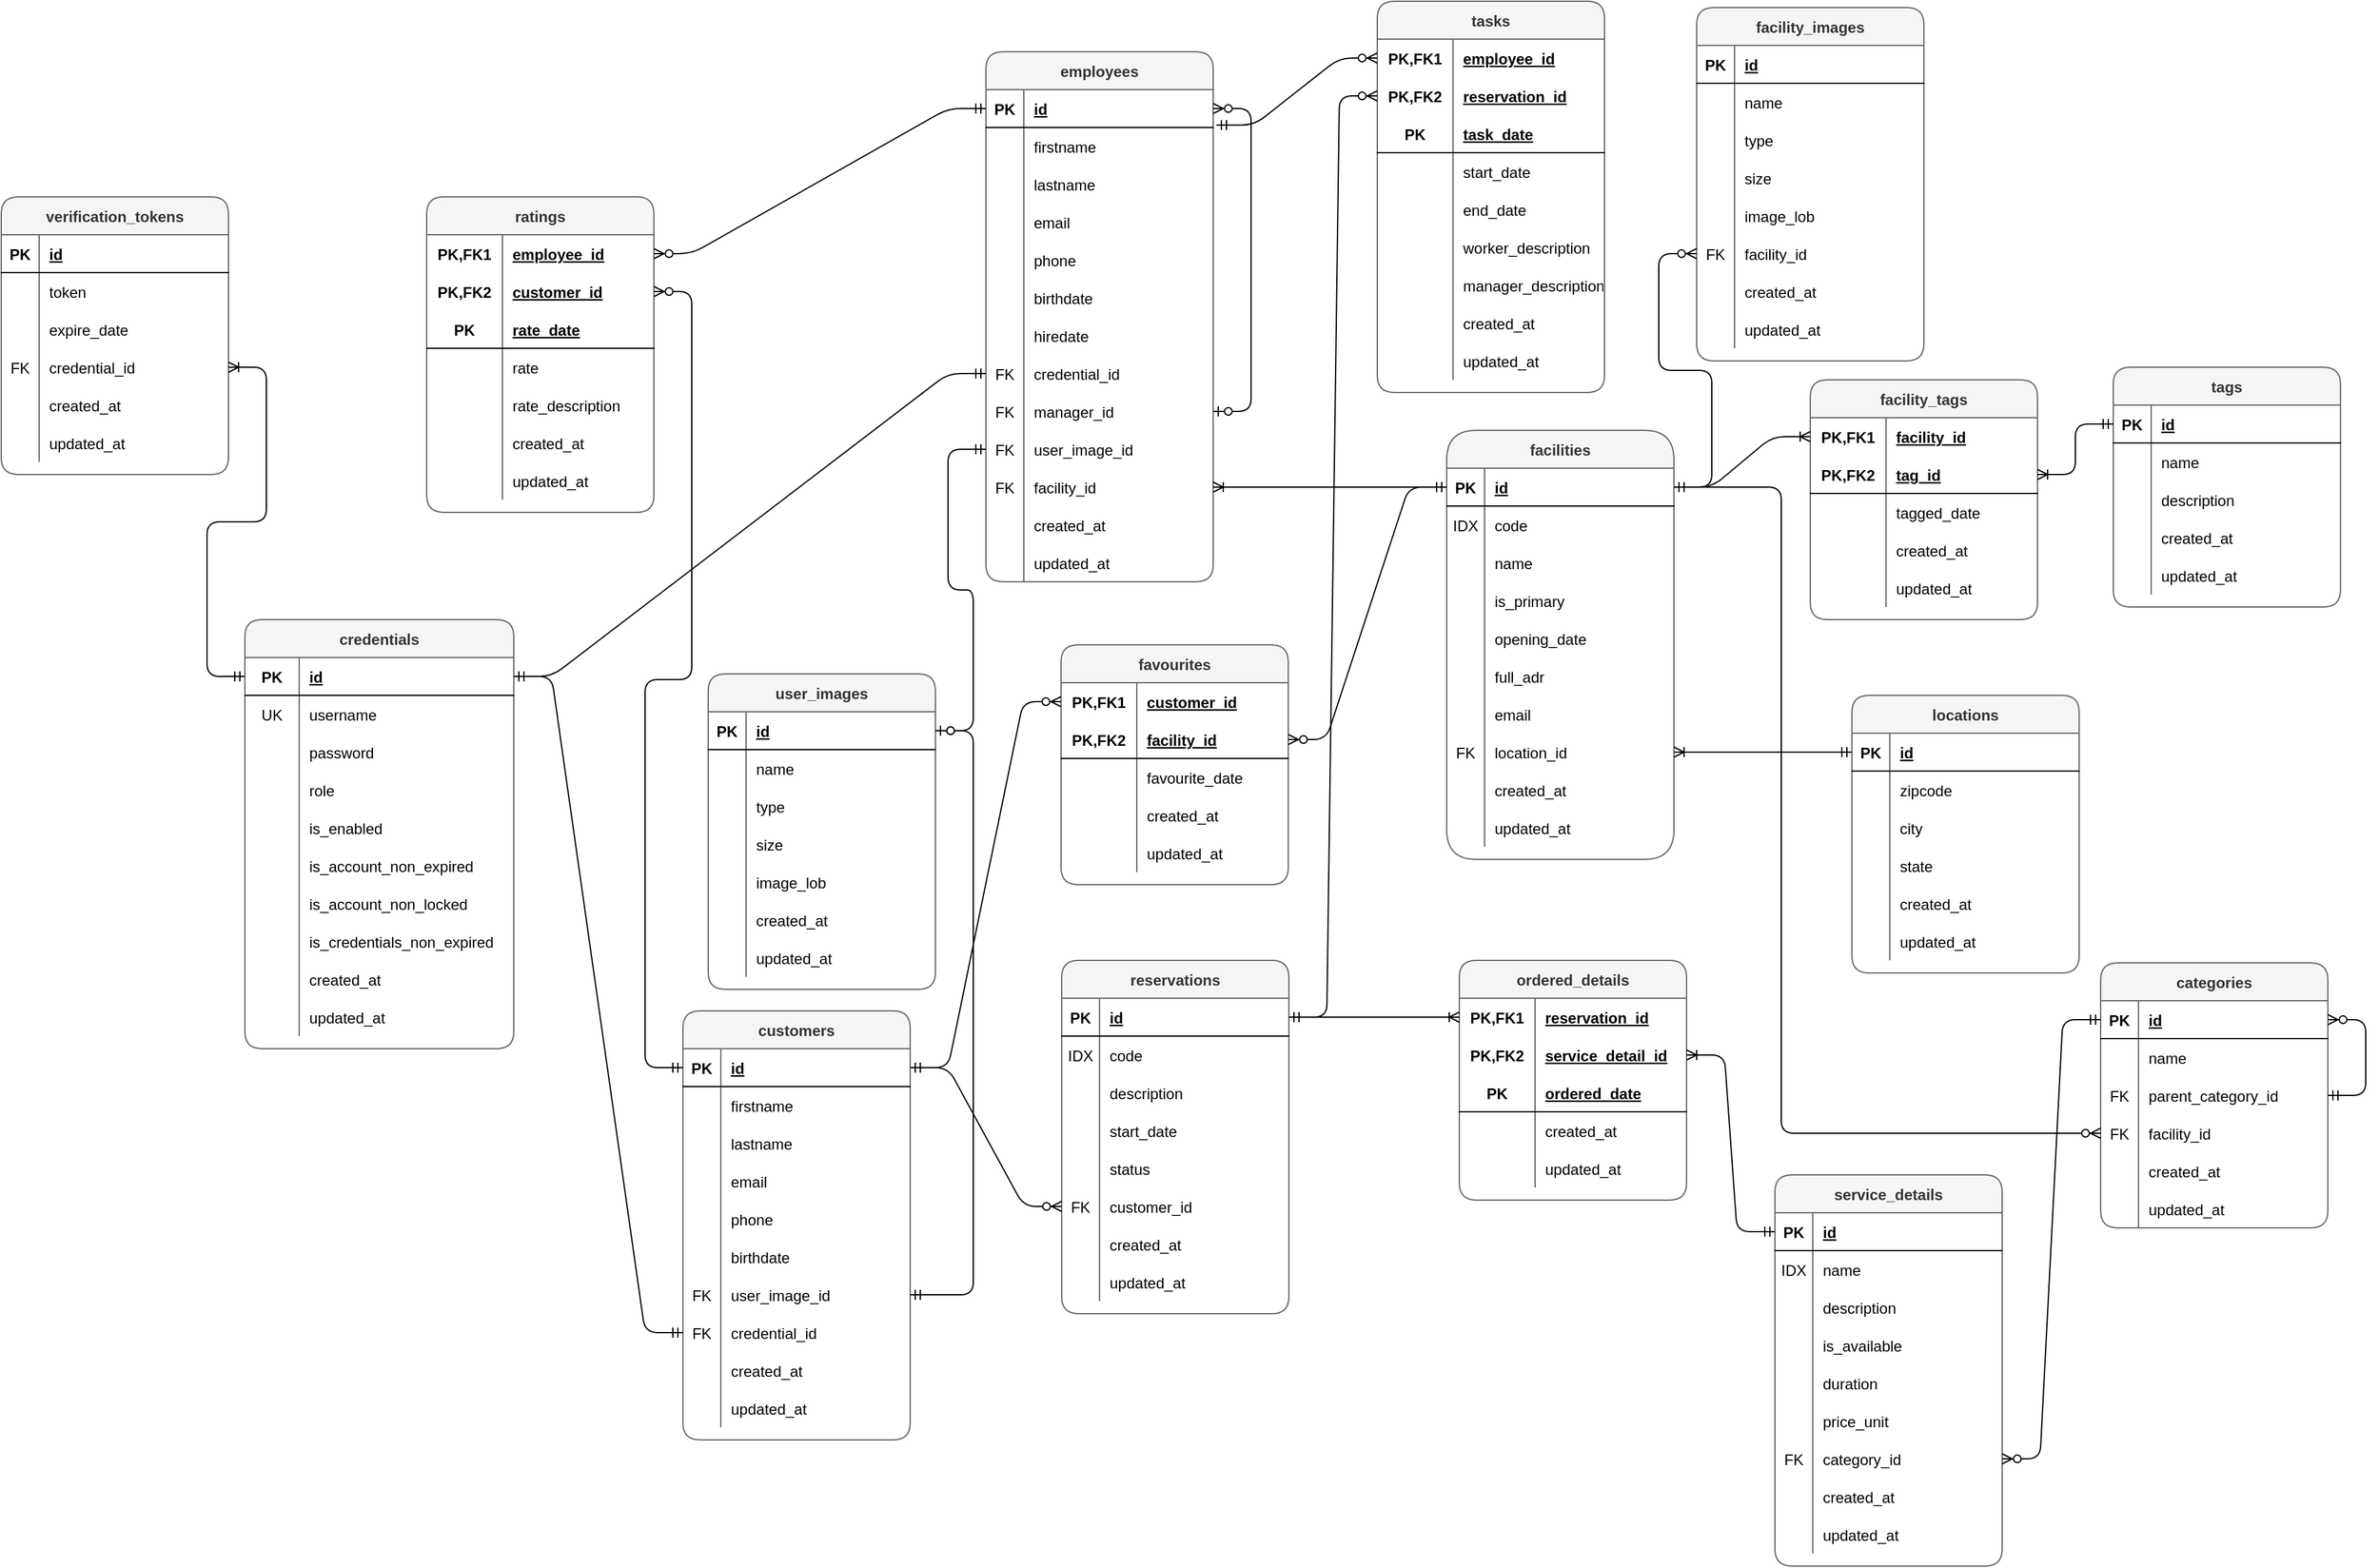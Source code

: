 <mxfile version="17.5.0" type="device"><diagram id="o-Vx-PCoSVnU1DrH7m1V" name="Page-1"><mxGraphModel dx="3903" dy="864" grid="1" gridSize="10" guides="1" tooltips="1" connect="1" arrows="1" fold="1" page="1" pageScale="1" pageWidth="827" pageHeight="1169" math="0" shadow="0"><root><mxCell id="0"/><mxCell id="1" parent="0"/><mxCell id="7qqLczB55kTYj6-OAjaR-1" value="customers" style="shape=table;startSize=30;container=1;collapsible=1;childLayout=tableLayout;fixedRows=1;rowLines=0;fontStyle=1;align=center;resizeLast=1;rounded=1;fillColor=#f5f5f5;fontColor=#333333;strokeColor=#666666;" parent="1" vertex="1"><mxGeometry x="-1720" y="840" width="180" height="340" as="geometry"/></mxCell><mxCell id="7qqLczB55kTYj6-OAjaR-2" value="" style="shape=partialRectangle;collapsible=0;dropTarget=0;pointerEvents=0;fillColor=none;top=0;left=0;bottom=1;right=0;points=[[0,0.5],[1,0.5]];portConstraint=eastwest;rounded=1;" parent="7qqLczB55kTYj6-OAjaR-1" vertex="1"><mxGeometry y="30" width="180" height="30" as="geometry"/></mxCell><mxCell id="7qqLczB55kTYj6-OAjaR-3" value="PK" style="shape=partialRectangle;connectable=0;fillColor=none;top=0;left=0;bottom=0;right=0;fontStyle=1;overflow=hidden;rounded=1;" parent="7qqLczB55kTYj6-OAjaR-2" vertex="1"><mxGeometry width="30" height="30" as="geometry"><mxRectangle width="30" height="30" as="alternateBounds"/></mxGeometry></mxCell><mxCell id="7qqLczB55kTYj6-OAjaR-4" value="id" style="shape=partialRectangle;connectable=0;fillColor=none;top=0;left=0;bottom=0;right=0;align=left;spacingLeft=6;fontStyle=5;overflow=hidden;rounded=1;" parent="7qqLczB55kTYj6-OAjaR-2" vertex="1"><mxGeometry x="30" width="150" height="30" as="geometry"><mxRectangle width="150" height="30" as="alternateBounds"/></mxGeometry></mxCell><mxCell id="7qqLczB55kTYj6-OAjaR-5" value="" style="shape=partialRectangle;collapsible=0;dropTarget=0;pointerEvents=0;fillColor=none;top=0;left=0;bottom=0;right=0;points=[[0,0.5],[1,0.5]];portConstraint=eastwest;rounded=1;" parent="7qqLczB55kTYj6-OAjaR-1" vertex="1"><mxGeometry y="60" width="180" height="30" as="geometry"/></mxCell><mxCell id="7qqLczB55kTYj6-OAjaR-6" value="" style="shape=partialRectangle;connectable=0;fillColor=none;top=0;left=0;bottom=0;right=0;editable=1;overflow=hidden;rounded=1;" parent="7qqLczB55kTYj6-OAjaR-5" vertex="1"><mxGeometry width="30" height="30" as="geometry"><mxRectangle width="30" height="30" as="alternateBounds"/></mxGeometry></mxCell><mxCell id="7qqLczB55kTYj6-OAjaR-7" value="firstname" style="shape=partialRectangle;connectable=0;fillColor=none;top=0;left=0;bottom=0;right=0;align=left;spacingLeft=6;overflow=hidden;rounded=1;" parent="7qqLczB55kTYj6-OAjaR-5" vertex="1"><mxGeometry x="30" width="150" height="30" as="geometry"><mxRectangle width="150" height="30" as="alternateBounds"/></mxGeometry></mxCell><mxCell id="7qqLczB55kTYj6-OAjaR-8" value="" style="shape=partialRectangle;collapsible=0;dropTarget=0;pointerEvents=0;fillColor=none;top=0;left=0;bottom=0;right=0;points=[[0,0.5],[1,0.5]];portConstraint=eastwest;rounded=1;" parent="7qqLczB55kTYj6-OAjaR-1" vertex="1"><mxGeometry y="90" width="180" height="30" as="geometry"/></mxCell><mxCell id="7qqLczB55kTYj6-OAjaR-9" value="" style="shape=partialRectangle;connectable=0;fillColor=none;top=0;left=0;bottom=0;right=0;editable=1;overflow=hidden;rounded=1;" parent="7qqLczB55kTYj6-OAjaR-8" vertex="1"><mxGeometry width="30" height="30" as="geometry"><mxRectangle width="30" height="30" as="alternateBounds"/></mxGeometry></mxCell><mxCell id="7qqLczB55kTYj6-OAjaR-10" value="lastname" style="shape=partialRectangle;connectable=0;fillColor=none;top=0;left=0;bottom=0;right=0;align=left;spacingLeft=6;overflow=hidden;rounded=1;" parent="7qqLczB55kTYj6-OAjaR-8" vertex="1"><mxGeometry x="30" width="150" height="30" as="geometry"><mxRectangle width="150" height="30" as="alternateBounds"/></mxGeometry></mxCell><mxCell id="7qqLczB55kTYj6-OAjaR-11" value="" style="shape=partialRectangle;collapsible=0;dropTarget=0;pointerEvents=0;fillColor=none;top=0;left=0;bottom=0;right=0;points=[[0,0.5],[1,0.5]];portConstraint=eastwest;rounded=1;" parent="7qqLczB55kTYj6-OAjaR-1" vertex="1"><mxGeometry y="120" width="180" height="30" as="geometry"/></mxCell><mxCell id="7qqLczB55kTYj6-OAjaR-12" value="" style="shape=partialRectangle;connectable=0;fillColor=none;top=0;left=0;bottom=0;right=0;editable=1;overflow=hidden;rounded=1;" parent="7qqLczB55kTYj6-OAjaR-11" vertex="1"><mxGeometry width="30" height="30" as="geometry"><mxRectangle width="30" height="30" as="alternateBounds"/></mxGeometry></mxCell><mxCell id="7qqLczB55kTYj6-OAjaR-13" value="email" style="shape=partialRectangle;connectable=0;fillColor=none;top=0;left=0;bottom=0;right=0;align=left;spacingLeft=6;overflow=hidden;rounded=1;" parent="7qqLczB55kTYj6-OAjaR-11" vertex="1"><mxGeometry x="30" width="150" height="30" as="geometry"><mxRectangle width="150" height="30" as="alternateBounds"/></mxGeometry></mxCell><mxCell id="7qqLczB55kTYj6-OAjaR-14" value="" style="shape=partialRectangle;collapsible=0;dropTarget=0;pointerEvents=0;fillColor=none;top=0;left=0;bottom=0;right=0;points=[[0,0.5],[1,0.5]];portConstraint=eastwest;rounded=1;" parent="7qqLczB55kTYj6-OAjaR-1" vertex="1"><mxGeometry y="150" width="180" height="30" as="geometry"/></mxCell><mxCell id="7qqLczB55kTYj6-OAjaR-15" value="" style="shape=partialRectangle;connectable=0;fillColor=none;top=0;left=0;bottom=0;right=0;editable=1;overflow=hidden;rounded=1;" parent="7qqLczB55kTYj6-OAjaR-14" vertex="1"><mxGeometry width="30" height="30" as="geometry"><mxRectangle width="30" height="30" as="alternateBounds"/></mxGeometry></mxCell><mxCell id="7qqLczB55kTYj6-OAjaR-16" value="phone" style="shape=partialRectangle;connectable=0;fillColor=none;top=0;left=0;bottom=0;right=0;align=left;spacingLeft=6;overflow=hidden;rounded=1;" parent="7qqLczB55kTYj6-OAjaR-14" vertex="1"><mxGeometry x="30" width="150" height="30" as="geometry"><mxRectangle width="150" height="30" as="alternateBounds"/></mxGeometry></mxCell><mxCell id="7qqLczB55kTYj6-OAjaR-17" value="" style="shape=partialRectangle;collapsible=0;dropTarget=0;pointerEvents=0;fillColor=none;top=0;left=0;bottom=0;right=0;points=[[0,0.5],[1,0.5]];portConstraint=eastwest;rounded=1;" parent="7qqLczB55kTYj6-OAjaR-1" vertex="1"><mxGeometry y="180" width="180" height="30" as="geometry"/></mxCell><mxCell id="7qqLczB55kTYj6-OAjaR-18" value="" style="shape=partialRectangle;connectable=0;fillColor=none;top=0;left=0;bottom=0;right=0;editable=1;overflow=hidden;rounded=1;" parent="7qqLczB55kTYj6-OAjaR-17" vertex="1"><mxGeometry width="30" height="30" as="geometry"><mxRectangle width="30" height="30" as="alternateBounds"/></mxGeometry></mxCell><mxCell id="7qqLczB55kTYj6-OAjaR-19" value="birthdate" style="shape=partialRectangle;connectable=0;fillColor=none;top=0;left=0;bottom=0;right=0;align=left;spacingLeft=6;overflow=hidden;rounded=1;" parent="7qqLczB55kTYj6-OAjaR-17" vertex="1"><mxGeometry x="30" width="150" height="30" as="geometry"><mxRectangle width="150" height="30" as="alternateBounds"/></mxGeometry></mxCell><mxCell id="7qqLczB55kTYj6-OAjaR-20" value="" style="shape=partialRectangle;collapsible=0;dropTarget=0;pointerEvents=0;fillColor=none;top=0;left=0;bottom=0;right=0;points=[[0,0.5],[1,0.5]];portConstraint=eastwest;rounded=1;" parent="7qqLczB55kTYj6-OAjaR-1" vertex="1"><mxGeometry y="210" width="180" height="30" as="geometry"/></mxCell><mxCell id="7qqLczB55kTYj6-OAjaR-21" value="FK" style="shape=partialRectangle;connectable=0;fillColor=none;top=0;left=0;bottom=0;right=0;editable=1;overflow=hidden;rounded=1;" parent="7qqLczB55kTYj6-OAjaR-20" vertex="1"><mxGeometry width="30" height="30" as="geometry"><mxRectangle width="30" height="30" as="alternateBounds"/></mxGeometry></mxCell><mxCell id="7qqLczB55kTYj6-OAjaR-22" value="user_image_id" style="shape=partialRectangle;connectable=0;fillColor=none;top=0;left=0;bottom=0;right=0;align=left;spacingLeft=6;overflow=hidden;rounded=1;" parent="7qqLczB55kTYj6-OAjaR-20" vertex="1"><mxGeometry x="30" width="150" height="30" as="geometry"><mxRectangle width="150" height="30" as="alternateBounds"/></mxGeometry></mxCell><mxCell id="7qqLczB55kTYj6-OAjaR-291" value="" style="shape=partialRectangle;collapsible=0;dropTarget=0;pointerEvents=0;fillColor=none;top=0;left=0;bottom=0;right=0;points=[[0,0.5],[1,0.5]];portConstraint=eastwest;rounded=1;" parent="7qqLczB55kTYj6-OAjaR-1" vertex="1"><mxGeometry y="240" width="180" height="30" as="geometry"/></mxCell><mxCell id="7qqLczB55kTYj6-OAjaR-292" value="FK" style="shape=partialRectangle;connectable=0;fillColor=none;top=0;left=0;bottom=0;right=0;editable=1;overflow=hidden;rounded=1;" parent="7qqLczB55kTYj6-OAjaR-291" vertex="1"><mxGeometry width="30" height="30" as="geometry"><mxRectangle width="30" height="30" as="alternateBounds"/></mxGeometry></mxCell><mxCell id="7qqLczB55kTYj6-OAjaR-293" value="credential_id" style="shape=partialRectangle;connectable=0;fillColor=none;top=0;left=0;bottom=0;right=0;align=left;spacingLeft=6;overflow=hidden;rounded=1;" parent="7qqLczB55kTYj6-OAjaR-291" vertex="1"><mxGeometry x="30" width="150" height="30" as="geometry"><mxRectangle width="150" height="30" as="alternateBounds"/></mxGeometry></mxCell><mxCell id="7qqLczB55kTYj6-OAjaR-23" value="" style="shape=partialRectangle;collapsible=0;dropTarget=0;pointerEvents=0;fillColor=none;top=0;left=0;bottom=0;right=0;points=[[0,0.5],[1,0.5]];portConstraint=eastwest;rounded=1;" parent="7qqLczB55kTYj6-OAjaR-1" vertex="1"><mxGeometry y="270" width="180" height="30" as="geometry"/></mxCell><mxCell id="7qqLczB55kTYj6-OAjaR-24" value="" style="shape=partialRectangle;connectable=0;fillColor=none;top=0;left=0;bottom=0;right=0;editable=1;overflow=hidden;rounded=1;" parent="7qqLczB55kTYj6-OAjaR-23" vertex="1"><mxGeometry width="30" height="30" as="geometry"><mxRectangle width="30" height="30" as="alternateBounds"/></mxGeometry></mxCell><mxCell id="7qqLczB55kTYj6-OAjaR-25" value="created_at" style="shape=partialRectangle;connectable=0;fillColor=none;top=0;left=0;bottom=0;right=0;align=left;spacingLeft=6;overflow=hidden;rounded=1;" parent="7qqLczB55kTYj6-OAjaR-23" vertex="1"><mxGeometry x="30" width="150" height="30" as="geometry"><mxRectangle width="150" height="30" as="alternateBounds"/></mxGeometry></mxCell><mxCell id="7qqLczB55kTYj6-OAjaR-26" value="" style="shape=partialRectangle;collapsible=0;dropTarget=0;pointerEvents=0;fillColor=none;top=0;left=0;bottom=0;right=0;points=[[0,0.5],[1,0.5]];portConstraint=eastwest;rounded=1;" parent="7qqLczB55kTYj6-OAjaR-1" vertex="1"><mxGeometry y="300" width="180" height="30" as="geometry"/></mxCell><mxCell id="7qqLczB55kTYj6-OAjaR-27" value="" style="shape=partialRectangle;connectable=0;fillColor=none;top=0;left=0;bottom=0;right=0;editable=1;overflow=hidden;rounded=1;" parent="7qqLczB55kTYj6-OAjaR-26" vertex="1"><mxGeometry width="30" height="30" as="geometry"><mxRectangle width="30" height="30" as="alternateBounds"/></mxGeometry></mxCell><mxCell id="7qqLczB55kTYj6-OAjaR-28" value="updated_at" style="shape=partialRectangle;connectable=0;fillColor=none;top=0;left=0;bottom=0;right=0;align=left;spacingLeft=6;overflow=hidden;rounded=1;" parent="7qqLczB55kTYj6-OAjaR-26" vertex="1"><mxGeometry x="30" width="150" height="30" as="geometry"><mxRectangle width="150" height="30" as="alternateBounds"/></mxGeometry></mxCell><mxCell id="7qqLczB55kTYj6-OAjaR-32" value="employees" style="shape=table;startSize=30;container=1;collapsible=1;childLayout=tableLayout;fixedRows=1;rowLines=0;fontStyle=1;align=center;resizeLast=1;rounded=1;fillColor=#f5f5f5;fontColor=#333333;strokeColor=#666666;" parent="1" vertex="1"><mxGeometry x="-1480" y="80" width="180" height="420" as="geometry"/></mxCell><mxCell id="7qqLczB55kTYj6-OAjaR-33" value="" style="shape=partialRectangle;collapsible=0;dropTarget=0;pointerEvents=0;fillColor=none;top=0;left=0;bottom=1;right=0;points=[[0,0.5],[1,0.5]];portConstraint=eastwest;rounded=1;" parent="7qqLczB55kTYj6-OAjaR-32" vertex="1"><mxGeometry y="30" width="180" height="30" as="geometry"/></mxCell><mxCell id="7qqLczB55kTYj6-OAjaR-34" value="PK" style="shape=partialRectangle;connectable=0;fillColor=none;top=0;left=0;bottom=0;right=0;fontStyle=1;overflow=hidden;rounded=1;" parent="7qqLczB55kTYj6-OAjaR-33" vertex="1"><mxGeometry width="30" height="30" as="geometry"><mxRectangle width="30" height="30" as="alternateBounds"/></mxGeometry></mxCell><mxCell id="7qqLczB55kTYj6-OAjaR-35" value="id" style="shape=partialRectangle;connectable=0;fillColor=none;top=0;left=0;bottom=0;right=0;align=left;spacingLeft=6;fontStyle=5;overflow=hidden;rounded=1;" parent="7qqLczB55kTYj6-OAjaR-33" vertex="1"><mxGeometry x="30" width="150" height="30" as="geometry"><mxRectangle width="150" height="30" as="alternateBounds"/></mxGeometry></mxCell><mxCell id="7qqLczB55kTYj6-OAjaR-36" value="" style="shape=partialRectangle;collapsible=0;dropTarget=0;pointerEvents=0;fillColor=none;top=0;left=0;bottom=0;right=0;points=[[0,0.5],[1,0.5]];portConstraint=eastwest;rounded=1;" parent="7qqLczB55kTYj6-OAjaR-32" vertex="1"><mxGeometry y="60" width="180" height="30" as="geometry"/></mxCell><mxCell id="7qqLczB55kTYj6-OAjaR-37" value="" style="shape=partialRectangle;connectable=0;fillColor=none;top=0;left=0;bottom=0;right=0;editable=1;overflow=hidden;rounded=1;" parent="7qqLczB55kTYj6-OAjaR-36" vertex="1"><mxGeometry width="30" height="30" as="geometry"><mxRectangle width="30" height="30" as="alternateBounds"/></mxGeometry></mxCell><mxCell id="7qqLczB55kTYj6-OAjaR-38" value="firstname" style="shape=partialRectangle;connectable=0;fillColor=none;top=0;left=0;bottom=0;right=0;align=left;spacingLeft=6;overflow=hidden;rounded=1;" parent="7qqLczB55kTYj6-OAjaR-36" vertex="1"><mxGeometry x="30" width="150" height="30" as="geometry"><mxRectangle width="150" height="30" as="alternateBounds"/></mxGeometry></mxCell><mxCell id="7qqLczB55kTYj6-OAjaR-39" value="" style="shape=partialRectangle;collapsible=0;dropTarget=0;pointerEvents=0;fillColor=none;top=0;left=0;bottom=0;right=0;points=[[0,0.5],[1,0.5]];portConstraint=eastwest;rounded=1;" parent="7qqLczB55kTYj6-OAjaR-32" vertex="1"><mxGeometry y="90" width="180" height="30" as="geometry"/></mxCell><mxCell id="7qqLczB55kTYj6-OAjaR-40" value="" style="shape=partialRectangle;connectable=0;fillColor=none;top=0;left=0;bottom=0;right=0;editable=1;overflow=hidden;rounded=1;" parent="7qqLczB55kTYj6-OAjaR-39" vertex="1"><mxGeometry width="30" height="30" as="geometry"><mxRectangle width="30" height="30" as="alternateBounds"/></mxGeometry></mxCell><mxCell id="7qqLczB55kTYj6-OAjaR-41" value="lastname" style="shape=partialRectangle;connectable=0;fillColor=none;top=0;left=0;bottom=0;right=0;align=left;spacingLeft=6;overflow=hidden;rounded=1;" parent="7qqLczB55kTYj6-OAjaR-39" vertex="1"><mxGeometry x="30" width="150" height="30" as="geometry"><mxRectangle width="150" height="30" as="alternateBounds"/></mxGeometry></mxCell><mxCell id="7qqLczB55kTYj6-OAjaR-42" value="" style="shape=partialRectangle;collapsible=0;dropTarget=0;pointerEvents=0;fillColor=none;top=0;left=0;bottom=0;right=0;points=[[0,0.5],[1,0.5]];portConstraint=eastwest;rounded=1;" parent="7qqLczB55kTYj6-OAjaR-32" vertex="1"><mxGeometry y="120" width="180" height="30" as="geometry"/></mxCell><mxCell id="7qqLczB55kTYj6-OAjaR-43" value="" style="shape=partialRectangle;connectable=0;fillColor=none;top=0;left=0;bottom=0;right=0;editable=1;overflow=hidden;rounded=1;" parent="7qqLczB55kTYj6-OAjaR-42" vertex="1"><mxGeometry width="30" height="30" as="geometry"><mxRectangle width="30" height="30" as="alternateBounds"/></mxGeometry></mxCell><mxCell id="7qqLczB55kTYj6-OAjaR-44" value="email" style="shape=partialRectangle;connectable=0;fillColor=none;top=0;left=0;bottom=0;right=0;align=left;spacingLeft=6;overflow=hidden;rounded=1;" parent="7qqLczB55kTYj6-OAjaR-42" vertex="1"><mxGeometry x="30" width="150" height="30" as="geometry"><mxRectangle width="150" height="30" as="alternateBounds"/></mxGeometry></mxCell><mxCell id="7qqLczB55kTYj6-OAjaR-45" value="" style="shape=partialRectangle;collapsible=0;dropTarget=0;pointerEvents=0;fillColor=none;top=0;left=0;bottom=0;right=0;points=[[0,0.5],[1,0.5]];portConstraint=eastwest;rounded=1;" parent="7qqLczB55kTYj6-OAjaR-32" vertex="1"><mxGeometry y="150" width="180" height="30" as="geometry"/></mxCell><mxCell id="7qqLczB55kTYj6-OAjaR-46" value="" style="shape=partialRectangle;connectable=0;fillColor=none;top=0;left=0;bottom=0;right=0;editable=1;overflow=hidden;rounded=1;" parent="7qqLczB55kTYj6-OAjaR-45" vertex="1"><mxGeometry width="30" height="30" as="geometry"><mxRectangle width="30" height="30" as="alternateBounds"/></mxGeometry></mxCell><mxCell id="7qqLczB55kTYj6-OAjaR-47" value="phone" style="shape=partialRectangle;connectable=0;fillColor=none;top=0;left=0;bottom=0;right=0;align=left;spacingLeft=6;overflow=hidden;rounded=1;" parent="7qqLczB55kTYj6-OAjaR-45" vertex="1"><mxGeometry x="30" width="150" height="30" as="geometry"><mxRectangle width="150" height="30" as="alternateBounds"/></mxGeometry></mxCell><mxCell id="7qqLczB55kTYj6-OAjaR-48" value="" style="shape=partialRectangle;collapsible=0;dropTarget=0;pointerEvents=0;fillColor=none;top=0;left=0;bottom=0;right=0;points=[[0,0.5],[1,0.5]];portConstraint=eastwest;rounded=1;" parent="7qqLczB55kTYj6-OAjaR-32" vertex="1"><mxGeometry y="180" width="180" height="30" as="geometry"/></mxCell><mxCell id="7qqLczB55kTYj6-OAjaR-49" value="" style="shape=partialRectangle;connectable=0;fillColor=none;top=0;left=0;bottom=0;right=0;editable=1;overflow=hidden;rounded=1;" parent="7qqLczB55kTYj6-OAjaR-48" vertex="1"><mxGeometry width="30" height="30" as="geometry"><mxRectangle width="30" height="30" as="alternateBounds"/></mxGeometry></mxCell><mxCell id="7qqLczB55kTYj6-OAjaR-50" value="birthdate" style="shape=partialRectangle;connectable=0;fillColor=none;top=0;left=0;bottom=0;right=0;align=left;spacingLeft=6;overflow=hidden;rounded=1;" parent="7qqLczB55kTYj6-OAjaR-48" vertex="1"><mxGeometry x="30" width="150" height="30" as="geometry"><mxRectangle width="150" height="30" as="alternateBounds"/></mxGeometry></mxCell><mxCell id="7qqLczB55kTYj6-OAjaR-51" value="" style="shape=partialRectangle;collapsible=0;dropTarget=0;pointerEvents=0;fillColor=none;top=0;left=0;bottom=0;right=0;points=[[0,0.5],[1,0.5]];portConstraint=eastwest;rounded=1;" parent="7qqLczB55kTYj6-OAjaR-32" vertex="1"><mxGeometry y="210" width="180" height="30" as="geometry"/></mxCell><mxCell id="7qqLczB55kTYj6-OAjaR-52" value="" style="shape=partialRectangle;connectable=0;fillColor=none;top=0;left=0;bottom=0;right=0;editable=1;overflow=hidden;rounded=1;" parent="7qqLczB55kTYj6-OAjaR-51" vertex="1"><mxGeometry width="30" height="30" as="geometry"><mxRectangle width="30" height="30" as="alternateBounds"/></mxGeometry></mxCell><mxCell id="7qqLczB55kTYj6-OAjaR-53" value="hiredate" style="shape=partialRectangle;connectable=0;fillColor=none;top=0;left=0;bottom=0;right=0;align=left;spacingLeft=6;overflow=hidden;rounded=1;" parent="7qqLczB55kTYj6-OAjaR-51" vertex="1"><mxGeometry x="30" width="150" height="30" as="geometry"><mxRectangle width="150" height="30" as="alternateBounds"/></mxGeometry></mxCell><mxCell id="7qqLczB55kTYj6-OAjaR-294" value="" style="shape=partialRectangle;collapsible=0;dropTarget=0;pointerEvents=0;fillColor=none;top=0;left=0;bottom=0;right=0;points=[[0,0.5],[1,0.5]];portConstraint=eastwest;rounded=1;" parent="7qqLczB55kTYj6-OAjaR-32" vertex="1"><mxGeometry y="240" width="180" height="30" as="geometry"/></mxCell><mxCell id="7qqLczB55kTYj6-OAjaR-295" value="FK" style="shape=partialRectangle;connectable=0;fillColor=none;top=0;left=0;bottom=0;right=0;editable=1;overflow=hidden;rounded=1;" parent="7qqLczB55kTYj6-OAjaR-294" vertex="1"><mxGeometry width="30" height="30" as="geometry"><mxRectangle width="30" height="30" as="alternateBounds"/></mxGeometry></mxCell><mxCell id="7qqLczB55kTYj6-OAjaR-296" value="credential_id" style="shape=partialRectangle;connectable=0;fillColor=none;top=0;left=0;bottom=0;right=0;align=left;spacingLeft=6;overflow=hidden;rounded=1;" parent="7qqLczB55kTYj6-OAjaR-294" vertex="1"><mxGeometry x="30" width="150" height="30" as="geometry"><mxRectangle width="150" height="30" as="alternateBounds"/></mxGeometry></mxCell><mxCell id="7qqLczB55kTYj6-OAjaR-57" value="" style="shape=partialRectangle;collapsible=0;dropTarget=0;pointerEvents=0;fillColor=none;top=0;left=0;bottom=0;right=0;points=[[0,0.5],[1,0.5]];portConstraint=eastwest;rounded=1;" parent="7qqLczB55kTYj6-OAjaR-32" vertex="1"><mxGeometry y="270" width="180" height="30" as="geometry"/></mxCell><mxCell id="7qqLczB55kTYj6-OAjaR-58" value="FK" style="shape=partialRectangle;connectable=0;fillColor=none;top=0;left=0;bottom=0;right=0;editable=1;overflow=hidden;rounded=1;" parent="7qqLczB55kTYj6-OAjaR-57" vertex="1"><mxGeometry width="30" height="30" as="geometry"><mxRectangle width="30" height="30" as="alternateBounds"/></mxGeometry></mxCell><mxCell id="7qqLczB55kTYj6-OAjaR-59" value="manager_id" style="shape=partialRectangle;connectable=0;fillColor=none;top=0;left=0;bottom=0;right=0;align=left;spacingLeft=6;overflow=hidden;rounded=1;" parent="7qqLczB55kTYj6-OAjaR-57" vertex="1"><mxGeometry x="30" width="150" height="30" as="geometry"><mxRectangle width="150" height="30" as="alternateBounds"/></mxGeometry></mxCell><mxCell id="7qqLczB55kTYj6-OAjaR-54" value="" style="shape=partialRectangle;collapsible=0;dropTarget=0;pointerEvents=0;fillColor=none;top=0;left=0;bottom=0;right=0;points=[[0,0.5],[1,0.5]];portConstraint=eastwest;rounded=1;" parent="7qqLczB55kTYj6-OAjaR-32" vertex="1"><mxGeometry y="300" width="180" height="30" as="geometry"/></mxCell><mxCell id="7qqLczB55kTYj6-OAjaR-55" value="FK" style="shape=partialRectangle;connectable=0;fillColor=none;top=0;left=0;bottom=0;right=0;editable=1;overflow=hidden;rounded=1;" parent="7qqLczB55kTYj6-OAjaR-54" vertex="1"><mxGeometry width="30" height="30" as="geometry"><mxRectangle width="30" height="30" as="alternateBounds"/></mxGeometry></mxCell><mxCell id="7qqLczB55kTYj6-OAjaR-56" value="user_image_id" style="shape=partialRectangle;connectable=0;fillColor=none;top=0;left=0;bottom=0;right=0;align=left;spacingLeft=6;overflow=hidden;rounded=1;" parent="7qqLczB55kTYj6-OAjaR-54" vertex="1"><mxGeometry x="30" width="150" height="30" as="geometry"><mxRectangle width="150" height="30" as="alternateBounds"/></mxGeometry></mxCell><mxCell id="7qqLczB55kTYj6-OAjaR-287" value="" style="shape=partialRectangle;collapsible=0;dropTarget=0;pointerEvents=0;fillColor=none;top=0;left=0;bottom=0;right=0;points=[[0,0.5],[1,0.5]];portConstraint=eastwest;rounded=1;" parent="7qqLczB55kTYj6-OAjaR-32" vertex="1"><mxGeometry y="330" width="180" height="30" as="geometry"/></mxCell><mxCell id="7qqLczB55kTYj6-OAjaR-288" value="FK" style="shape=partialRectangle;connectable=0;fillColor=none;top=0;left=0;bottom=0;right=0;editable=1;overflow=hidden;rounded=1;" parent="7qqLczB55kTYj6-OAjaR-287" vertex="1"><mxGeometry width="30" height="30" as="geometry"><mxRectangle width="30" height="30" as="alternateBounds"/></mxGeometry></mxCell><mxCell id="7qqLczB55kTYj6-OAjaR-289" value="facility_id" style="shape=partialRectangle;connectable=0;fillColor=none;top=0;left=0;bottom=0;right=0;align=left;spacingLeft=6;overflow=hidden;rounded=1;" parent="7qqLczB55kTYj6-OAjaR-287" vertex="1"><mxGeometry x="30" width="150" height="30" as="geometry"><mxRectangle width="150" height="30" as="alternateBounds"/></mxGeometry></mxCell><mxCell id="9Ck44y7hUSWY2gsP4EKN-1" value="" style="shape=partialRectangle;collapsible=0;dropTarget=0;pointerEvents=0;fillColor=none;top=0;left=0;bottom=0;right=0;points=[[0,0.5],[1,0.5]];portConstraint=eastwest;rounded=1;" parent="7qqLczB55kTYj6-OAjaR-32" vertex="1"><mxGeometry y="360" width="180" height="30" as="geometry"/></mxCell><mxCell id="9Ck44y7hUSWY2gsP4EKN-2" value="" style="shape=partialRectangle;connectable=0;fillColor=none;top=0;left=0;bottom=0;right=0;editable=1;overflow=hidden;rounded=1;" parent="9Ck44y7hUSWY2gsP4EKN-1" vertex="1"><mxGeometry width="30" height="30" as="geometry"><mxRectangle width="30" height="30" as="alternateBounds"/></mxGeometry></mxCell><mxCell id="9Ck44y7hUSWY2gsP4EKN-3" value="created_at" style="shape=partialRectangle;connectable=0;fillColor=none;top=0;left=0;bottom=0;right=0;align=left;spacingLeft=6;overflow=hidden;rounded=1;" parent="9Ck44y7hUSWY2gsP4EKN-1" vertex="1"><mxGeometry x="30" width="150" height="30" as="geometry"><mxRectangle width="150" height="30" as="alternateBounds"/></mxGeometry></mxCell><mxCell id="7qqLczB55kTYj6-OAjaR-63" value="" style="shape=partialRectangle;collapsible=0;dropTarget=0;pointerEvents=0;fillColor=none;top=0;left=0;bottom=0;right=0;points=[[0,0.5],[1,0.5]];portConstraint=eastwest;rounded=1;" parent="7qqLczB55kTYj6-OAjaR-32" vertex="1"><mxGeometry y="390" width="180" height="30" as="geometry"/></mxCell><mxCell id="7qqLczB55kTYj6-OAjaR-64" value="" style="shape=partialRectangle;connectable=0;fillColor=none;top=0;left=0;bottom=0;right=0;editable=1;overflow=hidden;rounded=1;" parent="7qqLczB55kTYj6-OAjaR-63" vertex="1"><mxGeometry width="30" height="30" as="geometry"><mxRectangle width="30" height="30" as="alternateBounds"/></mxGeometry></mxCell><mxCell id="7qqLczB55kTYj6-OAjaR-65" value="updated_at" style="shape=partialRectangle;connectable=0;fillColor=none;top=0;left=0;bottom=0;right=0;align=left;spacingLeft=6;overflow=hidden;rounded=1;" parent="7qqLczB55kTYj6-OAjaR-63" vertex="1"><mxGeometry x="30" width="150" height="30" as="geometry"><mxRectangle width="150" height="30" as="alternateBounds"/></mxGeometry></mxCell><mxCell id="rmTuFz__j5MfAP_oQ0Go-8" value="" style="edgeStyle=entityRelationEdgeStyle;fontSize=12;html=1;endArrow=ERzeroToMany;startArrow=ERzeroToOne;rounded=1;sketch=0;" parent="7qqLczB55kTYj6-OAjaR-32" source="7qqLczB55kTYj6-OAjaR-57" target="7qqLczB55kTYj6-OAjaR-33" edge="1"><mxGeometry width="100" height="100" relative="1" as="geometry"><mxPoint x="283" y="180" as="sourcePoint"/><mxPoint x="383" y="80" as="targetPoint"/></mxGeometry></mxCell><mxCell id="7qqLczB55kTYj6-OAjaR-66" value="facilities" style="shape=table;startSize=30;container=1;collapsible=1;childLayout=tableLayout;fixedRows=1;rowLines=0;fontStyle=1;align=center;resizeLast=1;rounded=1;arcSize=26;fillColor=#f5f5f5;fontColor=#333333;strokeColor=#666666;" parent="1" vertex="1"><mxGeometry x="-1115" y="380" width="180" height="340" as="geometry"/></mxCell><mxCell id="7qqLczB55kTYj6-OAjaR-67" value="" style="shape=partialRectangle;collapsible=0;dropTarget=0;pointerEvents=0;fillColor=none;top=0;left=0;bottom=1;right=0;points=[[0,0.5],[1,0.5]];portConstraint=eastwest;rounded=1;" parent="7qqLczB55kTYj6-OAjaR-66" vertex="1"><mxGeometry y="30" width="180" height="30" as="geometry"/></mxCell><mxCell id="7qqLczB55kTYj6-OAjaR-68" value="PK" style="shape=partialRectangle;connectable=0;fillColor=none;top=0;left=0;bottom=0;right=0;fontStyle=1;overflow=hidden;rounded=1;" parent="7qqLczB55kTYj6-OAjaR-67" vertex="1"><mxGeometry width="30" height="30" as="geometry"><mxRectangle width="30" height="30" as="alternateBounds"/></mxGeometry></mxCell><mxCell id="7qqLczB55kTYj6-OAjaR-69" value="id" style="shape=partialRectangle;connectable=0;fillColor=none;top=0;left=0;bottom=0;right=0;align=left;spacingLeft=6;fontStyle=5;overflow=hidden;rounded=1;" parent="7qqLczB55kTYj6-OAjaR-67" vertex="1"><mxGeometry x="30" width="150" height="30" as="geometry"><mxRectangle width="150" height="30" as="alternateBounds"/></mxGeometry></mxCell><mxCell id="i0h6oyiBIYUz57tXzVo--18" value="" style="shape=partialRectangle;collapsible=0;dropTarget=0;pointerEvents=0;fillColor=none;top=0;left=0;bottom=0;right=0;points=[[0,0.5],[1,0.5]];portConstraint=eastwest;rounded=1;" parent="7qqLczB55kTYj6-OAjaR-66" vertex="1"><mxGeometry y="60" width="180" height="30" as="geometry"/></mxCell><mxCell id="i0h6oyiBIYUz57tXzVo--19" value="IDX" style="shape=partialRectangle;connectable=0;fillColor=none;top=0;left=0;bottom=0;right=0;editable=1;overflow=hidden;rounded=1;" parent="i0h6oyiBIYUz57tXzVo--18" vertex="1"><mxGeometry width="30" height="30" as="geometry"><mxRectangle width="30" height="30" as="alternateBounds"/></mxGeometry></mxCell><mxCell id="i0h6oyiBIYUz57tXzVo--20" value="code" style="shape=partialRectangle;connectable=0;fillColor=none;top=0;left=0;bottom=0;right=0;align=left;spacingLeft=6;overflow=hidden;rounded=1;" parent="i0h6oyiBIYUz57tXzVo--18" vertex="1"><mxGeometry x="30" width="150" height="30" as="geometry"><mxRectangle width="150" height="30" as="alternateBounds"/></mxGeometry></mxCell><mxCell id="7qqLczB55kTYj6-OAjaR-70" value="" style="shape=partialRectangle;collapsible=0;dropTarget=0;pointerEvents=0;fillColor=none;top=0;left=0;bottom=0;right=0;points=[[0,0.5],[1,0.5]];portConstraint=eastwest;rounded=1;" parent="7qqLczB55kTYj6-OAjaR-66" vertex="1"><mxGeometry y="90" width="180" height="30" as="geometry"/></mxCell><mxCell id="7qqLczB55kTYj6-OAjaR-71" value="" style="shape=partialRectangle;connectable=0;fillColor=none;top=0;left=0;bottom=0;right=0;editable=1;overflow=hidden;rounded=1;" parent="7qqLczB55kTYj6-OAjaR-70" vertex="1"><mxGeometry width="30" height="30" as="geometry"><mxRectangle width="30" height="30" as="alternateBounds"/></mxGeometry></mxCell><mxCell id="7qqLczB55kTYj6-OAjaR-72" value="name" style="shape=partialRectangle;connectable=0;fillColor=none;top=0;left=0;bottom=0;right=0;align=left;spacingLeft=6;overflow=hidden;rounded=1;" parent="7qqLczB55kTYj6-OAjaR-70" vertex="1"><mxGeometry x="30" width="150" height="30" as="geometry"><mxRectangle width="150" height="30" as="alternateBounds"/></mxGeometry></mxCell><mxCell id="pT2MTwuIgyabNcdbmGh4-1" value="" style="shape=partialRectangle;collapsible=0;dropTarget=0;pointerEvents=0;fillColor=none;top=0;left=0;bottom=0;right=0;points=[[0,0.5],[1,0.5]];portConstraint=eastwest;rounded=1;" parent="7qqLczB55kTYj6-OAjaR-66" vertex="1"><mxGeometry y="120" width="180" height="30" as="geometry"/></mxCell><mxCell id="pT2MTwuIgyabNcdbmGh4-2" value="" style="shape=partialRectangle;connectable=0;fillColor=none;top=0;left=0;bottom=0;right=0;editable=1;overflow=hidden;rounded=1;" parent="pT2MTwuIgyabNcdbmGh4-1" vertex="1"><mxGeometry width="30" height="30" as="geometry"><mxRectangle width="30" height="30" as="alternateBounds"/></mxGeometry></mxCell><mxCell id="pT2MTwuIgyabNcdbmGh4-3" value="is_primary" style="shape=partialRectangle;connectable=0;fillColor=none;top=0;left=0;bottom=0;right=0;align=left;spacingLeft=6;overflow=hidden;rounded=1;" parent="pT2MTwuIgyabNcdbmGh4-1" vertex="1"><mxGeometry x="30" width="150" height="30" as="geometry"><mxRectangle width="150" height="30" as="alternateBounds"/></mxGeometry></mxCell><mxCell id="7qqLczB55kTYj6-OAjaR-73" value="" style="shape=partialRectangle;collapsible=0;dropTarget=0;pointerEvents=0;fillColor=none;top=0;left=0;bottom=0;right=0;points=[[0,0.5],[1,0.5]];portConstraint=eastwest;rounded=1;" parent="7qqLczB55kTYj6-OAjaR-66" vertex="1"><mxGeometry y="150" width="180" height="30" as="geometry"/></mxCell><mxCell id="7qqLczB55kTYj6-OAjaR-74" value="" style="shape=partialRectangle;connectable=0;fillColor=none;top=0;left=0;bottom=0;right=0;editable=1;overflow=hidden;rounded=1;" parent="7qqLczB55kTYj6-OAjaR-73" vertex="1"><mxGeometry width="30" height="30" as="geometry"><mxRectangle width="30" height="30" as="alternateBounds"/></mxGeometry></mxCell><mxCell id="7qqLczB55kTYj6-OAjaR-75" value="opening_date" style="shape=partialRectangle;connectable=0;fillColor=none;top=0;left=0;bottom=0;right=0;align=left;spacingLeft=6;overflow=hidden;rounded=1;" parent="7qqLczB55kTYj6-OAjaR-73" vertex="1"><mxGeometry x="30" width="150" height="30" as="geometry"><mxRectangle width="150" height="30" as="alternateBounds"/></mxGeometry></mxCell><mxCell id="xKF71YCSv8stwfrDSnGH-1" value="" style="shape=partialRectangle;collapsible=0;dropTarget=0;pointerEvents=0;fillColor=none;top=0;left=0;bottom=0;right=0;points=[[0,0.5],[1,0.5]];portConstraint=eastwest;rounded=1;" parent="7qqLczB55kTYj6-OAjaR-66" vertex="1"><mxGeometry y="180" width="180" height="30" as="geometry"/></mxCell><mxCell id="xKF71YCSv8stwfrDSnGH-2" value="" style="shape=partialRectangle;connectable=0;fillColor=none;top=0;left=0;bottom=0;right=0;editable=1;overflow=hidden;rounded=1;" parent="xKF71YCSv8stwfrDSnGH-1" vertex="1"><mxGeometry width="30" height="30" as="geometry"><mxRectangle width="30" height="30" as="alternateBounds"/></mxGeometry></mxCell><mxCell id="xKF71YCSv8stwfrDSnGH-3" value="full_adr" style="shape=partialRectangle;connectable=0;fillColor=none;top=0;left=0;bottom=0;right=0;align=left;spacingLeft=6;overflow=hidden;rounded=1;" parent="xKF71YCSv8stwfrDSnGH-1" vertex="1"><mxGeometry x="30" width="150" height="30" as="geometry"><mxRectangle width="150" height="30" as="alternateBounds"/></mxGeometry></mxCell><mxCell id="djR1kGswQoWO98Oh9Q9N-1" value="" style="shape=partialRectangle;collapsible=0;dropTarget=0;pointerEvents=0;fillColor=none;top=0;left=0;bottom=0;right=0;points=[[0,0.5],[1,0.5]];portConstraint=eastwest;rounded=1;" parent="7qqLczB55kTYj6-OAjaR-66" vertex="1"><mxGeometry y="210" width="180" height="30" as="geometry"/></mxCell><mxCell id="djR1kGswQoWO98Oh9Q9N-2" value="" style="shape=partialRectangle;connectable=0;fillColor=none;top=0;left=0;bottom=0;right=0;editable=1;overflow=hidden;rounded=1;" parent="djR1kGswQoWO98Oh9Q9N-1" vertex="1"><mxGeometry width="30" height="30" as="geometry"><mxRectangle width="30" height="30" as="alternateBounds"/></mxGeometry></mxCell><mxCell id="djR1kGswQoWO98Oh9Q9N-3" value="email" style="shape=partialRectangle;connectable=0;fillColor=none;top=0;left=0;bottom=0;right=0;align=left;spacingLeft=6;overflow=hidden;rounded=1;" parent="djR1kGswQoWO98Oh9Q9N-1" vertex="1"><mxGeometry x="30" width="150" height="30" as="geometry"><mxRectangle width="150" height="30" as="alternateBounds"/></mxGeometry></mxCell><mxCell id="8F9hBj5B0wWLWpEL4vlA-1" value="" style="shape=partialRectangle;collapsible=0;dropTarget=0;pointerEvents=0;fillColor=none;top=0;left=0;bottom=0;right=0;points=[[0,0.5],[1,0.5]];portConstraint=eastwest;rounded=1;" parent="7qqLczB55kTYj6-OAjaR-66" vertex="1"><mxGeometry y="240" width="180" height="30" as="geometry"/></mxCell><mxCell id="8F9hBj5B0wWLWpEL4vlA-2" value="FK" style="shape=partialRectangle;connectable=0;fillColor=none;top=0;left=0;bottom=0;right=0;editable=1;overflow=hidden;rounded=1;" parent="8F9hBj5B0wWLWpEL4vlA-1" vertex="1"><mxGeometry width="30" height="30" as="geometry"><mxRectangle width="30" height="30" as="alternateBounds"/></mxGeometry></mxCell><mxCell id="8F9hBj5B0wWLWpEL4vlA-3" value="location_id" style="shape=partialRectangle;connectable=0;fillColor=none;top=0;left=0;bottom=0;right=0;align=left;spacingLeft=6;overflow=hidden;rounded=1;" parent="8F9hBj5B0wWLWpEL4vlA-1" vertex="1"><mxGeometry x="30" width="150" height="30" as="geometry"><mxRectangle width="150" height="30" as="alternateBounds"/></mxGeometry></mxCell><mxCell id="7qqLczB55kTYj6-OAjaR-156" value="" style="shape=partialRectangle;collapsible=0;dropTarget=0;pointerEvents=0;fillColor=none;top=0;left=0;bottom=0;right=0;points=[[0,0.5],[1,0.5]];portConstraint=eastwest;rounded=1;" parent="7qqLczB55kTYj6-OAjaR-66" vertex="1"><mxGeometry y="270" width="180" height="30" as="geometry"/></mxCell><mxCell id="7qqLczB55kTYj6-OAjaR-157" value="" style="shape=partialRectangle;connectable=0;fillColor=none;top=0;left=0;bottom=0;right=0;editable=1;overflow=hidden;rounded=1;" parent="7qqLczB55kTYj6-OAjaR-156" vertex="1"><mxGeometry width="30" height="30" as="geometry"><mxRectangle width="30" height="30" as="alternateBounds"/></mxGeometry></mxCell><mxCell id="7qqLczB55kTYj6-OAjaR-158" value="created_at" style="shape=partialRectangle;connectable=0;fillColor=none;top=0;left=0;bottom=0;right=0;align=left;spacingLeft=6;overflow=hidden;rounded=1;" parent="7qqLczB55kTYj6-OAjaR-156" vertex="1"><mxGeometry x="30" width="150" height="30" as="geometry"><mxRectangle width="150" height="30" as="alternateBounds"/></mxGeometry></mxCell><mxCell id="7qqLczB55kTYj6-OAjaR-159" value="" style="shape=partialRectangle;collapsible=0;dropTarget=0;pointerEvents=0;fillColor=none;top=0;left=0;bottom=0;right=0;points=[[0,0.5],[1,0.5]];portConstraint=eastwest;rounded=1;" parent="7qqLczB55kTYj6-OAjaR-66" vertex="1"><mxGeometry y="300" width="180" height="30" as="geometry"/></mxCell><mxCell id="7qqLczB55kTYj6-OAjaR-160" value="" style="shape=partialRectangle;connectable=0;fillColor=none;top=0;left=0;bottom=0;right=0;editable=1;overflow=hidden;rounded=1;" parent="7qqLczB55kTYj6-OAjaR-159" vertex="1"><mxGeometry width="30" height="30" as="geometry"><mxRectangle width="30" height="30" as="alternateBounds"/></mxGeometry></mxCell><mxCell id="7qqLczB55kTYj6-OAjaR-161" value="updated_at" style="shape=partialRectangle;connectable=0;fillColor=none;top=0;left=0;bottom=0;right=0;align=left;spacingLeft=6;overflow=hidden;rounded=1;" parent="7qqLczB55kTYj6-OAjaR-159" vertex="1"><mxGeometry x="30" width="150" height="30" as="geometry"><mxRectangle width="150" height="30" as="alternateBounds"/></mxGeometry></mxCell><mxCell id="7qqLczB55kTYj6-OAjaR-79" value="credentials" style="shape=table;startSize=30;container=1;collapsible=1;childLayout=tableLayout;fixedRows=1;rowLines=0;fontStyle=1;align=center;resizeLast=1;rounded=1;fillColor=#f5f5f5;fontColor=#333333;strokeColor=#666666;" parent="1" vertex="1"><mxGeometry x="-2067" y="530" width="213" height="340" as="geometry"/></mxCell><mxCell id="7qqLczB55kTYj6-OAjaR-80" value="" style="shape=partialRectangle;collapsible=0;dropTarget=0;pointerEvents=0;fillColor=none;top=0;left=0;bottom=1;right=0;points=[[0,0.5],[1,0.5]];portConstraint=eastwest;rounded=1;" parent="7qqLczB55kTYj6-OAjaR-79" vertex="1"><mxGeometry y="30" width="213" height="30" as="geometry"/></mxCell><mxCell id="7qqLczB55kTYj6-OAjaR-81" value="PK" style="shape=partialRectangle;connectable=0;fillColor=none;top=0;left=0;bottom=0;right=0;fontStyle=1;overflow=hidden;rounded=1;" parent="7qqLczB55kTYj6-OAjaR-80" vertex="1"><mxGeometry width="43.0" height="30" as="geometry"><mxRectangle width="43.0" height="30" as="alternateBounds"/></mxGeometry></mxCell><mxCell id="7qqLczB55kTYj6-OAjaR-82" value="id" style="shape=partialRectangle;connectable=0;fillColor=none;top=0;left=0;bottom=0;right=0;align=left;spacingLeft=6;fontStyle=5;overflow=hidden;rounded=1;" parent="7qqLczB55kTYj6-OAjaR-80" vertex="1"><mxGeometry x="43.0" width="170.0" height="30" as="geometry"><mxRectangle width="170.0" height="30" as="alternateBounds"/></mxGeometry></mxCell><mxCell id="7qqLczB55kTYj6-OAjaR-83" value="" style="shape=partialRectangle;collapsible=0;dropTarget=0;pointerEvents=0;fillColor=none;top=0;left=0;bottom=0;right=0;points=[[0,0.5],[1,0.5]];portConstraint=eastwest;rounded=1;" parent="7qqLczB55kTYj6-OAjaR-79" vertex="1"><mxGeometry y="60" width="213" height="30" as="geometry"/></mxCell><mxCell id="7qqLczB55kTYj6-OAjaR-84" value="UK" style="shape=partialRectangle;connectable=0;fillColor=none;top=0;left=0;bottom=0;right=0;editable=1;overflow=hidden;rounded=1;" parent="7qqLczB55kTYj6-OAjaR-83" vertex="1"><mxGeometry width="43.0" height="30" as="geometry"><mxRectangle width="43.0" height="30" as="alternateBounds"/></mxGeometry></mxCell><mxCell id="7qqLczB55kTYj6-OAjaR-85" value="username" style="shape=partialRectangle;connectable=0;fillColor=none;top=0;left=0;bottom=0;right=0;align=left;spacingLeft=6;overflow=hidden;rounded=1;" parent="7qqLczB55kTYj6-OAjaR-83" vertex="1"><mxGeometry x="43.0" width="170.0" height="30" as="geometry"><mxRectangle width="170.0" height="30" as="alternateBounds"/></mxGeometry></mxCell><mxCell id="7qqLczB55kTYj6-OAjaR-86" value="" style="shape=partialRectangle;collapsible=0;dropTarget=0;pointerEvents=0;fillColor=none;top=0;left=0;bottom=0;right=0;points=[[0,0.5],[1,0.5]];portConstraint=eastwest;rounded=1;" parent="7qqLczB55kTYj6-OAjaR-79" vertex="1"><mxGeometry y="90" width="213" height="30" as="geometry"/></mxCell><mxCell id="7qqLczB55kTYj6-OAjaR-87" value="" style="shape=partialRectangle;connectable=0;fillColor=none;top=0;left=0;bottom=0;right=0;editable=1;overflow=hidden;rounded=1;" parent="7qqLczB55kTYj6-OAjaR-86" vertex="1"><mxGeometry width="43.0" height="30" as="geometry"><mxRectangle width="43.0" height="30" as="alternateBounds"/></mxGeometry></mxCell><mxCell id="7qqLczB55kTYj6-OAjaR-88" value="password" style="shape=partialRectangle;connectable=0;fillColor=none;top=0;left=0;bottom=0;right=0;align=left;spacingLeft=6;overflow=hidden;rounded=1;" parent="7qqLczB55kTYj6-OAjaR-86" vertex="1"><mxGeometry x="43.0" width="170.0" height="30" as="geometry"><mxRectangle width="170.0" height="30" as="alternateBounds"/></mxGeometry></mxCell><mxCell id="7qqLczB55kTYj6-OAjaR-89" value="" style="shape=partialRectangle;collapsible=0;dropTarget=0;pointerEvents=0;fillColor=none;top=0;left=0;bottom=0;right=0;points=[[0,0.5],[1,0.5]];portConstraint=eastwest;rounded=1;" parent="7qqLczB55kTYj6-OAjaR-79" vertex="1"><mxGeometry y="120" width="213" height="30" as="geometry"/></mxCell><mxCell id="7qqLczB55kTYj6-OAjaR-90" value="" style="shape=partialRectangle;connectable=0;fillColor=none;top=0;left=0;bottom=0;right=0;editable=1;overflow=hidden;rounded=1;" parent="7qqLczB55kTYj6-OAjaR-89" vertex="1"><mxGeometry width="43.0" height="30" as="geometry"><mxRectangle width="43.0" height="30" as="alternateBounds"/></mxGeometry></mxCell><mxCell id="7qqLczB55kTYj6-OAjaR-91" value="role" style="shape=partialRectangle;connectable=0;fillColor=none;top=0;left=0;bottom=0;right=0;align=left;spacingLeft=6;overflow=hidden;rounded=1;" parent="7qqLczB55kTYj6-OAjaR-89" vertex="1"><mxGeometry x="43.0" width="170.0" height="30" as="geometry"><mxRectangle width="170.0" height="30" as="alternateBounds"/></mxGeometry></mxCell><mxCell id="7qqLczB55kTYj6-OAjaR-93" value="" style="shape=partialRectangle;collapsible=0;dropTarget=0;pointerEvents=0;fillColor=none;top=0;left=0;bottom=0;right=0;points=[[0,0.5],[1,0.5]];portConstraint=eastwest;rounded=1;" parent="7qqLczB55kTYj6-OAjaR-79" vertex="1"><mxGeometry y="150" width="213" height="30" as="geometry"/></mxCell><mxCell id="7qqLczB55kTYj6-OAjaR-94" value="" style="shape=partialRectangle;connectable=0;fillColor=none;top=0;left=0;bottom=0;right=0;editable=1;overflow=hidden;rounded=1;" parent="7qqLczB55kTYj6-OAjaR-93" vertex="1"><mxGeometry width="43.0" height="30" as="geometry"><mxRectangle width="43.0" height="30" as="alternateBounds"/></mxGeometry></mxCell><mxCell id="7qqLczB55kTYj6-OAjaR-95" value="is_enabled" style="shape=partialRectangle;connectable=0;fillColor=none;top=0;left=0;bottom=0;right=0;align=left;spacingLeft=6;overflow=hidden;rounded=1;" parent="7qqLczB55kTYj6-OAjaR-93" vertex="1"><mxGeometry x="43.0" width="170.0" height="30" as="geometry"><mxRectangle width="170.0" height="30" as="alternateBounds"/></mxGeometry></mxCell><mxCell id="7qqLczB55kTYj6-OAjaR-96" value="" style="shape=partialRectangle;collapsible=0;dropTarget=0;pointerEvents=0;fillColor=none;top=0;left=0;bottom=0;right=0;points=[[0,0.5],[1,0.5]];portConstraint=eastwest;rounded=1;" parent="7qqLczB55kTYj6-OAjaR-79" vertex="1"><mxGeometry y="180" width="213" height="30" as="geometry"/></mxCell><mxCell id="7qqLczB55kTYj6-OAjaR-97" value="" style="shape=partialRectangle;connectable=0;fillColor=none;top=0;left=0;bottom=0;right=0;editable=1;overflow=hidden;rounded=1;" parent="7qqLczB55kTYj6-OAjaR-96" vertex="1"><mxGeometry width="43.0" height="30" as="geometry"><mxRectangle width="43.0" height="30" as="alternateBounds"/></mxGeometry></mxCell><mxCell id="7qqLczB55kTYj6-OAjaR-98" value="is_account_non_expired" style="shape=partialRectangle;connectable=0;fillColor=none;top=0;left=0;bottom=0;right=0;align=left;spacingLeft=6;overflow=hidden;rounded=1;" parent="7qqLczB55kTYj6-OAjaR-96" vertex="1"><mxGeometry x="43.0" width="170.0" height="30" as="geometry"><mxRectangle width="170.0" height="30" as="alternateBounds"/></mxGeometry></mxCell><mxCell id="7qqLczB55kTYj6-OAjaR-99" value="" style="shape=partialRectangle;collapsible=0;dropTarget=0;pointerEvents=0;fillColor=none;top=0;left=0;bottom=0;right=0;points=[[0,0.5],[1,0.5]];portConstraint=eastwest;rounded=1;" parent="7qqLczB55kTYj6-OAjaR-79" vertex="1"><mxGeometry y="210" width="213" height="30" as="geometry"/></mxCell><mxCell id="7qqLczB55kTYj6-OAjaR-100" value="" style="shape=partialRectangle;connectable=0;fillColor=none;top=0;left=0;bottom=0;right=0;editable=1;overflow=hidden;rounded=1;" parent="7qqLczB55kTYj6-OAjaR-99" vertex="1"><mxGeometry width="43.0" height="30" as="geometry"><mxRectangle width="43.0" height="30" as="alternateBounds"/></mxGeometry></mxCell><mxCell id="7qqLczB55kTYj6-OAjaR-101" value="is_account_non_locked" style="shape=partialRectangle;connectable=0;fillColor=none;top=0;left=0;bottom=0;right=0;align=left;spacingLeft=6;overflow=hidden;rounded=1;" parent="7qqLczB55kTYj6-OAjaR-99" vertex="1"><mxGeometry x="43.0" width="170.0" height="30" as="geometry"><mxRectangle width="170.0" height="30" as="alternateBounds"/></mxGeometry></mxCell><mxCell id="7qqLczB55kTYj6-OAjaR-102" value="" style="shape=partialRectangle;collapsible=0;dropTarget=0;pointerEvents=0;fillColor=none;top=0;left=0;bottom=0;right=0;points=[[0,0.5],[1,0.5]];portConstraint=eastwest;rounded=1;" parent="7qqLczB55kTYj6-OAjaR-79" vertex="1"><mxGeometry y="240" width="213" height="30" as="geometry"/></mxCell><mxCell id="7qqLczB55kTYj6-OAjaR-103" value="" style="shape=partialRectangle;connectable=0;fillColor=none;top=0;left=0;bottom=0;right=0;editable=1;overflow=hidden;rounded=1;" parent="7qqLczB55kTYj6-OAjaR-102" vertex="1"><mxGeometry width="43.0" height="30" as="geometry"><mxRectangle width="43.0" height="30" as="alternateBounds"/></mxGeometry></mxCell><mxCell id="7qqLczB55kTYj6-OAjaR-104" value="is_credentials_non_expired" style="shape=partialRectangle;connectable=0;fillColor=none;top=0;left=0;bottom=0;right=0;align=left;spacingLeft=6;overflow=hidden;rounded=1;" parent="7qqLczB55kTYj6-OAjaR-102" vertex="1"><mxGeometry x="43.0" width="170.0" height="30" as="geometry"><mxRectangle width="170.0" height="30" as="alternateBounds"/></mxGeometry></mxCell><mxCell id="7qqLczB55kTYj6-OAjaR-105" value="" style="shape=partialRectangle;collapsible=0;dropTarget=0;pointerEvents=0;fillColor=none;top=0;left=0;bottom=0;right=0;points=[[0,0.5],[1,0.5]];portConstraint=eastwest;rounded=1;" parent="7qqLczB55kTYj6-OAjaR-79" vertex="1"><mxGeometry y="270" width="213" height="30" as="geometry"/></mxCell><mxCell id="7qqLczB55kTYj6-OAjaR-106" value="" style="shape=partialRectangle;connectable=0;fillColor=none;top=0;left=0;bottom=0;right=0;editable=1;overflow=hidden;rounded=1;" parent="7qqLczB55kTYj6-OAjaR-105" vertex="1"><mxGeometry width="43.0" height="30" as="geometry"><mxRectangle width="43.0" height="30" as="alternateBounds"/></mxGeometry></mxCell><mxCell id="7qqLczB55kTYj6-OAjaR-107" value="created_at" style="shape=partialRectangle;connectable=0;fillColor=none;top=0;left=0;bottom=0;right=0;align=left;spacingLeft=6;overflow=hidden;rounded=1;" parent="7qqLczB55kTYj6-OAjaR-105" vertex="1"><mxGeometry x="43.0" width="170.0" height="30" as="geometry"><mxRectangle width="170.0" height="30" as="alternateBounds"/></mxGeometry></mxCell><mxCell id="7qqLczB55kTYj6-OAjaR-108" value="" style="shape=partialRectangle;collapsible=0;dropTarget=0;pointerEvents=0;fillColor=none;top=0;left=0;bottom=0;right=0;points=[[0,0.5],[1,0.5]];portConstraint=eastwest;rounded=1;" parent="7qqLczB55kTYj6-OAjaR-79" vertex="1"><mxGeometry y="300" width="213" height="30" as="geometry"/></mxCell><mxCell id="7qqLczB55kTYj6-OAjaR-109" value="" style="shape=partialRectangle;connectable=0;fillColor=none;top=0;left=0;bottom=0;right=0;editable=1;overflow=hidden;rounded=1;" parent="7qqLczB55kTYj6-OAjaR-108" vertex="1"><mxGeometry width="43.0" height="30" as="geometry"><mxRectangle width="43.0" height="30" as="alternateBounds"/></mxGeometry></mxCell><mxCell id="7qqLczB55kTYj6-OAjaR-110" value="updated_at" style="shape=partialRectangle;connectable=0;fillColor=none;top=0;left=0;bottom=0;right=0;align=left;spacingLeft=6;overflow=hidden;rounded=1;" parent="7qqLczB55kTYj6-OAjaR-108" vertex="1"><mxGeometry x="43.0" width="170.0" height="30" as="geometry"><mxRectangle width="170.0" height="30" as="alternateBounds"/></mxGeometry></mxCell><mxCell id="7qqLczB55kTYj6-OAjaR-114" value="verification_tokens" style="shape=table;startSize=30;container=1;collapsible=1;childLayout=tableLayout;fixedRows=1;rowLines=0;fontStyle=1;align=center;resizeLast=1;rounded=1;fillColor=#f5f5f5;fontColor=#333333;strokeColor=#666666;" parent="1" vertex="1"><mxGeometry x="-2260" y="195" width="180" height="220" as="geometry"/></mxCell><mxCell id="7qqLczB55kTYj6-OAjaR-115" value="" style="shape=partialRectangle;collapsible=0;dropTarget=0;pointerEvents=0;fillColor=none;top=0;left=0;bottom=1;right=0;points=[[0,0.5],[1,0.5]];portConstraint=eastwest;rounded=1;" parent="7qqLczB55kTYj6-OAjaR-114" vertex="1"><mxGeometry y="30" width="180" height="30" as="geometry"/></mxCell><mxCell id="7qqLczB55kTYj6-OAjaR-116" value="PK" style="shape=partialRectangle;connectable=0;fillColor=none;top=0;left=0;bottom=0;right=0;fontStyle=1;overflow=hidden;rounded=1;" parent="7qqLczB55kTYj6-OAjaR-115" vertex="1"><mxGeometry width="30" height="30" as="geometry"><mxRectangle width="30" height="30" as="alternateBounds"/></mxGeometry></mxCell><mxCell id="7qqLczB55kTYj6-OAjaR-117" value="id" style="shape=partialRectangle;connectable=0;fillColor=none;top=0;left=0;bottom=0;right=0;align=left;spacingLeft=6;fontStyle=5;overflow=hidden;rounded=1;" parent="7qqLczB55kTYj6-OAjaR-115" vertex="1"><mxGeometry x="30" width="150" height="30" as="geometry"><mxRectangle width="150" height="30" as="alternateBounds"/></mxGeometry></mxCell><mxCell id="7qqLczB55kTYj6-OAjaR-118" value="" style="shape=partialRectangle;collapsible=0;dropTarget=0;pointerEvents=0;fillColor=none;top=0;left=0;bottom=0;right=0;points=[[0,0.5],[1,0.5]];portConstraint=eastwest;rounded=1;" parent="7qqLczB55kTYj6-OAjaR-114" vertex="1"><mxGeometry y="60" width="180" height="30" as="geometry"/></mxCell><mxCell id="7qqLczB55kTYj6-OAjaR-119" value="" style="shape=partialRectangle;connectable=0;fillColor=none;top=0;left=0;bottom=0;right=0;editable=1;overflow=hidden;rounded=1;" parent="7qqLczB55kTYj6-OAjaR-118" vertex="1"><mxGeometry width="30" height="30" as="geometry"><mxRectangle width="30" height="30" as="alternateBounds"/></mxGeometry></mxCell><mxCell id="7qqLczB55kTYj6-OAjaR-120" value="token" style="shape=partialRectangle;connectable=0;fillColor=none;top=0;left=0;bottom=0;right=0;align=left;spacingLeft=6;overflow=hidden;rounded=1;" parent="7qqLczB55kTYj6-OAjaR-118" vertex="1"><mxGeometry x="30" width="150" height="30" as="geometry"><mxRectangle width="150" height="30" as="alternateBounds"/></mxGeometry></mxCell><mxCell id="7qqLczB55kTYj6-OAjaR-121" value="" style="shape=partialRectangle;collapsible=0;dropTarget=0;pointerEvents=0;fillColor=none;top=0;left=0;bottom=0;right=0;points=[[0,0.5],[1,0.5]];portConstraint=eastwest;rounded=1;" parent="7qqLczB55kTYj6-OAjaR-114" vertex="1"><mxGeometry y="90" width="180" height="30" as="geometry"/></mxCell><mxCell id="7qqLczB55kTYj6-OAjaR-122" value="" style="shape=partialRectangle;connectable=0;fillColor=none;top=0;left=0;bottom=0;right=0;editable=1;overflow=hidden;rounded=1;" parent="7qqLczB55kTYj6-OAjaR-121" vertex="1"><mxGeometry width="30" height="30" as="geometry"><mxRectangle width="30" height="30" as="alternateBounds"/></mxGeometry></mxCell><mxCell id="7qqLczB55kTYj6-OAjaR-123" value="expire_date" style="shape=partialRectangle;connectable=0;fillColor=none;top=0;left=0;bottom=0;right=0;align=left;spacingLeft=6;overflow=hidden;rounded=1;" parent="7qqLczB55kTYj6-OAjaR-121" vertex="1"><mxGeometry x="30" width="150" height="30" as="geometry"><mxRectangle width="150" height="30" as="alternateBounds"/></mxGeometry></mxCell><mxCell id="7qqLczB55kTYj6-OAjaR-130" value="" style="shape=partialRectangle;collapsible=0;dropTarget=0;pointerEvents=0;fillColor=none;top=0;left=0;bottom=0;right=0;points=[[0,0.5],[1,0.5]];portConstraint=eastwest;rounded=1;" parent="7qqLczB55kTYj6-OAjaR-114" vertex="1"><mxGeometry y="120" width="180" height="30" as="geometry"/></mxCell><mxCell id="7qqLczB55kTYj6-OAjaR-131" value="FK" style="shape=partialRectangle;connectable=0;fillColor=none;top=0;left=0;bottom=0;right=0;editable=1;overflow=hidden;rounded=1;" parent="7qqLczB55kTYj6-OAjaR-130" vertex="1"><mxGeometry width="30" height="30" as="geometry"><mxRectangle width="30" height="30" as="alternateBounds"/></mxGeometry></mxCell><mxCell id="7qqLczB55kTYj6-OAjaR-132" value="credential_id" style="shape=partialRectangle;connectable=0;fillColor=none;top=0;left=0;bottom=0;right=0;align=left;spacingLeft=6;overflow=hidden;rounded=1;" parent="7qqLczB55kTYj6-OAjaR-130" vertex="1"><mxGeometry x="30" width="150" height="30" as="geometry"><mxRectangle width="150" height="30" as="alternateBounds"/></mxGeometry></mxCell><mxCell id="7qqLczB55kTYj6-OAjaR-124" value="" style="shape=partialRectangle;collapsible=0;dropTarget=0;pointerEvents=0;fillColor=none;top=0;left=0;bottom=0;right=0;points=[[0,0.5],[1,0.5]];portConstraint=eastwest;rounded=1;" parent="7qqLczB55kTYj6-OAjaR-114" vertex="1"><mxGeometry y="150" width="180" height="30" as="geometry"/></mxCell><mxCell id="7qqLczB55kTYj6-OAjaR-125" value="" style="shape=partialRectangle;connectable=0;fillColor=none;top=0;left=0;bottom=0;right=0;editable=1;overflow=hidden;rounded=1;" parent="7qqLczB55kTYj6-OAjaR-124" vertex="1"><mxGeometry width="30" height="30" as="geometry"><mxRectangle width="30" height="30" as="alternateBounds"/></mxGeometry></mxCell><mxCell id="7qqLczB55kTYj6-OAjaR-126" value="created_at" style="shape=partialRectangle;connectable=0;fillColor=none;top=0;left=0;bottom=0;right=0;align=left;spacingLeft=6;overflow=hidden;rounded=1;" parent="7qqLczB55kTYj6-OAjaR-124" vertex="1"><mxGeometry x="30" width="150" height="30" as="geometry"><mxRectangle width="150" height="30" as="alternateBounds"/></mxGeometry></mxCell><mxCell id="7qqLczB55kTYj6-OAjaR-127" value="" style="shape=partialRectangle;collapsible=0;dropTarget=0;pointerEvents=0;fillColor=none;top=0;left=0;bottom=0;right=0;points=[[0,0.5],[1,0.5]];portConstraint=eastwest;rounded=1;" parent="7qqLczB55kTYj6-OAjaR-114" vertex="1"><mxGeometry y="180" width="180" height="30" as="geometry"/></mxCell><mxCell id="7qqLczB55kTYj6-OAjaR-128" value="" style="shape=partialRectangle;connectable=0;fillColor=none;top=0;left=0;bottom=0;right=0;editable=1;overflow=hidden;rounded=1;" parent="7qqLczB55kTYj6-OAjaR-127" vertex="1"><mxGeometry width="30" height="30" as="geometry"><mxRectangle width="30" height="30" as="alternateBounds"/></mxGeometry></mxCell><mxCell id="7qqLczB55kTYj6-OAjaR-129" value="updated_at" style="shape=partialRectangle;connectable=0;fillColor=none;top=0;left=0;bottom=0;right=0;align=left;spacingLeft=6;overflow=hidden;rounded=1;" parent="7qqLczB55kTYj6-OAjaR-127" vertex="1"><mxGeometry x="30" width="150" height="30" as="geometry"><mxRectangle width="150" height="30" as="alternateBounds"/></mxGeometry></mxCell><mxCell id="7qqLczB55kTYj6-OAjaR-134" value="" style="edgeStyle=entityRelationEdgeStyle;fontSize=12;html=1;endArrow=ERmandOne;startArrow=ERmandOne;rounded=1;" parent="1" source="7qqLczB55kTYj6-OAjaR-80" target="7qqLczB55kTYj6-OAjaR-294" edge="1"><mxGeometry width="100" height="100" relative="1" as="geometry"><mxPoint x="-1118" y="760" as="sourcePoint"/><mxPoint x="-1018" y="660" as="targetPoint"/></mxGeometry></mxCell><mxCell id="7qqLczB55kTYj6-OAjaR-135" value="" style="edgeStyle=entityRelationEdgeStyle;fontSize=12;html=1;endArrow=ERmandOne;startArrow=ERmandOne;rounded=1;" parent="1" source="7qqLczB55kTYj6-OAjaR-80" target="7qqLczB55kTYj6-OAjaR-291" edge="1"><mxGeometry width="100" height="100" relative="1" as="geometry"><mxPoint x="-1118" y="660" as="sourcePoint"/><mxPoint x="-1018" y="560" as="targetPoint"/></mxGeometry></mxCell><mxCell id="7qqLczB55kTYj6-OAjaR-137" value="" style="edgeStyle=entityRelationEdgeStyle;fontSize=12;html=1;endArrow=ERoneToMany;startArrow=ERmandOne;rounded=1;" parent="1" source="7qqLczB55kTYj6-OAjaR-80" target="7qqLczB55kTYj6-OAjaR-130" edge="1"><mxGeometry width="100" height="100" relative="1" as="geometry"><mxPoint x="-2098" y="210" as="sourcePoint"/><mxPoint x="-1998" y="140" as="targetPoint"/></mxGeometry></mxCell><mxCell id="7qqLczB55kTYj6-OAjaR-162" value="locations" style="shape=table;startSize=30;container=1;collapsible=1;childLayout=tableLayout;fixedRows=1;rowLines=0;fontStyle=1;align=center;resizeLast=1;rounded=1;fillColor=#f5f5f5;fontColor=#333333;strokeColor=#666666;" parent="1" vertex="1"><mxGeometry x="-794" y="590" width="180" height="220" as="geometry"/></mxCell><mxCell id="7qqLczB55kTYj6-OAjaR-163" value="" style="shape=partialRectangle;collapsible=0;dropTarget=0;pointerEvents=0;fillColor=none;top=0;left=0;bottom=1;right=0;points=[[0,0.5],[1,0.5]];portConstraint=eastwest;rounded=1;" parent="7qqLczB55kTYj6-OAjaR-162" vertex="1"><mxGeometry y="30" width="180" height="30" as="geometry"/></mxCell><mxCell id="7qqLczB55kTYj6-OAjaR-164" value="PK" style="shape=partialRectangle;connectable=0;fillColor=none;top=0;left=0;bottom=0;right=0;fontStyle=1;overflow=hidden;rounded=1;" parent="7qqLczB55kTYj6-OAjaR-163" vertex="1"><mxGeometry width="30" height="30" as="geometry"><mxRectangle width="30" height="30" as="alternateBounds"/></mxGeometry></mxCell><mxCell id="7qqLczB55kTYj6-OAjaR-165" value="id" style="shape=partialRectangle;connectable=0;fillColor=none;top=0;left=0;bottom=0;right=0;align=left;spacingLeft=6;fontStyle=5;overflow=hidden;rounded=1;" parent="7qqLczB55kTYj6-OAjaR-163" vertex="1"><mxGeometry x="30" width="150" height="30" as="geometry"><mxRectangle width="150" height="30" as="alternateBounds"/></mxGeometry></mxCell><mxCell id="7qqLczB55kTYj6-OAjaR-169" value="" style="shape=partialRectangle;collapsible=0;dropTarget=0;pointerEvents=0;fillColor=none;top=0;left=0;bottom=0;right=0;points=[[0,0.5],[1,0.5]];portConstraint=eastwest;rounded=1;" parent="7qqLczB55kTYj6-OAjaR-162" vertex="1"><mxGeometry y="60" width="180" height="30" as="geometry"/></mxCell><mxCell id="7qqLczB55kTYj6-OAjaR-170" value="" style="shape=partialRectangle;connectable=0;fillColor=none;top=0;left=0;bottom=0;right=0;editable=1;overflow=hidden;rounded=1;" parent="7qqLczB55kTYj6-OAjaR-169" vertex="1"><mxGeometry width="30" height="30" as="geometry"><mxRectangle width="30" height="30" as="alternateBounds"/></mxGeometry></mxCell><mxCell id="7qqLczB55kTYj6-OAjaR-171" value="zipcode" style="shape=partialRectangle;connectable=0;fillColor=none;top=0;left=0;bottom=0;right=0;align=left;spacingLeft=6;overflow=hidden;rounded=1;" parent="7qqLczB55kTYj6-OAjaR-169" vertex="1"><mxGeometry x="30" width="150" height="30" as="geometry"><mxRectangle width="150" height="30" as="alternateBounds"/></mxGeometry></mxCell><mxCell id="7qqLczB55kTYj6-OAjaR-172" value="" style="shape=partialRectangle;collapsible=0;dropTarget=0;pointerEvents=0;fillColor=none;top=0;left=0;bottom=0;right=0;points=[[0,0.5],[1,0.5]];portConstraint=eastwest;rounded=1;" parent="7qqLczB55kTYj6-OAjaR-162" vertex="1"><mxGeometry y="90" width="180" height="30" as="geometry"/></mxCell><mxCell id="7qqLczB55kTYj6-OAjaR-173" value="" style="shape=partialRectangle;connectable=0;fillColor=none;top=0;left=0;bottom=0;right=0;editable=1;overflow=hidden;rounded=1;" parent="7qqLczB55kTYj6-OAjaR-172" vertex="1"><mxGeometry width="30" height="30" as="geometry"><mxRectangle width="30" height="30" as="alternateBounds"/></mxGeometry></mxCell><mxCell id="7qqLczB55kTYj6-OAjaR-174" value="city" style="shape=partialRectangle;connectable=0;fillColor=none;top=0;left=0;bottom=0;right=0;align=left;spacingLeft=6;overflow=hidden;rounded=1;" parent="7qqLczB55kTYj6-OAjaR-172" vertex="1"><mxGeometry x="30" width="150" height="30" as="geometry"><mxRectangle width="150" height="30" as="alternateBounds"/></mxGeometry></mxCell><mxCell id="7qqLczB55kTYj6-OAjaR-175" value="" style="shape=partialRectangle;collapsible=0;dropTarget=0;pointerEvents=0;fillColor=none;top=0;left=0;bottom=0;right=0;points=[[0,0.5],[1,0.5]];portConstraint=eastwest;rounded=1;" parent="7qqLczB55kTYj6-OAjaR-162" vertex="1"><mxGeometry y="120" width="180" height="30" as="geometry"/></mxCell><mxCell id="7qqLczB55kTYj6-OAjaR-176" value="" style="shape=partialRectangle;connectable=0;fillColor=none;top=0;left=0;bottom=0;right=0;editable=1;overflow=hidden;rounded=1;" parent="7qqLczB55kTYj6-OAjaR-175" vertex="1"><mxGeometry width="30" height="30" as="geometry"><mxRectangle width="30" height="30" as="alternateBounds"/></mxGeometry></mxCell><mxCell id="7qqLczB55kTYj6-OAjaR-177" value="state" style="shape=partialRectangle;connectable=0;fillColor=none;top=0;left=0;bottom=0;right=0;align=left;spacingLeft=6;overflow=hidden;rounded=1;" parent="7qqLczB55kTYj6-OAjaR-175" vertex="1"><mxGeometry x="30" width="150" height="30" as="geometry"><mxRectangle width="150" height="30" as="alternateBounds"/></mxGeometry></mxCell><mxCell id="7qqLczB55kTYj6-OAjaR-181" value="" style="shape=partialRectangle;collapsible=0;dropTarget=0;pointerEvents=0;fillColor=none;top=0;left=0;bottom=0;right=0;points=[[0,0.5],[1,0.5]];portConstraint=eastwest;rounded=1;" parent="7qqLczB55kTYj6-OAjaR-162" vertex="1"><mxGeometry y="150" width="180" height="30" as="geometry"/></mxCell><mxCell id="7qqLczB55kTYj6-OAjaR-182" value="" style="shape=partialRectangle;connectable=0;fillColor=none;top=0;left=0;bottom=0;right=0;editable=1;overflow=hidden;rounded=1;" parent="7qqLczB55kTYj6-OAjaR-181" vertex="1"><mxGeometry width="30" height="30" as="geometry"><mxRectangle width="30" height="30" as="alternateBounds"/></mxGeometry></mxCell><mxCell id="7qqLczB55kTYj6-OAjaR-183" value="created_at" style="shape=partialRectangle;connectable=0;fillColor=none;top=0;left=0;bottom=0;right=0;align=left;spacingLeft=6;overflow=hidden;rounded=1;" parent="7qqLczB55kTYj6-OAjaR-181" vertex="1"><mxGeometry x="30" width="150" height="30" as="geometry"><mxRectangle width="150" height="30" as="alternateBounds"/></mxGeometry></mxCell><mxCell id="7qqLczB55kTYj6-OAjaR-184" value="" style="shape=partialRectangle;collapsible=0;dropTarget=0;pointerEvents=0;fillColor=none;top=0;left=0;bottom=0;right=0;points=[[0,0.5],[1,0.5]];portConstraint=eastwest;rounded=1;" parent="7qqLczB55kTYj6-OAjaR-162" vertex="1"><mxGeometry y="180" width="180" height="30" as="geometry"/></mxCell><mxCell id="7qqLczB55kTYj6-OAjaR-185" value="" style="shape=partialRectangle;connectable=0;fillColor=none;top=0;left=0;bottom=0;right=0;editable=1;overflow=hidden;rounded=1;" parent="7qqLczB55kTYj6-OAjaR-184" vertex="1"><mxGeometry width="30" height="30" as="geometry"><mxRectangle width="30" height="30" as="alternateBounds"/></mxGeometry></mxCell><mxCell id="7qqLczB55kTYj6-OAjaR-186" value="updated_at" style="shape=partialRectangle;connectable=0;fillColor=none;top=0;left=0;bottom=0;right=0;align=left;spacingLeft=6;overflow=hidden;rounded=1;" parent="7qqLczB55kTYj6-OAjaR-184" vertex="1"><mxGeometry x="30" width="150" height="30" as="geometry"><mxRectangle width="150" height="30" as="alternateBounds"/></mxGeometry></mxCell><mxCell id="7qqLczB55kTYj6-OAjaR-187" value="" style="edgeStyle=entityRelationEdgeStyle;fontSize=12;html=1;endArrow=ERoneToMany;startArrow=ERmandOne;rounded=1;" parent="1" source="7qqLczB55kTYj6-OAjaR-163" target="8F9hBj5B0wWLWpEL4vlA-1" edge="1"><mxGeometry width="100" height="100" relative="1" as="geometry"><mxPoint x="-960" y="350" as="sourcePoint"/><mxPoint x="-850" y="400" as="targetPoint"/></mxGeometry></mxCell><mxCell id="7qqLczB55kTYj6-OAjaR-202" value="service_details" style="shape=table;startSize=30;container=1;collapsible=1;childLayout=tableLayout;fixedRows=1;rowLines=0;fontStyle=1;align=center;resizeLast=1;rounded=1;fillColor=#f5f5f5;fontColor=#333333;strokeColor=#666666;" parent="1" vertex="1"><mxGeometry x="-855" y="970" width="180" height="310" as="geometry"/></mxCell><mxCell id="7qqLczB55kTYj6-OAjaR-203" value="" style="shape=partialRectangle;collapsible=0;dropTarget=0;pointerEvents=0;fillColor=none;top=0;left=0;bottom=1;right=0;points=[[0,0.5],[1,0.5]];portConstraint=eastwest;rounded=1;" parent="7qqLczB55kTYj6-OAjaR-202" vertex="1"><mxGeometry y="30" width="180" height="30" as="geometry"/></mxCell><mxCell id="7qqLczB55kTYj6-OAjaR-204" value="PK" style="shape=partialRectangle;connectable=0;fillColor=none;top=0;left=0;bottom=0;right=0;fontStyle=1;overflow=hidden;rounded=1;" parent="7qqLczB55kTYj6-OAjaR-203" vertex="1"><mxGeometry width="30" height="30" as="geometry"><mxRectangle width="30" height="30" as="alternateBounds"/></mxGeometry></mxCell><mxCell id="7qqLczB55kTYj6-OAjaR-205" value="id" style="shape=partialRectangle;connectable=0;fillColor=none;top=0;left=0;bottom=0;right=0;align=left;spacingLeft=6;fontStyle=5;overflow=hidden;rounded=1;" parent="7qqLczB55kTYj6-OAjaR-203" vertex="1"><mxGeometry x="30" width="150" height="30" as="geometry"><mxRectangle width="150" height="30" as="alternateBounds"/></mxGeometry></mxCell><mxCell id="7qqLczB55kTYj6-OAjaR-206" value="" style="shape=partialRectangle;collapsible=0;dropTarget=0;pointerEvents=0;fillColor=none;top=0;left=0;bottom=0;right=0;points=[[0,0.5],[1,0.5]];portConstraint=eastwest;rounded=1;" parent="7qqLczB55kTYj6-OAjaR-202" vertex="1"><mxGeometry y="60" width="180" height="30" as="geometry"/></mxCell><mxCell id="7qqLczB55kTYj6-OAjaR-207" value="IDX" style="shape=partialRectangle;connectable=0;fillColor=none;top=0;left=0;bottom=0;right=0;editable=1;overflow=hidden;rounded=1;" parent="7qqLczB55kTYj6-OAjaR-206" vertex="1"><mxGeometry width="30" height="30" as="geometry"><mxRectangle width="30" height="30" as="alternateBounds"/></mxGeometry></mxCell><mxCell id="7qqLczB55kTYj6-OAjaR-208" value="name" style="shape=partialRectangle;connectable=0;fillColor=none;top=0;left=0;bottom=0;right=0;align=left;spacingLeft=6;overflow=hidden;rounded=1;" parent="7qqLczB55kTYj6-OAjaR-206" vertex="1"><mxGeometry x="30" width="150" height="30" as="geometry"><mxRectangle width="150" height="30" as="alternateBounds"/></mxGeometry></mxCell><mxCell id="zEKKpM2elxHxDypPvb1G-13" value="" style="shape=partialRectangle;collapsible=0;dropTarget=0;pointerEvents=0;fillColor=none;top=0;left=0;bottom=0;right=0;points=[[0,0.5],[1,0.5]];portConstraint=eastwest;rounded=1;" parent="7qqLczB55kTYj6-OAjaR-202" vertex="1"><mxGeometry y="90" width="180" height="30" as="geometry"/></mxCell><mxCell id="zEKKpM2elxHxDypPvb1G-14" value="" style="shape=partialRectangle;connectable=0;fillColor=none;top=0;left=0;bottom=0;right=0;editable=1;overflow=hidden;rounded=1;" parent="zEKKpM2elxHxDypPvb1G-13" vertex="1"><mxGeometry width="30" height="30" as="geometry"><mxRectangle width="30" height="30" as="alternateBounds"/></mxGeometry></mxCell><mxCell id="zEKKpM2elxHxDypPvb1G-15" value="description" style="shape=partialRectangle;connectable=0;fillColor=none;top=0;left=0;bottom=0;right=0;align=left;spacingLeft=6;overflow=hidden;rounded=1;" parent="zEKKpM2elxHxDypPvb1G-13" vertex="1"><mxGeometry x="30" width="150" height="30" as="geometry"><mxRectangle width="150" height="30" as="alternateBounds"/></mxGeometry></mxCell><mxCell id="ytUV9e6A_GdXr5sr-WNb-1" value="" style="shape=partialRectangle;collapsible=0;dropTarget=0;pointerEvents=0;fillColor=none;top=0;left=0;bottom=0;right=0;points=[[0,0.5],[1,0.5]];portConstraint=eastwest;rounded=1;" parent="7qqLczB55kTYj6-OAjaR-202" vertex="1"><mxGeometry y="120" width="180" height="30" as="geometry"/></mxCell><mxCell id="ytUV9e6A_GdXr5sr-WNb-2" value="" style="shape=partialRectangle;connectable=0;fillColor=none;top=0;left=0;bottom=0;right=0;editable=1;overflow=hidden;rounded=1;" parent="ytUV9e6A_GdXr5sr-WNb-1" vertex="1"><mxGeometry width="30" height="30" as="geometry"><mxRectangle width="30" height="30" as="alternateBounds"/></mxGeometry></mxCell><mxCell id="ytUV9e6A_GdXr5sr-WNb-3" value="is_available" style="shape=partialRectangle;connectable=0;fillColor=none;top=0;left=0;bottom=0;right=0;align=left;spacingLeft=6;overflow=hidden;rounded=1;" parent="ytUV9e6A_GdXr5sr-WNb-1" vertex="1"><mxGeometry x="30" width="150" height="30" as="geometry"><mxRectangle width="150" height="30" as="alternateBounds"/></mxGeometry></mxCell><mxCell id="zEKKpM2elxHxDypPvb1G-7" value="" style="shape=partialRectangle;collapsible=0;dropTarget=0;pointerEvents=0;fillColor=none;top=0;left=0;bottom=0;right=0;points=[[0,0.5],[1,0.5]];portConstraint=eastwest;rounded=1;" parent="7qqLczB55kTYj6-OAjaR-202" vertex="1"><mxGeometry y="150" width="180" height="30" as="geometry"/></mxCell><mxCell id="zEKKpM2elxHxDypPvb1G-8" value="" style="shape=partialRectangle;connectable=0;fillColor=none;top=0;left=0;bottom=0;right=0;editable=1;overflow=hidden;rounded=1;" parent="zEKKpM2elxHxDypPvb1G-7" vertex="1"><mxGeometry width="30" height="30" as="geometry"><mxRectangle width="30" height="30" as="alternateBounds"/></mxGeometry></mxCell><mxCell id="zEKKpM2elxHxDypPvb1G-9" value="duration" style="shape=partialRectangle;connectable=0;fillColor=none;top=0;left=0;bottom=0;right=0;align=left;spacingLeft=6;overflow=hidden;rounded=1;" parent="zEKKpM2elxHxDypPvb1G-7" vertex="1"><mxGeometry x="30" width="150" height="30" as="geometry"><mxRectangle width="150" height="30" as="alternateBounds"/></mxGeometry></mxCell><mxCell id="7qqLczB55kTYj6-OAjaR-209" value="" style="shape=partialRectangle;collapsible=0;dropTarget=0;pointerEvents=0;fillColor=none;top=0;left=0;bottom=0;right=0;points=[[0,0.5],[1,0.5]];portConstraint=eastwest;rounded=1;" parent="7qqLczB55kTYj6-OAjaR-202" vertex="1"><mxGeometry y="180" width="180" height="30" as="geometry"/></mxCell><mxCell id="7qqLczB55kTYj6-OAjaR-210" value="" style="shape=partialRectangle;connectable=0;fillColor=none;top=0;left=0;bottom=0;right=0;editable=1;overflow=hidden;rounded=1;" parent="7qqLczB55kTYj6-OAjaR-209" vertex="1"><mxGeometry width="30" height="30" as="geometry"><mxRectangle width="30" height="30" as="alternateBounds"/></mxGeometry></mxCell><mxCell id="7qqLczB55kTYj6-OAjaR-211" value="price_unit" style="shape=partialRectangle;connectable=0;fillColor=none;top=0;left=0;bottom=0;right=0;align=left;spacingLeft=6;overflow=hidden;rounded=1;" parent="7qqLczB55kTYj6-OAjaR-209" vertex="1"><mxGeometry x="30" width="150" height="30" as="geometry"><mxRectangle width="150" height="30" as="alternateBounds"/></mxGeometry></mxCell><mxCell id="7qqLczB55kTYj6-OAjaR-212" value="" style="shape=partialRectangle;collapsible=0;dropTarget=0;pointerEvents=0;fillColor=none;top=0;left=0;bottom=0;right=0;points=[[0,0.5],[1,0.5]];portConstraint=eastwest;rounded=1;" parent="7qqLczB55kTYj6-OAjaR-202" vertex="1"><mxGeometry y="210" width="180" height="30" as="geometry"/></mxCell><mxCell id="7qqLczB55kTYj6-OAjaR-213" value="FK" style="shape=partialRectangle;connectable=0;fillColor=none;top=0;left=0;bottom=0;right=0;editable=1;overflow=hidden;rounded=1;" parent="7qqLczB55kTYj6-OAjaR-212" vertex="1"><mxGeometry width="30" height="30" as="geometry"><mxRectangle width="30" height="30" as="alternateBounds"/></mxGeometry></mxCell><mxCell id="7qqLczB55kTYj6-OAjaR-214" value="category_id" style="shape=partialRectangle;connectable=0;fillColor=none;top=0;left=0;bottom=0;right=0;align=left;spacingLeft=6;overflow=hidden;rounded=1;" parent="7qqLczB55kTYj6-OAjaR-212" vertex="1"><mxGeometry x="30" width="150" height="30" as="geometry"><mxRectangle width="150" height="30" as="alternateBounds"/></mxGeometry></mxCell><mxCell id="7qqLczB55kTYj6-OAjaR-235" value="" style="shape=partialRectangle;collapsible=0;dropTarget=0;pointerEvents=0;fillColor=none;top=0;left=0;bottom=0;right=0;points=[[0,0.5],[1,0.5]];portConstraint=eastwest;rounded=1;" parent="7qqLczB55kTYj6-OAjaR-202" vertex="1"><mxGeometry y="240" width="180" height="30" as="geometry"/></mxCell><mxCell id="7qqLczB55kTYj6-OAjaR-236" value="" style="shape=partialRectangle;connectable=0;fillColor=none;top=0;left=0;bottom=0;right=0;editable=1;overflow=hidden;rounded=1;" parent="7qqLczB55kTYj6-OAjaR-235" vertex="1"><mxGeometry width="30" height="30" as="geometry"><mxRectangle width="30" height="30" as="alternateBounds"/></mxGeometry></mxCell><mxCell id="7qqLczB55kTYj6-OAjaR-237" value="created_at" style="shape=partialRectangle;connectable=0;fillColor=none;top=0;left=0;bottom=0;right=0;align=left;spacingLeft=6;overflow=hidden;rounded=1;" parent="7qqLczB55kTYj6-OAjaR-235" vertex="1"><mxGeometry x="30" width="150" height="30" as="geometry"><mxRectangle width="150" height="30" as="alternateBounds"/></mxGeometry></mxCell><mxCell id="7qqLczB55kTYj6-OAjaR-238" value="" style="shape=partialRectangle;collapsible=0;dropTarget=0;pointerEvents=0;fillColor=none;top=0;left=0;bottom=0;right=0;points=[[0,0.5],[1,0.5]];portConstraint=eastwest;rounded=1;" parent="7qqLczB55kTYj6-OAjaR-202" vertex="1"><mxGeometry y="270" width="180" height="30" as="geometry"/></mxCell><mxCell id="7qqLczB55kTYj6-OAjaR-239" value="" style="shape=partialRectangle;connectable=0;fillColor=none;top=0;left=0;bottom=0;right=0;editable=1;overflow=hidden;rounded=1;" parent="7qqLczB55kTYj6-OAjaR-238" vertex="1"><mxGeometry width="30" height="30" as="geometry"><mxRectangle width="30" height="30" as="alternateBounds"/></mxGeometry></mxCell><mxCell id="7qqLczB55kTYj6-OAjaR-240" value="updated_at" style="shape=partialRectangle;connectable=0;fillColor=none;top=0;left=0;bottom=0;right=0;align=left;spacingLeft=6;overflow=hidden;rounded=1;" parent="7qqLczB55kTYj6-OAjaR-238" vertex="1"><mxGeometry x="30" width="150" height="30" as="geometry"><mxRectangle width="150" height="30" as="alternateBounds"/></mxGeometry></mxCell><mxCell id="7qqLczB55kTYj6-OAjaR-215" value="categories" style="shape=table;startSize=30;container=1;collapsible=1;childLayout=tableLayout;fixedRows=1;rowLines=0;fontStyle=1;align=center;resizeLast=1;rounded=1;fillColor=#f5f5f5;fontColor=#333333;strokeColor=#666666;" parent="1" vertex="1"><mxGeometry x="-597" y="802" width="180" height="210" as="geometry"/></mxCell><mxCell id="7qqLczB55kTYj6-OAjaR-216" value="" style="shape=partialRectangle;collapsible=0;dropTarget=0;pointerEvents=0;fillColor=none;top=0;left=0;bottom=1;right=0;points=[[0,0.5],[1,0.5]];portConstraint=eastwest;rounded=1;" parent="7qqLczB55kTYj6-OAjaR-215" vertex="1"><mxGeometry y="30" width="180" height="30" as="geometry"/></mxCell><mxCell id="7qqLczB55kTYj6-OAjaR-217" value="PK" style="shape=partialRectangle;connectable=0;fillColor=none;top=0;left=0;bottom=0;right=0;fontStyle=1;overflow=hidden;rounded=1;" parent="7qqLczB55kTYj6-OAjaR-216" vertex="1"><mxGeometry width="30" height="30" as="geometry"><mxRectangle width="30" height="30" as="alternateBounds"/></mxGeometry></mxCell><mxCell id="7qqLczB55kTYj6-OAjaR-218" value="id" style="shape=partialRectangle;connectable=0;fillColor=none;top=0;left=0;bottom=0;right=0;align=left;spacingLeft=6;fontStyle=5;overflow=hidden;rounded=1;" parent="7qqLczB55kTYj6-OAjaR-216" vertex="1"><mxGeometry x="30" width="150" height="30" as="geometry"><mxRectangle width="150" height="30" as="alternateBounds"/></mxGeometry></mxCell><mxCell id="7qqLczB55kTYj6-OAjaR-219" value="" style="shape=partialRectangle;collapsible=0;dropTarget=0;pointerEvents=0;fillColor=none;top=0;left=0;bottom=0;right=0;points=[[0,0.5],[1,0.5]];portConstraint=eastwest;rounded=1;" parent="7qqLczB55kTYj6-OAjaR-215" vertex="1"><mxGeometry y="60" width="180" height="30" as="geometry"/></mxCell><mxCell id="7qqLczB55kTYj6-OAjaR-220" value="" style="shape=partialRectangle;connectable=0;fillColor=none;top=0;left=0;bottom=0;right=0;editable=1;overflow=hidden;rounded=1;" parent="7qqLczB55kTYj6-OAjaR-219" vertex="1"><mxGeometry width="30" height="30" as="geometry"><mxRectangle width="30" height="30" as="alternateBounds"/></mxGeometry></mxCell><mxCell id="7qqLczB55kTYj6-OAjaR-221" value="name" style="shape=partialRectangle;connectable=0;fillColor=none;top=0;left=0;bottom=0;right=0;align=left;spacingLeft=6;overflow=hidden;rounded=1;" parent="7qqLczB55kTYj6-OAjaR-219" vertex="1"><mxGeometry x="30" width="150" height="30" as="geometry"><mxRectangle width="150" height="30" as="alternateBounds"/></mxGeometry></mxCell><mxCell id="7qqLczB55kTYj6-OAjaR-225" value="" style="shape=partialRectangle;collapsible=0;dropTarget=0;pointerEvents=0;fillColor=none;top=0;left=0;bottom=0;right=0;points=[[0,0.5],[1,0.5]];portConstraint=eastwest;rounded=1;" parent="7qqLczB55kTYj6-OAjaR-215" vertex="1"><mxGeometry y="90" width="180" height="30" as="geometry"/></mxCell><mxCell id="7qqLczB55kTYj6-OAjaR-226" value="FK" style="shape=partialRectangle;connectable=0;fillColor=none;top=0;left=0;bottom=0;right=0;editable=1;overflow=hidden;rounded=1;" parent="7qqLczB55kTYj6-OAjaR-225" vertex="1"><mxGeometry width="30" height="30" as="geometry"><mxRectangle width="30" height="30" as="alternateBounds"/></mxGeometry></mxCell><mxCell id="7qqLczB55kTYj6-OAjaR-227" value="parent_category_id" style="shape=partialRectangle;connectable=0;fillColor=none;top=0;left=0;bottom=0;right=0;align=left;spacingLeft=6;overflow=hidden;rounded=1;" parent="7qqLczB55kTYj6-OAjaR-225" vertex="1"><mxGeometry x="30" width="150" height="30" as="geometry"><mxRectangle width="150" height="30" as="alternateBounds"/></mxGeometry></mxCell><mxCell id="7qqLczB55kTYj6-OAjaR-228" value="" style="shape=partialRectangle;collapsible=0;dropTarget=0;pointerEvents=0;fillColor=none;top=0;left=0;bottom=0;right=0;points=[[0,0.5],[1,0.5]];portConstraint=eastwest;rounded=1;" parent="7qqLczB55kTYj6-OAjaR-215" vertex="1"><mxGeometry y="120" width="180" height="30" as="geometry"/></mxCell><mxCell id="7qqLczB55kTYj6-OAjaR-229" value="FK" style="shape=partialRectangle;connectable=0;fillColor=none;top=0;left=0;bottom=0;right=0;editable=1;overflow=hidden;rounded=1;" parent="7qqLczB55kTYj6-OAjaR-228" vertex="1"><mxGeometry width="30" height="30" as="geometry"><mxRectangle width="30" height="30" as="alternateBounds"/></mxGeometry></mxCell><mxCell id="7qqLczB55kTYj6-OAjaR-230" value="facility_id" style="shape=partialRectangle;connectable=0;fillColor=none;top=0;left=0;bottom=0;right=0;align=left;spacingLeft=6;overflow=hidden;rounded=1;" parent="7qqLczB55kTYj6-OAjaR-228" vertex="1"><mxGeometry x="30" width="150" height="30" as="geometry"><mxRectangle width="150" height="30" as="alternateBounds"/></mxGeometry></mxCell><mxCell id="VD2qXokGdKWxNFg-i3fC-1" value="" style="shape=partialRectangle;collapsible=0;dropTarget=0;pointerEvents=0;fillColor=none;top=0;left=0;bottom=0;right=0;points=[[0,0.5],[1,0.5]];portConstraint=eastwest;rounded=1;" parent="7qqLczB55kTYj6-OAjaR-215" vertex="1"><mxGeometry y="150" width="180" height="30" as="geometry"/></mxCell><mxCell id="VD2qXokGdKWxNFg-i3fC-2" value="" style="shape=partialRectangle;connectable=0;fillColor=none;top=0;left=0;bottom=0;right=0;editable=1;overflow=hidden;rounded=1;" parent="VD2qXokGdKWxNFg-i3fC-1" vertex="1"><mxGeometry width="30" height="30" as="geometry"><mxRectangle width="30" height="30" as="alternateBounds"/></mxGeometry></mxCell><mxCell id="VD2qXokGdKWxNFg-i3fC-3" value="created_at" style="shape=partialRectangle;connectable=0;fillColor=none;top=0;left=0;bottom=0;right=0;align=left;spacingLeft=6;overflow=hidden;rounded=1;" parent="VD2qXokGdKWxNFg-i3fC-1" vertex="1"><mxGeometry x="30" width="150" height="30" as="geometry"><mxRectangle width="150" height="30" as="alternateBounds"/></mxGeometry></mxCell><mxCell id="7qqLczB55kTYj6-OAjaR-231" value="" style="shape=partialRectangle;collapsible=0;dropTarget=0;pointerEvents=0;fillColor=none;top=0;left=0;bottom=0;right=0;points=[[0,0.5],[1,0.5]];portConstraint=eastwest;rounded=1;" parent="7qqLczB55kTYj6-OAjaR-215" vertex="1"><mxGeometry y="180" width="180" height="30" as="geometry"/></mxCell><mxCell id="7qqLczB55kTYj6-OAjaR-232" value="" style="shape=partialRectangle;connectable=0;fillColor=none;top=0;left=0;bottom=0;right=0;editable=1;overflow=hidden;rounded=1;" parent="7qqLczB55kTYj6-OAjaR-231" vertex="1"><mxGeometry width="30" height="30" as="geometry"><mxRectangle width="30" height="30" as="alternateBounds"/></mxGeometry></mxCell><mxCell id="7qqLczB55kTYj6-OAjaR-233" value="updated_at" style="shape=partialRectangle;connectable=0;fillColor=none;top=0;left=0;bottom=0;right=0;align=left;spacingLeft=6;overflow=hidden;rounded=1;" parent="7qqLczB55kTYj6-OAjaR-231" vertex="1"><mxGeometry x="30" width="150" height="30" as="geometry"><mxRectangle width="150" height="30" as="alternateBounds"/></mxGeometry></mxCell><mxCell id="xKF71YCSv8stwfrDSnGH-4" value="" style="edgeStyle=entityRelationEdgeStyle;fontSize=12;html=1;endArrow=ERzeroToMany;startArrow=ERmandOne;rounded=1;" parent="7qqLczB55kTYj6-OAjaR-215" source="7qqLczB55kTYj6-OAjaR-225" target="7qqLczB55kTYj6-OAjaR-216" edge="1"><mxGeometry width="100" height="100" relative="1" as="geometry"><mxPoint x="240" y="170" as="sourcePoint"/><mxPoint x="340" y="70" as="targetPoint"/></mxGeometry></mxCell><mxCell id="7qqLczB55kTYj6-OAjaR-241" value="" style="edgeStyle=entityRelationEdgeStyle;fontSize=12;html=1;endArrow=ERzeroToMany;startArrow=ERmandOne;rounded=1;" parent="1" source="7qqLczB55kTYj6-OAjaR-216" target="7qqLczB55kTYj6-OAjaR-212" edge="1"><mxGeometry width="100" height="100" relative="1" as="geometry"><mxPoint x="-1480" y="940" as="sourcePoint"/><mxPoint x="-1260" y="800" as="targetPoint"/></mxGeometry></mxCell><mxCell id="7qqLczB55kTYj6-OAjaR-242" value="reservations" style="shape=table;startSize=30;container=1;collapsible=1;childLayout=tableLayout;fixedRows=1;rowLines=0;fontStyle=1;align=center;resizeLast=1;rounded=1;fillColor=#f5f5f5;fontColor=#333333;strokeColor=#666666;" parent="1" vertex="1"><mxGeometry x="-1420" y="800" width="180" height="280" as="geometry"/></mxCell><mxCell id="7qqLczB55kTYj6-OAjaR-246" value="" style="shape=partialRectangle;collapsible=0;dropTarget=0;pointerEvents=0;fillColor=none;top=0;left=0;bottom=1;right=0;points=[[0,0.5],[1,0.5]];portConstraint=eastwest;rounded=1;" parent="7qqLczB55kTYj6-OAjaR-242" vertex="1"><mxGeometry y="30" width="180" height="30" as="geometry"/></mxCell><mxCell id="7qqLczB55kTYj6-OAjaR-247" value="PK" style="shape=partialRectangle;connectable=0;fillColor=none;top=0;left=0;bottom=0;right=0;fontStyle=1;overflow=hidden;rounded=1;" parent="7qqLczB55kTYj6-OAjaR-246" vertex="1"><mxGeometry width="30" height="30" as="geometry"><mxRectangle width="30" height="30" as="alternateBounds"/></mxGeometry></mxCell><mxCell id="7qqLczB55kTYj6-OAjaR-248" value="id" style="shape=partialRectangle;connectable=0;fillColor=none;top=0;left=0;bottom=0;right=0;align=left;spacingLeft=6;fontStyle=5;overflow=hidden;rounded=1;" parent="7qqLczB55kTYj6-OAjaR-246" vertex="1"><mxGeometry x="30" width="150" height="30" as="geometry"><mxRectangle width="150" height="30" as="alternateBounds"/></mxGeometry></mxCell><mxCell id="rmTuFz__j5MfAP_oQ0Go-5" value="" style="shape=partialRectangle;collapsible=0;dropTarget=0;pointerEvents=0;fillColor=none;top=0;left=0;bottom=0;right=0;points=[[0,0.5],[1,0.5]];portConstraint=eastwest;rounded=1;" parent="7qqLczB55kTYj6-OAjaR-242" vertex="1"><mxGeometry y="60" width="180" height="30" as="geometry"/></mxCell><mxCell id="rmTuFz__j5MfAP_oQ0Go-6" value="IDX" style="shape=partialRectangle;connectable=0;fillColor=none;top=0;left=0;bottom=0;right=0;editable=1;overflow=hidden;rounded=1;" parent="rmTuFz__j5MfAP_oQ0Go-5" vertex="1"><mxGeometry width="30" height="30" as="geometry"><mxRectangle width="30" height="30" as="alternateBounds"/></mxGeometry></mxCell><mxCell id="rmTuFz__j5MfAP_oQ0Go-7" value="code" style="shape=partialRectangle;connectable=0;fillColor=none;top=0;left=0;bottom=0;right=0;align=left;spacingLeft=6;overflow=hidden;rounded=1;" parent="rmTuFz__j5MfAP_oQ0Go-5" vertex="1"><mxGeometry x="30" width="150" height="30" as="geometry"><mxRectangle width="150" height="30" as="alternateBounds"/></mxGeometry></mxCell><mxCell id="7qqLczB55kTYj6-OAjaR-249" value="" style="shape=partialRectangle;collapsible=0;dropTarget=0;pointerEvents=0;fillColor=none;top=0;left=0;bottom=0;right=0;points=[[0,0.5],[1,0.5]];portConstraint=eastwest;rounded=1;" parent="7qqLczB55kTYj6-OAjaR-242" vertex="1"><mxGeometry y="90" width="180" height="30" as="geometry"/></mxCell><mxCell id="7qqLczB55kTYj6-OAjaR-250" value="" style="shape=partialRectangle;connectable=0;fillColor=none;top=0;left=0;bottom=0;right=0;editable=1;overflow=hidden;rounded=1;" parent="7qqLczB55kTYj6-OAjaR-249" vertex="1"><mxGeometry width="30" height="30" as="geometry"><mxRectangle width="30" height="30" as="alternateBounds"/></mxGeometry></mxCell><mxCell id="7qqLczB55kTYj6-OAjaR-251" value="description" style="shape=partialRectangle;connectable=0;fillColor=none;top=0;left=0;bottom=0;right=0;align=left;spacingLeft=6;overflow=hidden;rounded=1;" parent="7qqLczB55kTYj6-OAjaR-249" vertex="1"><mxGeometry x="30" width="150" height="30" as="geometry"><mxRectangle width="150" height="30" as="alternateBounds"/></mxGeometry></mxCell><mxCell id="zEKKpM2elxHxDypPvb1G-1" value="" style="shape=partialRectangle;collapsible=0;dropTarget=0;pointerEvents=0;fillColor=none;top=0;left=0;bottom=0;right=0;points=[[0,0.5],[1,0.5]];portConstraint=eastwest;rounded=1;" parent="7qqLczB55kTYj6-OAjaR-242" vertex="1"><mxGeometry y="120" width="180" height="30" as="geometry"/></mxCell><mxCell id="zEKKpM2elxHxDypPvb1G-2" value="" style="shape=partialRectangle;connectable=0;fillColor=none;top=0;left=0;bottom=0;right=0;editable=1;overflow=hidden;rounded=1;" parent="zEKKpM2elxHxDypPvb1G-1" vertex="1"><mxGeometry width="30" height="30" as="geometry"><mxRectangle width="30" height="30" as="alternateBounds"/></mxGeometry></mxCell><mxCell id="zEKKpM2elxHxDypPvb1G-3" value="start_date" style="shape=partialRectangle;connectable=0;fillColor=none;top=0;left=0;bottom=0;right=0;align=left;spacingLeft=6;overflow=hidden;rounded=1;" parent="zEKKpM2elxHxDypPvb1G-1" vertex="1"><mxGeometry x="30" width="150" height="30" as="geometry"><mxRectangle width="150" height="30" as="alternateBounds"/></mxGeometry></mxCell><mxCell id="zEKKpM2elxHxDypPvb1G-10" value="" style="shape=partialRectangle;collapsible=0;dropTarget=0;pointerEvents=0;fillColor=none;top=0;left=0;bottom=0;right=0;points=[[0,0.5],[1,0.5]];portConstraint=eastwest;rounded=1;" parent="7qqLczB55kTYj6-OAjaR-242" vertex="1"><mxGeometry y="150" width="180" height="30" as="geometry"/></mxCell><mxCell id="zEKKpM2elxHxDypPvb1G-11" value="" style="shape=partialRectangle;connectable=0;fillColor=none;top=0;left=0;bottom=0;right=0;editable=1;overflow=hidden;rounded=1;" parent="zEKKpM2elxHxDypPvb1G-10" vertex="1"><mxGeometry width="30" height="30" as="geometry"><mxRectangle width="30" height="30" as="alternateBounds"/></mxGeometry></mxCell><mxCell id="zEKKpM2elxHxDypPvb1G-12" value="status" style="shape=partialRectangle;connectable=0;fillColor=none;top=0;left=0;bottom=0;right=0;align=left;spacingLeft=6;overflow=hidden;rounded=1;" parent="zEKKpM2elxHxDypPvb1G-10" vertex="1"><mxGeometry x="30" width="150" height="30" as="geometry"><mxRectangle width="150" height="30" as="alternateBounds"/></mxGeometry></mxCell><mxCell id="7qqLczB55kTYj6-OAjaR-252" value="" style="shape=partialRectangle;collapsible=0;dropTarget=0;pointerEvents=0;fillColor=none;top=0;left=0;bottom=0;right=0;points=[[0,0.5],[1,0.5]];portConstraint=eastwest;rounded=1;" parent="7qqLczB55kTYj6-OAjaR-242" vertex="1"><mxGeometry y="180" width="180" height="30" as="geometry"/></mxCell><mxCell id="7qqLczB55kTYj6-OAjaR-253" value="FK" style="shape=partialRectangle;connectable=0;fillColor=none;top=0;left=0;bottom=0;right=0;editable=1;overflow=hidden;rounded=1;" parent="7qqLczB55kTYj6-OAjaR-252" vertex="1"><mxGeometry width="30" height="30" as="geometry"><mxRectangle width="30" height="30" as="alternateBounds"/></mxGeometry></mxCell><mxCell id="7qqLczB55kTYj6-OAjaR-254" value="customer_id" style="shape=partialRectangle;connectable=0;fillColor=none;top=0;left=0;bottom=0;right=0;align=left;spacingLeft=6;overflow=hidden;rounded=1;" parent="7qqLczB55kTYj6-OAjaR-252" vertex="1"><mxGeometry x="30" width="150" height="30" as="geometry"><mxRectangle width="150" height="30" as="alternateBounds"/></mxGeometry></mxCell><mxCell id="7qqLczB55kTYj6-OAjaR-255" value="" style="shape=partialRectangle;collapsible=0;dropTarget=0;pointerEvents=0;fillColor=none;top=0;left=0;bottom=0;right=0;points=[[0,0.5],[1,0.5]];portConstraint=eastwest;rounded=1;" parent="7qqLczB55kTYj6-OAjaR-242" vertex="1"><mxGeometry y="210" width="180" height="30" as="geometry"/></mxCell><mxCell id="7qqLczB55kTYj6-OAjaR-256" value="" style="shape=partialRectangle;connectable=0;fillColor=none;top=0;left=0;bottom=0;right=0;editable=1;overflow=hidden;rounded=1;" parent="7qqLczB55kTYj6-OAjaR-255" vertex="1"><mxGeometry width="30" height="30" as="geometry"><mxRectangle width="30" height="30" as="alternateBounds"/></mxGeometry></mxCell><mxCell id="7qqLczB55kTYj6-OAjaR-257" value="created_at" style="shape=partialRectangle;connectable=0;fillColor=none;top=0;left=0;bottom=0;right=0;align=left;spacingLeft=6;overflow=hidden;rounded=1;" parent="7qqLczB55kTYj6-OAjaR-255" vertex="1"><mxGeometry x="30" width="150" height="30" as="geometry"><mxRectangle width="150" height="30" as="alternateBounds"/></mxGeometry></mxCell><mxCell id="7qqLczB55kTYj6-OAjaR-258" value="" style="shape=partialRectangle;collapsible=0;dropTarget=0;pointerEvents=0;fillColor=none;top=0;left=0;bottom=0;right=0;points=[[0,0.5],[1,0.5]];portConstraint=eastwest;rounded=1;" parent="7qqLczB55kTYj6-OAjaR-242" vertex="1"><mxGeometry y="240" width="180" height="30" as="geometry"/></mxCell><mxCell id="7qqLczB55kTYj6-OAjaR-259" value="" style="shape=partialRectangle;connectable=0;fillColor=none;top=0;left=0;bottom=0;right=0;editable=1;overflow=hidden;rounded=1;" parent="7qqLczB55kTYj6-OAjaR-258" vertex="1"><mxGeometry width="30" height="30" as="geometry"><mxRectangle width="30" height="30" as="alternateBounds"/></mxGeometry></mxCell><mxCell id="7qqLczB55kTYj6-OAjaR-260" value="updated_at" style="shape=partialRectangle;connectable=0;fillColor=none;top=0;left=0;bottom=0;right=0;align=left;spacingLeft=6;overflow=hidden;rounded=1;" parent="7qqLczB55kTYj6-OAjaR-258" vertex="1"><mxGeometry x="30" width="150" height="30" as="geometry"><mxRectangle width="150" height="30" as="alternateBounds"/></mxGeometry></mxCell><mxCell id="7qqLczB55kTYj6-OAjaR-261" value="" style="edgeStyle=entityRelationEdgeStyle;fontSize=12;html=1;endArrow=ERzeroToMany;startArrow=ERmandOne;rounded=1;" parent="1" source="7qqLczB55kTYj6-OAjaR-2" target="7qqLczB55kTYj6-OAjaR-252" edge="1"><mxGeometry width="100" height="100" relative="1" as="geometry"><mxPoint x="-1148" y="840" as="sourcePoint"/><mxPoint x="-1488" y="965" as="targetPoint"/></mxGeometry></mxCell><mxCell id="7qqLczB55kTYj6-OAjaR-265" value="ordered_details" style="shape=table;startSize=30;container=1;collapsible=1;childLayout=tableLayout;fixedRows=1;rowLines=0;fontStyle=1;align=center;resizeLast=1;rounded=1;fillColor=#f5f5f5;fontColor=#333333;strokeColor=#666666;" parent="1" vertex="1"><mxGeometry x="-1105" y="800" width="180" height="190" as="geometry"/></mxCell><mxCell id="7qqLczB55kTYj6-OAjaR-266" value="" style="shape=partialRectangle;collapsible=0;dropTarget=0;pointerEvents=0;fillColor=none;top=0;left=0;bottom=0;right=0;points=[[0,0.5],[1,0.5]];portConstraint=eastwest;rounded=1;" parent="7qqLczB55kTYj6-OAjaR-265" vertex="1"><mxGeometry y="30" width="180" height="30" as="geometry"/></mxCell><mxCell id="7qqLczB55kTYj6-OAjaR-267" value="PK,FK1" style="shape=partialRectangle;connectable=0;fillColor=none;top=0;left=0;bottom=0;right=0;fontStyle=1;overflow=hidden;rounded=1;" parent="7qqLczB55kTYj6-OAjaR-266" vertex="1"><mxGeometry width="60" height="30" as="geometry"><mxRectangle width="60" height="30" as="alternateBounds"/></mxGeometry></mxCell><mxCell id="7qqLczB55kTYj6-OAjaR-268" value="reservation_id" style="shape=partialRectangle;connectable=0;fillColor=none;top=0;left=0;bottom=0;right=0;align=left;spacingLeft=6;fontStyle=5;overflow=hidden;rounded=1;" parent="7qqLczB55kTYj6-OAjaR-266" vertex="1"><mxGeometry x="60" width="120" height="30" as="geometry"><mxRectangle width="120" height="30" as="alternateBounds"/></mxGeometry></mxCell><mxCell id="7qqLczB55kTYj6-OAjaR-327" value="" style="shape=partialRectangle;collapsible=0;dropTarget=0;pointerEvents=0;fillColor=none;top=0;left=0;bottom=0;right=0;points=[[0,0.5],[1,0.5]];portConstraint=eastwest;rounded=1;" parent="7qqLczB55kTYj6-OAjaR-265" vertex="1"><mxGeometry y="60" width="180" height="30" as="geometry"/></mxCell><mxCell id="7qqLczB55kTYj6-OAjaR-328" value="PK,FK2" style="shape=partialRectangle;connectable=0;fillColor=none;top=0;left=0;bottom=0;right=0;fontStyle=1;overflow=hidden;rounded=1;" parent="7qqLczB55kTYj6-OAjaR-327" vertex="1"><mxGeometry width="60" height="30" as="geometry"><mxRectangle width="60" height="30" as="alternateBounds"/></mxGeometry></mxCell><mxCell id="7qqLczB55kTYj6-OAjaR-329" value="service_detail_id" style="shape=partialRectangle;connectable=0;fillColor=none;top=0;left=0;bottom=0;right=0;align=left;spacingLeft=6;fontStyle=5;overflow=hidden;rounded=1;" parent="7qqLczB55kTYj6-OAjaR-327" vertex="1"><mxGeometry x="60" width="120" height="30" as="geometry"><mxRectangle width="120" height="30" as="alternateBounds"/></mxGeometry></mxCell><mxCell id="7qqLczB55kTYj6-OAjaR-269" value="" style="shape=partialRectangle;collapsible=0;dropTarget=0;pointerEvents=0;fillColor=none;top=0;left=0;bottom=1;right=0;points=[[0,0.5],[1,0.5]];portConstraint=eastwest;rounded=1;" parent="7qqLczB55kTYj6-OAjaR-265" vertex="1"><mxGeometry y="90" width="180" height="30" as="geometry"/></mxCell><mxCell id="7qqLczB55kTYj6-OAjaR-270" value="PK" style="shape=partialRectangle;connectable=0;fillColor=none;top=0;left=0;bottom=0;right=0;fontStyle=1;overflow=hidden;rounded=1;" parent="7qqLczB55kTYj6-OAjaR-269" vertex="1"><mxGeometry width="60" height="30" as="geometry"><mxRectangle width="60" height="30" as="alternateBounds"/></mxGeometry></mxCell><mxCell id="7qqLczB55kTYj6-OAjaR-271" value="ordered_date" style="shape=partialRectangle;connectable=0;fillColor=none;top=0;left=0;bottom=0;right=0;align=left;spacingLeft=6;fontStyle=5;overflow=hidden;rounded=1;" parent="7qqLczB55kTYj6-OAjaR-269" vertex="1"><mxGeometry x="60" width="120" height="30" as="geometry"><mxRectangle width="120" height="30" as="alternateBounds"/></mxGeometry></mxCell><mxCell id="7qqLczB55kTYj6-OAjaR-275" value="" style="shape=partialRectangle;collapsible=0;dropTarget=0;pointerEvents=0;fillColor=none;top=0;left=0;bottom=0;right=0;points=[[0,0.5],[1,0.5]];portConstraint=eastwest;rounded=1;" parent="7qqLczB55kTYj6-OAjaR-265" vertex="1"><mxGeometry y="120" width="180" height="30" as="geometry"/></mxCell><mxCell id="7qqLczB55kTYj6-OAjaR-276" value="" style="shape=partialRectangle;connectable=0;fillColor=none;top=0;left=0;bottom=0;right=0;editable=1;overflow=hidden;rounded=1;" parent="7qqLczB55kTYj6-OAjaR-275" vertex="1"><mxGeometry width="60" height="30" as="geometry"><mxRectangle width="60" height="30" as="alternateBounds"/></mxGeometry></mxCell><mxCell id="7qqLczB55kTYj6-OAjaR-277" value="created_at" style="shape=partialRectangle;connectable=0;fillColor=none;top=0;left=0;bottom=0;right=0;align=left;spacingLeft=6;overflow=hidden;rounded=1;" parent="7qqLczB55kTYj6-OAjaR-275" vertex="1"><mxGeometry x="60" width="120" height="30" as="geometry"><mxRectangle width="120" height="30" as="alternateBounds"/></mxGeometry></mxCell><mxCell id="7qqLczB55kTYj6-OAjaR-278" value="" style="shape=partialRectangle;collapsible=0;dropTarget=0;pointerEvents=0;fillColor=none;top=0;left=0;bottom=0;right=0;points=[[0,0.5],[1,0.5]];portConstraint=eastwest;rounded=1;" parent="7qqLczB55kTYj6-OAjaR-265" vertex="1"><mxGeometry y="150" width="180" height="30" as="geometry"/></mxCell><mxCell id="7qqLczB55kTYj6-OAjaR-279" value="" style="shape=partialRectangle;connectable=0;fillColor=none;top=0;left=0;bottom=0;right=0;editable=1;overflow=hidden;rounded=1;" parent="7qqLczB55kTYj6-OAjaR-278" vertex="1"><mxGeometry width="60" height="30" as="geometry"><mxRectangle width="60" height="30" as="alternateBounds"/></mxGeometry></mxCell><mxCell id="7qqLczB55kTYj6-OAjaR-280" value="updated_at" style="shape=partialRectangle;connectable=0;fillColor=none;top=0;left=0;bottom=0;right=0;align=left;spacingLeft=6;overflow=hidden;rounded=1;" parent="7qqLczB55kTYj6-OAjaR-278" vertex="1"><mxGeometry x="60" width="120" height="30" as="geometry"><mxRectangle width="120" height="30" as="alternateBounds"/></mxGeometry></mxCell><mxCell id="7qqLczB55kTYj6-OAjaR-285" value="" style="edgeStyle=entityRelationEdgeStyle;fontSize=12;html=1;endArrow=ERoneToMany;startArrow=ERmandOne;rounded=1;" parent="1" source="7qqLczB55kTYj6-OAjaR-246" target="7qqLczB55kTYj6-OAjaR-266" edge="1"><mxGeometry width="100" height="100" relative="1" as="geometry"><mxPoint x="-1148" y="870" as="sourcePoint"/><mxPoint x="-1048" y="770" as="targetPoint"/></mxGeometry></mxCell><mxCell id="7qqLczB55kTYj6-OAjaR-286" value="" style="edgeStyle=entityRelationEdgeStyle;fontSize=12;html=1;endArrow=ERoneToMany;startArrow=ERmandOne;rounded=1;" parent="1" source="7qqLczB55kTYj6-OAjaR-203" target="7qqLczB55kTYj6-OAjaR-327" edge="1"><mxGeometry width="100" height="100" relative="1" as="geometry"><mxPoint x="-930" y="890" as="sourcePoint"/><mxPoint x="-820" y="960" as="targetPoint"/></mxGeometry></mxCell><mxCell id="7qqLczB55kTYj6-OAjaR-290" value="" style="edgeStyle=entityRelationEdgeStyle;fontSize=12;html=1;endArrow=ERoneToMany;startArrow=ERmandOne;rounded=1;" parent="1" source="7qqLczB55kTYj6-OAjaR-67" target="7qqLczB55kTYj6-OAjaR-287" edge="1"><mxGeometry width="100" height="100" relative="1" as="geometry"><mxPoint x="-1148" y="480" as="sourcePoint"/><mxPoint x="-1048" y="380" as="targetPoint"/></mxGeometry></mxCell><mxCell id="7qqLczB55kTYj6-OAjaR-297" value="tags" style="shape=table;startSize=30;container=1;collapsible=1;childLayout=tableLayout;fixedRows=1;rowLines=0;fontStyle=1;align=center;resizeLast=1;rounded=1;fillColor=#f5f5f5;fontColor=#333333;strokeColor=#666666;" parent="1" vertex="1"><mxGeometry x="-587" y="330" width="180" height="190" as="geometry"/></mxCell><mxCell id="7qqLczB55kTYj6-OAjaR-298" value="" style="shape=partialRectangle;collapsible=0;dropTarget=0;pointerEvents=0;fillColor=none;top=0;left=0;bottom=1;right=0;points=[[0,0.5],[1,0.5]];portConstraint=eastwest;rounded=1;" parent="7qqLczB55kTYj6-OAjaR-297" vertex="1"><mxGeometry y="30" width="180" height="30" as="geometry"/></mxCell><mxCell id="7qqLczB55kTYj6-OAjaR-299" value="PK" style="shape=partialRectangle;connectable=0;fillColor=none;top=0;left=0;bottom=0;right=0;fontStyle=1;overflow=hidden;rounded=1;" parent="7qqLczB55kTYj6-OAjaR-298" vertex="1"><mxGeometry width="30" height="30" as="geometry"><mxRectangle width="30" height="30" as="alternateBounds"/></mxGeometry></mxCell><mxCell id="7qqLczB55kTYj6-OAjaR-300" value="id" style="shape=partialRectangle;connectable=0;fillColor=none;top=0;left=0;bottom=0;right=0;align=left;spacingLeft=6;fontStyle=5;overflow=hidden;rounded=1;" parent="7qqLczB55kTYj6-OAjaR-298" vertex="1"><mxGeometry x="30" width="150" height="30" as="geometry"><mxRectangle width="150" height="30" as="alternateBounds"/></mxGeometry></mxCell><mxCell id="7qqLczB55kTYj6-OAjaR-301" value="" style="shape=partialRectangle;collapsible=0;dropTarget=0;pointerEvents=0;fillColor=none;top=0;left=0;bottom=0;right=0;points=[[0,0.5],[1,0.5]];portConstraint=eastwest;rounded=1;" parent="7qqLczB55kTYj6-OAjaR-297" vertex="1"><mxGeometry y="60" width="180" height="30" as="geometry"/></mxCell><mxCell id="7qqLczB55kTYj6-OAjaR-302" value="" style="shape=partialRectangle;connectable=0;fillColor=none;top=0;left=0;bottom=0;right=0;editable=1;overflow=hidden;rounded=1;" parent="7qqLczB55kTYj6-OAjaR-301" vertex="1"><mxGeometry width="30" height="30" as="geometry"><mxRectangle width="30" height="30" as="alternateBounds"/></mxGeometry></mxCell><mxCell id="7qqLczB55kTYj6-OAjaR-303" value="name" style="shape=partialRectangle;connectable=0;fillColor=none;top=0;left=0;bottom=0;right=0;align=left;spacingLeft=6;overflow=hidden;rounded=1;" parent="7qqLczB55kTYj6-OAjaR-301" vertex="1"><mxGeometry x="30" width="150" height="30" as="geometry"><mxRectangle width="150" height="30" as="alternateBounds"/></mxGeometry></mxCell><mxCell id="7qqLczB55kTYj6-OAjaR-304" value="" style="shape=partialRectangle;collapsible=0;dropTarget=0;pointerEvents=0;fillColor=none;top=0;left=0;bottom=0;right=0;points=[[0,0.5],[1,0.5]];portConstraint=eastwest;rounded=1;" parent="7qqLczB55kTYj6-OAjaR-297" vertex="1"><mxGeometry y="90" width="180" height="30" as="geometry"/></mxCell><mxCell id="7qqLczB55kTYj6-OAjaR-305" value="" style="shape=partialRectangle;connectable=0;fillColor=none;top=0;left=0;bottom=0;right=0;editable=1;overflow=hidden;rounded=1;" parent="7qqLczB55kTYj6-OAjaR-304" vertex="1"><mxGeometry width="30" height="30" as="geometry"><mxRectangle width="30" height="30" as="alternateBounds"/></mxGeometry></mxCell><mxCell id="7qqLczB55kTYj6-OAjaR-306" value="description" style="shape=partialRectangle;connectable=0;fillColor=none;top=0;left=0;bottom=0;right=0;align=left;spacingLeft=6;overflow=hidden;rounded=1;" parent="7qqLczB55kTYj6-OAjaR-304" vertex="1"><mxGeometry x="30" width="150" height="30" as="geometry"><mxRectangle width="150" height="30" as="alternateBounds"/></mxGeometry></mxCell><mxCell id="7qqLczB55kTYj6-OAjaR-307" value="" style="shape=partialRectangle;collapsible=0;dropTarget=0;pointerEvents=0;fillColor=none;top=0;left=0;bottom=0;right=0;points=[[0,0.5],[1,0.5]];portConstraint=eastwest;rounded=1;" parent="7qqLczB55kTYj6-OAjaR-297" vertex="1"><mxGeometry y="120" width="180" height="30" as="geometry"/></mxCell><mxCell id="7qqLczB55kTYj6-OAjaR-308" value="" style="shape=partialRectangle;connectable=0;fillColor=none;top=0;left=0;bottom=0;right=0;editable=1;overflow=hidden;rounded=1;" parent="7qqLczB55kTYj6-OAjaR-307" vertex="1"><mxGeometry width="30" height="30" as="geometry"><mxRectangle width="30" height="30" as="alternateBounds"/></mxGeometry></mxCell><mxCell id="7qqLczB55kTYj6-OAjaR-309" value="created_at" style="shape=partialRectangle;connectable=0;fillColor=none;top=0;left=0;bottom=0;right=0;align=left;spacingLeft=6;overflow=hidden;rounded=1;" parent="7qqLczB55kTYj6-OAjaR-307" vertex="1"><mxGeometry x="30" width="150" height="30" as="geometry"><mxRectangle width="150" height="30" as="alternateBounds"/></mxGeometry></mxCell><mxCell id="7qqLczB55kTYj6-OAjaR-311" value="" style="shape=partialRectangle;collapsible=0;dropTarget=0;pointerEvents=0;fillColor=none;top=0;left=0;bottom=0;right=0;points=[[0,0.5],[1,0.5]];portConstraint=eastwest;rounded=1;" parent="7qqLczB55kTYj6-OAjaR-297" vertex="1"><mxGeometry y="150" width="180" height="30" as="geometry"/></mxCell><mxCell id="7qqLczB55kTYj6-OAjaR-312" value="" style="shape=partialRectangle;connectable=0;fillColor=none;top=0;left=0;bottom=0;right=0;editable=1;overflow=hidden;rounded=1;" parent="7qqLczB55kTYj6-OAjaR-311" vertex="1"><mxGeometry width="30" height="30" as="geometry"><mxRectangle width="30" height="30" as="alternateBounds"/></mxGeometry></mxCell><mxCell id="7qqLczB55kTYj6-OAjaR-313" value="updated_at" style="shape=partialRectangle;connectable=0;fillColor=none;top=0;left=0;bottom=0;right=0;align=left;spacingLeft=6;overflow=hidden;rounded=1;" parent="7qqLczB55kTYj6-OAjaR-311" vertex="1"><mxGeometry x="30" width="150" height="30" as="geometry"><mxRectangle width="150" height="30" as="alternateBounds"/></mxGeometry></mxCell><mxCell id="7qqLczB55kTYj6-OAjaR-314" value="favourites" style="shape=table;startSize=30;container=1;collapsible=1;childLayout=tableLayout;fixedRows=1;rowLines=0;fontStyle=1;align=center;resizeLast=1;rounded=1;fillColor=#f5f5f5;fontColor=#333333;strokeColor=#666666;" parent="1" vertex="1"><mxGeometry x="-1420.5" y="550" width="180" height="190" as="geometry"/></mxCell><mxCell id="7qqLczB55kTYj6-OAjaR-315" value="" style="shape=partialRectangle;collapsible=0;dropTarget=0;pointerEvents=0;fillColor=none;top=0;left=0;bottom=0;right=0;points=[[0,0.5],[1,0.5]];portConstraint=eastwest;rounded=1;" parent="7qqLczB55kTYj6-OAjaR-314" vertex="1"><mxGeometry y="30" width="180" height="30" as="geometry"/></mxCell><mxCell id="7qqLczB55kTYj6-OAjaR-316" value="PK,FK1" style="shape=partialRectangle;connectable=0;fillColor=none;top=0;left=0;bottom=0;right=0;fontStyle=1;overflow=hidden;rounded=1;" parent="7qqLczB55kTYj6-OAjaR-315" vertex="1"><mxGeometry width="60" height="30" as="geometry"><mxRectangle width="60" height="30" as="alternateBounds"/></mxGeometry></mxCell><mxCell id="7qqLczB55kTYj6-OAjaR-317" value="customer_id" style="shape=partialRectangle;connectable=0;fillColor=none;top=0;left=0;bottom=0;right=0;align=left;spacingLeft=6;fontStyle=5;overflow=hidden;rounded=1;" parent="7qqLczB55kTYj6-OAjaR-315" vertex="1"><mxGeometry x="60" width="120" height="30" as="geometry"><mxRectangle width="120" height="30" as="alternateBounds"/></mxGeometry></mxCell><mxCell id="7qqLczB55kTYj6-OAjaR-318" value="" style="shape=partialRectangle;collapsible=0;dropTarget=0;pointerEvents=0;fillColor=none;top=0;left=0;bottom=1;right=0;points=[[0,0.5],[1,0.5]];portConstraint=eastwest;rounded=1;" parent="7qqLczB55kTYj6-OAjaR-314" vertex="1"><mxGeometry y="60" width="180" height="30" as="geometry"/></mxCell><mxCell id="7qqLczB55kTYj6-OAjaR-319" value="PK,FK2" style="shape=partialRectangle;connectable=0;fillColor=none;top=0;left=0;bottom=0;right=0;fontStyle=1;overflow=hidden;rounded=1;" parent="7qqLczB55kTYj6-OAjaR-318" vertex="1"><mxGeometry width="60" height="30" as="geometry"><mxRectangle width="60" height="30" as="alternateBounds"/></mxGeometry></mxCell><mxCell id="7qqLczB55kTYj6-OAjaR-320" value="facility_id" style="shape=partialRectangle;connectable=0;fillColor=none;top=0;left=0;bottom=0;right=0;align=left;spacingLeft=6;fontStyle=5;overflow=hidden;rounded=1;" parent="7qqLczB55kTYj6-OAjaR-318" vertex="1"><mxGeometry x="60" width="120" height="30" as="geometry"><mxRectangle width="120" height="30" as="alternateBounds"/></mxGeometry></mxCell><mxCell id="7qqLczB55kTYj6-OAjaR-321" value="" style="shape=partialRectangle;collapsible=0;dropTarget=0;pointerEvents=0;fillColor=none;top=0;left=0;bottom=0;right=0;points=[[0,0.5],[1,0.5]];portConstraint=eastwest;rounded=1;" parent="7qqLczB55kTYj6-OAjaR-314" vertex="1"><mxGeometry y="90" width="180" height="30" as="geometry"/></mxCell><mxCell id="7qqLczB55kTYj6-OAjaR-322" value="" style="shape=partialRectangle;connectable=0;fillColor=none;top=0;left=0;bottom=0;right=0;editable=1;overflow=hidden;rounded=1;" parent="7qqLczB55kTYj6-OAjaR-321" vertex="1"><mxGeometry width="60" height="30" as="geometry"><mxRectangle width="60" height="30" as="alternateBounds"/></mxGeometry></mxCell><mxCell id="7qqLczB55kTYj6-OAjaR-323" value="favourite_date" style="shape=partialRectangle;connectable=0;fillColor=none;top=0;left=0;bottom=0;right=0;align=left;spacingLeft=6;overflow=hidden;rounded=1;" parent="7qqLczB55kTYj6-OAjaR-321" vertex="1"><mxGeometry x="60" width="120" height="30" as="geometry"><mxRectangle width="120" height="30" as="alternateBounds"/></mxGeometry></mxCell><mxCell id="8F9hBj5B0wWLWpEL4vlA-31" value="" style="shape=partialRectangle;collapsible=0;dropTarget=0;pointerEvents=0;fillColor=none;top=0;left=0;bottom=0;right=0;points=[[0,0.5],[1,0.5]];portConstraint=eastwest;rounded=1;" parent="7qqLczB55kTYj6-OAjaR-314" vertex="1"><mxGeometry y="120" width="180" height="30" as="geometry"/></mxCell><mxCell id="8F9hBj5B0wWLWpEL4vlA-32" value="" style="shape=partialRectangle;connectable=0;fillColor=none;top=0;left=0;bottom=0;right=0;editable=1;overflow=hidden;rounded=1;" parent="8F9hBj5B0wWLWpEL4vlA-31" vertex="1"><mxGeometry width="60" height="30" as="geometry"><mxRectangle width="60" height="30" as="alternateBounds"/></mxGeometry></mxCell><mxCell id="8F9hBj5B0wWLWpEL4vlA-33" value="created_at" style="shape=partialRectangle;connectable=0;fillColor=none;top=0;left=0;bottom=0;right=0;align=left;spacingLeft=6;overflow=hidden;rounded=1;" parent="8F9hBj5B0wWLWpEL4vlA-31" vertex="1"><mxGeometry x="60" width="120" height="30" as="geometry"><mxRectangle width="120" height="30" as="alternateBounds"/></mxGeometry></mxCell><mxCell id="7qqLczB55kTYj6-OAjaR-324" value="" style="shape=partialRectangle;collapsible=0;dropTarget=0;pointerEvents=0;fillColor=none;top=0;left=0;bottom=0;right=0;points=[[0,0.5],[1,0.5]];portConstraint=eastwest;rounded=1;" parent="7qqLczB55kTYj6-OAjaR-314" vertex="1"><mxGeometry y="150" width="180" height="30" as="geometry"/></mxCell><mxCell id="7qqLczB55kTYj6-OAjaR-325" value="" style="shape=partialRectangle;connectable=0;fillColor=none;top=0;left=0;bottom=0;right=0;editable=1;overflow=hidden;rounded=1;" parent="7qqLczB55kTYj6-OAjaR-324" vertex="1"><mxGeometry width="60" height="30" as="geometry"><mxRectangle width="60" height="30" as="alternateBounds"/></mxGeometry></mxCell><mxCell id="7qqLczB55kTYj6-OAjaR-326" value="updated_at" style="shape=partialRectangle;connectable=0;fillColor=none;top=0;left=0;bottom=0;right=0;align=left;spacingLeft=6;overflow=hidden;rounded=1;" parent="7qqLczB55kTYj6-OAjaR-324" vertex="1"><mxGeometry x="60" width="120" height="30" as="geometry"><mxRectangle width="120" height="30" as="alternateBounds"/></mxGeometry></mxCell><mxCell id="7qqLczB55kTYj6-OAjaR-330" value="" style="edgeStyle=entityRelationEdgeStyle;fontSize=12;html=1;endArrow=ERzeroToMany;startArrow=ERmandOne;rounded=1;" parent="1" source="7qqLczB55kTYj6-OAjaR-2" target="7qqLczB55kTYj6-OAjaR-315" edge="1"><mxGeometry width="100" height="100" relative="1" as="geometry"><mxPoint x="-1368" y="620" as="sourcePoint"/><mxPoint x="-1268" y="520" as="targetPoint"/></mxGeometry></mxCell><mxCell id="7qqLczB55kTYj6-OAjaR-331" value="" style="edgeStyle=entityRelationEdgeStyle;fontSize=12;html=1;endArrow=ERzeroToMany;startArrow=ERmandOne;rounded=1;" parent="1" source="7qqLczB55kTYj6-OAjaR-67" target="7qqLczB55kTYj6-OAjaR-318" edge="1"><mxGeometry width="100" height="100" relative="1" as="geometry"><mxPoint x="-1378.0" y="560.0" as="sourcePoint"/><mxPoint x="-1238" y="685" as="targetPoint"/></mxGeometry></mxCell><mxCell id="8F9hBj5B0wWLWpEL4vlA-4" value="ratings" style="shape=table;startSize=30;container=1;collapsible=1;childLayout=tableLayout;fixedRows=1;rowLines=0;fontStyle=1;align=center;resizeLast=1;rounded=1;fillColor=#f5f5f5;fontColor=#333333;strokeColor=#666666;" parent="1" vertex="1"><mxGeometry x="-1923" y="195" width="180" height="250" as="geometry"/></mxCell><mxCell id="8F9hBj5B0wWLWpEL4vlA-17" value="" style="shape=tableRow;horizontal=0;startSize=0;swimlaneHead=0;swimlaneBody=0;fillColor=none;collapsible=0;dropTarget=0;points=[[0,0.5],[1,0.5]];portConstraint=eastwest;top=0;left=0;right=0;bottom=0;rounded=1;" parent="8F9hBj5B0wWLWpEL4vlA-4" vertex="1"><mxGeometry y="30" width="180" height="30" as="geometry"/></mxCell><mxCell id="8F9hBj5B0wWLWpEL4vlA-18" value="PK,FK1" style="shape=partialRectangle;connectable=0;fillColor=none;top=0;left=0;bottom=0;right=0;fontStyle=1;overflow=hidden;rounded=1;" parent="8F9hBj5B0wWLWpEL4vlA-17" vertex="1"><mxGeometry width="60" height="30" as="geometry"><mxRectangle width="60" height="30" as="alternateBounds"/></mxGeometry></mxCell><mxCell id="8F9hBj5B0wWLWpEL4vlA-19" value="employee_id" style="shape=partialRectangle;connectable=0;fillColor=none;top=0;left=0;bottom=0;right=0;align=left;spacingLeft=6;fontStyle=5;overflow=hidden;rounded=1;" parent="8F9hBj5B0wWLWpEL4vlA-17" vertex="1"><mxGeometry x="60" width="120" height="30" as="geometry"><mxRectangle width="120" height="30" as="alternateBounds"/></mxGeometry></mxCell><mxCell id="8F9hBj5B0wWLWpEL4vlA-5" value="" style="shape=tableRow;horizontal=0;startSize=0;swimlaneHead=0;swimlaneBody=0;fillColor=none;collapsible=0;dropTarget=0;points=[[0,0.5],[1,0.5]];portConstraint=eastwest;top=0;left=0;right=0;bottom=0;rounded=1;" parent="8F9hBj5B0wWLWpEL4vlA-4" vertex="1"><mxGeometry y="60" width="180" height="30" as="geometry"/></mxCell><mxCell id="8F9hBj5B0wWLWpEL4vlA-6" value="PK,FK2" style="shape=partialRectangle;connectable=0;fillColor=none;top=0;left=0;bottom=0;right=0;fontStyle=1;overflow=hidden;rounded=1;" parent="8F9hBj5B0wWLWpEL4vlA-5" vertex="1"><mxGeometry width="60" height="30" as="geometry"><mxRectangle width="60" height="30" as="alternateBounds"/></mxGeometry></mxCell><mxCell id="8F9hBj5B0wWLWpEL4vlA-7" value="customer_id" style="shape=partialRectangle;connectable=0;fillColor=none;top=0;left=0;bottom=0;right=0;align=left;spacingLeft=6;fontStyle=5;overflow=hidden;rounded=1;" parent="8F9hBj5B0wWLWpEL4vlA-5" vertex="1"><mxGeometry x="60" width="120" height="30" as="geometry"><mxRectangle width="120" height="30" as="alternateBounds"/></mxGeometry></mxCell><mxCell id="8F9hBj5B0wWLWpEL4vlA-8" value="" style="shape=tableRow;horizontal=0;startSize=0;swimlaneHead=0;swimlaneBody=0;fillColor=none;collapsible=0;dropTarget=0;points=[[0,0.5],[1,0.5]];portConstraint=eastwest;top=0;left=0;right=0;bottom=1;rounded=1;" parent="8F9hBj5B0wWLWpEL4vlA-4" vertex="1"><mxGeometry y="90" width="180" height="30" as="geometry"/></mxCell><mxCell id="8F9hBj5B0wWLWpEL4vlA-9" value="PK" style="shape=partialRectangle;connectable=0;fillColor=none;top=0;left=0;bottom=0;right=0;fontStyle=1;overflow=hidden;rounded=1;" parent="8F9hBj5B0wWLWpEL4vlA-8" vertex="1"><mxGeometry width="60" height="30" as="geometry"><mxRectangle width="60" height="30" as="alternateBounds"/></mxGeometry></mxCell><mxCell id="8F9hBj5B0wWLWpEL4vlA-10" value="rate_date" style="shape=partialRectangle;connectable=0;fillColor=none;top=0;left=0;bottom=0;right=0;align=left;spacingLeft=6;fontStyle=5;overflow=hidden;rounded=1;" parent="8F9hBj5B0wWLWpEL4vlA-8" vertex="1"><mxGeometry x="60" width="120" height="30" as="geometry"><mxRectangle width="120" height="30" as="alternateBounds"/></mxGeometry></mxCell><mxCell id="8F9hBj5B0wWLWpEL4vlA-11" value="" style="shape=tableRow;horizontal=0;startSize=0;swimlaneHead=0;swimlaneBody=0;fillColor=none;collapsible=0;dropTarget=0;points=[[0,0.5],[1,0.5]];portConstraint=eastwest;top=0;left=0;right=0;bottom=0;rounded=1;" parent="8F9hBj5B0wWLWpEL4vlA-4" vertex="1"><mxGeometry y="120" width="180" height="30" as="geometry"/></mxCell><mxCell id="8F9hBj5B0wWLWpEL4vlA-12" value="" style="shape=partialRectangle;connectable=0;fillColor=none;top=0;left=0;bottom=0;right=0;editable=1;overflow=hidden;rounded=1;" parent="8F9hBj5B0wWLWpEL4vlA-11" vertex="1"><mxGeometry width="60" height="30" as="geometry"><mxRectangle width="60" height="30" as="alternateBounds"/></mxGeometry></mxCell><mxCell id="8F9hBj5B0wWLWpEL4vlA-13" value="rate" style="shape=partialRectangle;connectable=0;fillColor=none;top=0;left=0;bottom=0;right=0;align=left;spacingLeft=6;overflow=hidden;rounded=1;" parent="8F9hBj5B0wWLWpEL4vlA-11" vertex="1"><mxGeometry x="60" width="120" height="30" as="geometry"><mxRectangle width="120" height="30" as="alternateBounds"/></mxGeometry></mxCell><mxCell id="8F9hBj5B0wWLWpEL4vlA-23" value="" style="shape=tableRow;horizontal=0;startSize=0;swimlaneHead=0;swimlaneBody=0;fillColor=none;collapsible=0;dropTarget=0;points=[[0,0.5],[1,0.5]];portConstraint=eastwest;top=0;left=0;right=0;bottom=0;rounded=1;" parent="8F9hBj5B0wWLWpEL4vlA-4" vertex="1"><mxGeometry y="150" width="180" height="30" as="geometry"/></mxCell><mxCell id="8F9hBj5B0wWLWpEL4vlA-24" value="" style="shape=partialRectangle;connectable=0;fillColor=none;top=0;left=0;bottom=0;right=0;editable=1;overflow=hidden;rounded=1;" parent="8F9hBj5B0wWLWpEL4vlA-23" vertex="1"><mxGeometry width="60" height="30" as="geometry"><mxRectangle width="60" height="30" as="alternateBounds"/></mxGeometry></mxCell><mxCell id="8F9hBj5B0wWLWpEL4vlA-25" value="rate_description" style="shape=partialRectangle;connectable=0;fillColor=none;top=0;left=0;bottom=0;right=0;align=left;spacingLeft=6;overflow=hidden;rounded=1;" parent="8F9hBj5B0wWLWpEL4vlA-23" vertex="1"><mxGeometry x="60" width="120" height="30" as="geometry"><mxRectangle width="120" height="30" as="alternateBounds"/></mxGeometry></mxCell><mxCell id="8F9hBj5B0wWLWpEL4vlA-14" value="" style="shape=tableRow;horizontal=0;startSize=0;swimlaneHead=0;swimlaneBody=0;fillColor=none;collapsible=0;dropTarget=0;points=[[0,0.5],[1,0.5]];portConstraint=eastwest;top=0;left=0;right=0;bottom=0;rounded=1;" parent="8F9hBj5B0wWLWpEL4vlA-4" vertex="1"><mxGeometry y="180" width="180" height="30" as="geometry"/></mxCell><mxCell id="8F9hBj5B0wWLWpEL4vlA-15" value="" style="shape=partialRectangle;connectable=0;fillColor=none;top=0;left=0;bottom=0;right=0;editable=1;overflow=hidden;rounded=1;" parent="8F9hBj5B0wWLWpEL4vlA-14" vertex="1"><mxGeometry width="60" height="30" as="geometry"><mxRectangle width="60" height="30" as="alternateBounds"/></mxGeometry></mxCell><mxCell id="8F9hBj5B0wWLWpEL4vlA-16" value="created_at" style="shape=partialRectangle;connectable=0;fillColor=none;top=0;left=0;bottom=0;right=0;align=left;spacingLeft=6;overflow=hidden;rounded=1;" parent="8F9hBj5B0wWLWpEL4vlA-14" vertex="1"><mxGeometry x="60" width="120" height="30" as="geometry"><mxRectangle width="120" height="30" as="alternateBounds"/></mxGeometry></mxCell><mxCell id="8F9hBj5B0wWLWpEL4vlA-20" value="" style="shape=tableRow;horizontal=0;startSize=0;swimlaneHead=0;swimlaneBody=0;fillColor=none;collapsible=0;dropTarget=0;points=[[0,0.5],[1,0.5]];portConstraint=eastwest;top=0;left=0;right=0;bottom=0;rounded=1;" parent="8F9hBj5B0wWLWpEL4vlA-4" vertex="1"><mxGeometry y="210" width="180" height="30" as="geometry"/></mxCell><mxCell id="8F9hBj5B0wWLWpEL4vlA-21" value="" style="shape=partialRectangle;connectable=0;fillColor=none;top=0;left=0;bottom=0;right=0;editable=1;overflow=hidden;rounded=1;" parent="8F9hBj5B0wWLWpEL4vlA-20" vertex="1"><mxGeometry width="60" height="30" as="geometry"><mxRectangle width="60" height="30" as="alternateBounds"/></mxGeometry></mxCell><mxCell id="8F9hBj5B0wWLWpEL4vlA-22" value="updated_at" style="shape=partialRectangle;connectable=0;fillColor=none;top=0;left=0;bottom=0;right=0;align=left;spacingLeft=6;overflow=hidden;rounded=1;" parent="8F9hBj5B0wWLWpEL4vlA-20" vertex="1"><mxGeometry x="60" width="120" height="30" as="geometry"><mxRectangle width="120" height="30" as="alternateBounds"/></mxGeometry></mxCell><mxCell id="8F9hBj5B0wWLWpEL4vlA-26" value="" style="edgeStyle=entityRelationEdgeStyle;fontSize=12;html=1;endArrow=ERzeroToMany;startArrow=ERmandOne;rounded=1;" parent="1" source="7qqLczB55kTYj6-OAjaR-2" target="8F9hBj5B0wWLWpEL4vlA-5" edge="1"><mxGeometry width="100" height="100" relative="1" as="geometry"><mxPoint x="-1553" y="680" as="sourcePoint"/><mxPoint x="-1453" y="580" as="targetPoint"/></mxGeometry></mxCell><mxCell id="8F9hBj5B0wWLWpEL4vlA-28" value="" style="edgeStyle=entityRelationEdgeStyle;fontSize=12;html=1;endArrow=ERzeroToMany;startArrow=ERmandOne;rounded=1;" parent="1" source="7qqLczB55kTYj6-OAjaR-33" target="8F9hBj5B0wWLWpEL4vlA-17" edge="1"><mxGeometry width="100" height="100" relative="1" as="geometry"><mxPoint x="-1603" y="310" as="sourcePoint"/><mxPoint x="-1503" y="210" as="targetPoint"/></mxGeometry></mxCell><mxCell id="i0h6oyiBIYUz57tXzVo--1" value="facility_images" style="shape=table;startSize=30;container=1;collapsible=1;childLayout=tableLayout;fixedRows=1;rowLines=0;fontStyle=1;align=center;resizeLast=1;rounded=1;fillColor=#f5f5f5;fontColor=#333333;strokeColor=#666666;" parent="1" vertex="1"><mxGeometry x="-917" y="45" width="180" height="280" as="geometry"/></mxCell><mxCell id="i0h6oyiBIYUz57tXzVo--2" value="" style="shape=tableRow;horizontal=0;startSize=0;swimlaneHead=0;swimlaneBody=0;fillColor=none;collapsible=0;dropTarget=0;points=[[0,0.5],[1,0.5]];portConstraint=eastwest;top=0;left=0;right=0;bottom=1;rounded=1;" parent="i0h6oyiBIYUz57tXzVo--1" vertex="1"><mxGeometry y="30" width="180" height="30" as="geometry"/></mxCell><mxCell id="i0h6oyiBIYUz57tXzVo--3" value="PK" style="shape=partialRectangle;connectable=0;fillColor=none;top=0;left=0;bottom=0;right=0;fontStyle=1;overflow=hidden;rounded=1;" parent="i0h6oyiBIYUz57tXzVo--2" vertex="1"><mxGeometry width="30" height="30" as="geometry"><mxRectangle width="30" height="30" as="alternateBounds"/></mxGeometry></mxCell><mxCell id="i0h6oyiBIYUz57tXzVo--4" value="id" style="shape=partialRectangle;connectable=0;fillColor=none;top=0;left=0;bottom=0;right=0;align=left;spacingLeft=6;fontStyle=5;overflow=hidden;rounded=1;" parent="i0h6oyiBIYUz57tXzVo--2" vertex="1"><mxGeometry x="30" width="150" height="30" as="geometry"><mxRectangle width="150" height="30" as="alternateBounds"/></mxGeometry></mxCell><mxCell id="XzCKdR8MfTZMkpYZoRWD-14" value="" style="shape=tableRow;horizontal=0;startSize=0;swimlaneHead=0;swimlaneBody=0;fillColor=none;collapsible=0;dropTarget=0;points=[[0,0.5],[1,0.5]];portConstraint=eastwest;top=0;left=0;right=0;bottom=0;rounded=1;" parent="i0h6oyiBIYUz57tXzVo--1" vertex="1"><mxGeometry y="60" width="180" height="30" as="geometry"/></mxCell><mxCell id="XzCKdR8MfTZMkpYZoRWD-15" value="" style="shape=partialRectangle;connectable=0;fillColor=none;top=0;left=0;bottom=0;right=0;editable=1;overflow=hidden;rounded=1;" parent="XzCKdR8MfTZMkpYZoRWD-14" vertex="1"><mxGeometry width="30" height="30" as="geometry"><mxRectangle width="30" height="30" as="alternateBounds"/></mxGeometry></mxCell><mxCell id="XzCKdR8MfTZMkpYZoRWD-16" value="name" style="shape=partialRectangle;connectable=0;fillColor=none;top=0;left=0;bottom=0;right=0;align=left;spacingLeft=6;overflow=hidden;rounded=1;" parent="XzCKdR8MfTZMkpYZoRWD-14" vertex="1"><mxGeometry x="30" width="150" height="30" as="geometry"><mxRectangle width="150" height="30" as="alternateBounds"/></mxGeometry></mxCell><mxCell id="LisozsRRuQsVIq_ls4nq-4" value="" style="shape=tableRow;horizontal=0;startSize=0;swimlaneHead=0;swimlaneBody=0;fillColor=none;collapsible=0;dropTarget=0;points=[[0,0.5],[1,0.5]];portConstraint=eastwest;top=0;left=0;right=0;bottom=0;rounded=1;" parent="i0h6oyiBIYUz57tXzVo--1" vertex="1"><mxGeometry y="90" width="180" height="30" as="geometry"/></mxCell><mxCell id="LisozsRRuQsVIq_ls4nq-5" value="" style="shape=partialRectangle;connectable=0;fillColor=none;top=0;left=0;bottom=0;right=0;editable=1;overflow=hidden;rounded=1;" parent="LisozsRRuQsVIq_ls4nq-4" vertex="1"><mxGeometry width="30" height="30" as="geometry"><mxRectangle width="30" height="30" as="alternateBounds"/></mxGeometry></mxCell><mxCell id="LisozsRRuQsVIq_ls4nq-6" value="type" style="shape=partialRectangle;connectable=0;fillColor=none;top=0;left=0;bottom=0;right=0;align=left;spacingLeft=6;overflow=hidden;rounded=1;" parent="LisozsRRuQsVIq_ls4nq-4" vertex="1"><mxGeometry x="30" width="150" height="30" as="geometry"><mxRectangle width="150" height="30" as="alternateBounds"/></mxGeometry></mxCell><mxCell id="9Ck44y7hUSWY2gsP4EKN-59" value="" style="shape=tableRow;horizontal=0;startSize=0;swimlaneHead=0;swimlaneBody=0;fillColor=none;collapsible=0;dropTarget=0;points=[[0,0.5],[1,0.5]];portConstraint=eastwest;top=0;left=0;right=0;bottom=0;rounded=1;" parent="i0h6oyiBIYUz57tXzVo--1" vertex="1"><mxGeometry y="120" width="180" height="30" as="geometry"/></mxCell><mxCell id="9Ck44y7hUSWY2gsP4EKN-60" value="" style="shape=partialRectangle;connectable=0;fillColor=none;top=0;left=0;bottom=0;right=0;editable=1;overflow=hidden;rounded=1;" parent="9Ck44y7hUSWY2gsP4EKN-59" vertex="1"><mxGeometry width="30" height="30" as="geometry"><mxRectangle width="30" height="30" as="alternateBounds"/></mxGeometry></mxCell><mxCell id="9Ck44y7hUSWY2gsP4EKN-61" value="size" style="shape=partialRectangle;connectable=0;fillColor=none;top=0;left=0;bottom=0;right=0;align=left;spacingLeft=6;overflow=hidden;rounded=1;" parent="9Ck44y7hUSWY2gsP4EKN-59" vertex="1"><mxGeometry x="30" width="150" height="30" as="geometry"><mxRectangle width="150" height="30" as="alternateBounds"/></mxGeometry></mxCell><mxCell id="LisozsRRuQsVIq_ls4nq-1" value="" style="shape=tableRow;horizontal=0;startSize=0;swimlaneHead=0;swimlaneBody=0;fillColor=none;collapsible=0;dropTarget=0;points=[[0,0.5],[1,0.5]];portConstraint=eastwest;top=0;left=0;right=0;bottom=0;rounded=1;" parent="i0h6oyiBIYUz57tXzVo--1" vertex="1"><mxGeometry y="150" width="180" height="30" as="geometry"/></mxCell><mxCell id="LisozsRRuQsVIq_ls4nq-2" value="" style="shape=partialRectangle;connectable=0;fillColor=none;top=0;left=0;bottom=0;right=0;editable=1;overflow=hidden;rounded=1;" parent="LisozsRRuQsVIq_ls4nq-1" vertex="1"><mxGeometry width="30" height="30" as="geometry"><mxRectangle width="30" height="30" as="alternateBounds"/></mxGeometry></mxCell><mxCell id="LisozsRRuQsVIq_ls4nq-3" value="image_lob" style="shape=partialRectangle;connectable=0;fillColor=none;top=0;left=0;bottom=0;right=0;align=left;spacingLeft=6;overflow=hidden;rounded=1;" parent="LisozsRRuQsVIq_ls4nq-1" vertex="1"><mxGeometry x="30" width="150" height="30" as="geometry"><mxRectangle width="150" height="30" as="alternateBounds"/></mxGeometry></mxCell><mxCell id="ytUV9e6A_GdXr5sr-WNb-4" value="" style="shape=tableRow;horizontal=0;startSize=0;swimlaneHead=0;swimlaneBody=0;fillColor=none;collapsible=0;dropTarget=0;points=[[0,0.5],[1,0.5]];portConstraint=eastwest;top=0;left=0;right=0;bottom=0;rounded=1;" parent="i0h6oyiBIYUz57tXzVo--1" vertex="1"><mxGeometry y="180" width="180" height="30" as="geometry"/></mxCell><mxCell id="ytUV9e6A_GdXr5sr-WNb-5" value="FK" style="shape=partialRectangle;connectable=0;fillColor=none;top=0;left=0;bottom=0;right=0;editable=1;overflow=hidden;rounded=1;" parent="ytUV9e6A_GdXr5sr-WNb-4" vertex="1"><mxGeometry width="30" height="30" as="geometry"><mxRectangle width="30" height="30" as="alternateBounds"/></mxGeometry></mxCell><mxCell id="ytUV9e6A_GdXr5sr-WNb-6" value="facility_id" style="shape=partialRectangle;connectable=0;fillColor=none;top=0;left=0;bottom=0;right=0;align=left;spacingLeft=6;overflow=hidden;rounded=1;" parent="ytUV9e6A_GdXr5sr-WNb-4" vertex="1"><mxGeometry x="30" width="150" height="30" as="geometry"><mxRectangle width="150" height="30" as="alternateBounds"/></mxGeometry></mxCell><mxCell id="i0h6oyiBIYUz57tXzVo--8" value="" style="shape=tableRow;horizontal=0;startSize=0;swimlaneHead=0;swimlaneBody=0;fillColor=none;collapsible=0;dropTarget=0;points=[[0,0.5],[1,0.5]];portConstraint=eastwest;top=0;left=0;right=0;bottom=0;rounded=1;" parent="i0h6oyiBIYUz57tXzVo--1" vertex="1"><mxGeometry y="210" width="180" height="30" as="geometry"/></mxCell><mxCell id="i0h6oyiBIYUz57tXzVo--9" value="" style="shape=partialRectangle;connectable=0;fillColor=none;top=0;left=0;bottom=0;right=0;editable=1;overflow=hidden;rounded=1;" parent="i0h6oyiBIYUz57tXzVo--8" vertex="1"><mxGeometry width="30" height="30" as="geometry"><mxRectangle width="30" height="30" as="alternateBounds"/></mxGeometry></mxCell><mxCell id="i0h6oyiBIYUz57tXzVo--10" value="created_at" style="shape=partialRectangle;connectable=0;fillColor=none;top=0;left=0;bottom=0;right=0;align=left;spacingLeft=6;overflow=hidden;rounded=1;" parent="i0h6oyiBIYUz57tXzVo--8" vertex="1"><mxGeometry x="30" width="150" height="30" as="geometry"><mxRectangle width="150" height="30" as="alternateBounds"/></mxGeometry></mxCell><mxCell id="i0h6oyiBIYUz57tXzVo--11" value="" style="shape=tableRow;horizontal=0;startSize=0;swimlaneHead=0;swimlaneBody=0;fillColor=none;collapsible=0;dropTarget=0;points=[[0,0.5],[1,0.5]];portConstraint=eastwest;top=0;left=0;right=0;bottom=0;rounded=1;" parent="i0h6oyiBIYUz57tXzVo--1" vertex="1"><mxGeometry y="240" width="180" height="30" as="geometry"/></mxCell><mxCell id="i0h6oyiBIYUz57tXzVo--12" value="" style="shape=partialRectangle;connectable=0;fillColor=none;top=0;left=0;bottom=0;right=0;editable=1;overflow=hidden;rounded=1;" parent="i0h6oyiBIYUz57tXzVo--11" vertex="1"><mxGeometry width="30" height="30" as="geometry"><mxRectangle width="30" height="30" as="alternateBounds"/></mxGeometry></mxCell><mxCell id="i0h6oyiBIYUz57tXzVo--13" value="updated_at" style="shape=partialRectangle;connectable=0;fillColor=none;top=0;left=0;bottom=0;right=0;align=left;spacingLeft=6;overflow=hidden;rounded=1;" parent="i0h6oyiBIYUz57tXzVo--11" vertex="1"><mxGeometry x="30" width="150" height="30" as="geometry"><mxRectangle width="150" height="30" as="alternateBounds"/></mxGeometry></mxCell><mxCell id="t7lQrCUUo6FMntz7RRrA-1" value="" style="edgeStyle=entityRelationEdgeStyle;fontSize=12;html=1;endArrow=ERzeroToMany;startArrow=ERmandOne;rounded=1;sketch=0;" parent="1" source="7qqLczB55kTYj6-OAjaR-67" target="ytUV9e6A_GdXr5sr-WNb-4" edge="1"><mxGeometry width="100" height="100" relative="1" as="geometry"><mxPoint x="-1030" y="240" as="sourcePoint"/><mxPoint x="-930" y="140" as="targetPoint"/></mxGeometry></mxCell><mxCell id="rmTuFz__j5MfAP_oQ0Go-4" value="" style="fontSize=12;html=1;endArrow=ERzeroToMany;startArrow=ERmandOne;rounded=1;sketch=0;edgeStyle=elbowEdgeStyle;" parent="1" source="7qqLczB55kTYj6-OAjaR-67" target="7qqLczB55kTYj6-OAjaR-228" edge="1"><mxGeometry width="100" height="100" relative="1" as="geometry"><mxPoint x="-992" y="810" as="sourcePoint"/><mxPoint x="-892" y="710" as="targetPoint"/><Array as="points"><mxPoint x="-850" y="670"/><mxPoint x="-762" y="550"/></Array></mxGeometry></mxCell><mxCell id="9pGNUVozyA5eIMgE6KZk-1" value="facility_tags" style="shape=table;startSize=30;container=1;collapsible=1;childLayout=tableLayout;fixedRows=1;rowLines=0;fontStyle=1;align=center;resizeLast=1;rounded=1;sketch=0;fillColor=#f5f5f5;fontColor=#333333;strokeColor=#666666;" parent="1" vertex="1"><mxGeometry x="-827" y="340" width="180" height="190" as="geometry"/></mxCell><mxCell id="9pGNUVozyA5eIMgE6KZk-2" value="" style="shape=tableRow;horizontal=0;startSize=0;swimlaneHead=0;swimlaneBody=0;fillColor=none;collapsible=0;dropTarget=0;points=[[0,0.5],[1,0.5]];portConstraint=eastwest;top=0;left=0;right=0;bottom=0;rounded=1;sketch=0;" parent="9pGNUVozyA5eIMgE6KZk-1" vertex="1"><mxGeometry y="30" width="180" height="30" as="geometry"/></mxCell><mxCell id="9pGNUVozyA5eIMgE6KZk-3" value="PK,FK1" style="shape=partialRectangle;connectable=0;fillColor=none;top=0;left=0;bottom=0;right=0;fontStyle=1;overflow=hidden;rounded=1;sketch=0;" parent="9pGNUVozyA5eIMgE6KZk-2" vertex="1"><mxGeometry width="60" height="30" as="geometry"><mxRectangle width="60" height="30" as="alternateBounds"/></mxGeometry></mxCell><mxCell id="9pGNUVozyA5eIMgE6KZk-4" value="facility_id" style="shape=partialRectangle;connectable=0;fillColor=none;top=0;left=0;bottom=0;right=0;align=left;spacingLeft=6;fontStyle=5;overflow=hidden;rounded=1;sketch=0;" parent="9pGNUVozyA5eIMgE6KZk-2" vertex="1"><mxGeometry x="60" width="120" height="30" as="geometry"><mxRectangle width="120" height="30" as="alternateBounds"/></mxGeometry></mxCell><mxCell id="9pGNUVozyA5eIMgE6KZk-5" value="" style="shape=tableRow;horizontal=0;startSize=0;swimlaneHead=0;swimlaneBody=0;fillColor=none;collapsible=0;dropTarget=0;points=[[0,0.5],[1,0.5]];portConstraint=eastwest;top=0;left=0;right=0;bottom=1;rounded=1;sketch=0;" parent="9pGNUVozyA5eIMgE6KZk-1" vertex="1"><mxGeometry y="60" width="180" height="30" as="geometry"/></mxCell><mxCell id="9pGNUVozyA5eIMgE6KZk-6" value="PK,FK2" style="shape=partialRectangle;connectable=0;fillColor=none;top=0;left=0;bottom=0;right=0;fontStyle=1;overflow=hidden;rounded=1;sketch=0;" parent="9pGNUVozyA5eIMgE6KZk-5" vertex="1"><mxGeometry width="60" height="30" as="geometry"><mxRectangle width="60" height="30" as="alternateBounds"/></mxGeometry></mxCell><mxCell id="9pGNUVozyA5eIMgE6KZk-7" value="tag_id" style="shape=partialRectangle;connectable=0;fillColor=none;top=0;left=0;bottom=0;right=0;align=left;spacingLeft=6;fontStyle=5;overflow=hidden;rounded=1;sketch=0;" parent="9pGNUVozyA5eIMgE6KZk-5" vertex="1"><mxGeometry x="60" width="120" height="30" as="geometry"><mxRectangle width="120" height="30" as="alternateBounds"/></mxGeometry></mxCell><mxCell id="9pGNUVozyA5eIMgE6KZk-14" value="" style="shape=tableRow;horizontal=0;startSize=0;swimlaneHead=0;swimlaneBody=0;fillColor=none;collapsible=0;dropTarget=0;points=[[0,0.5],[1,0.5]];portConstraint=eastwest;top=0;left=0;right=0;bottom=0;rounded=1;sketch=0;" parent="9pGNUVozyA5eIMgE6KZk-1" vertex="1"><mxGeometry y="90" width="180" height="30" as="geometry"/></mxCell><mxCell id="9pGNUVozyA5eIMgE6KZk-15" value="" style="shape=partialRectangle;connectable=0;fillColor=none;top=0;left=0;bottom=0;right=0;editable=1;overflow=hidden;rounded=1;sketch=0;" parent="9pGNUVozyA5eIMgE6KZk-14" vertex="1"><mxGeometry width="60" height="30" as="geometry"><mxRectangle width="60" height="30" as="alternateBounds"/></mxGeometry></mxCell><mxCell id="9pGNUVozyA5eIMgE6KZk-16" value="tagged_date" style="shape=partialRectangle;connectable=0;fillColor=none;top=0;left=0;bottom=0;right=0;align=left;spacingLeft=6;overflow=hidden;rounded=1;sketch=0;" parent="9pGNUVozyA5eIMgE6KZk-14" vertex="1"><mxGeometry x="60" width="120" height="30" as="geometry"><mxRectangle width="120" height="30" as="alternateBounds"/></mxGeometry></mxCell><mxCell id="9pGNUVozyA5eIMgE6KZk-8" value="" style="shape=tableRow;horizontal=0;startSize=0;swimlaneHead=0;swimlaneBody=0;fillColor=none;collapsible=0;dropTarget=0;points=[[0,0.5],[1,0.5]];portConstraint=eastwest;top=0;left=0;right=0;bottom=0;rounded=1;sketch=0;" parent="9pGNUVozyA5eIMgE6KZk-1" vertex="1"><mxGeometry y="120" width="180" height="30" as="geometry"/></mxCell><mxCell id="9pGNUVozyA5eIMgE6KZk-9" value="" style="shape=partialRectangle;connectable=0;fillColor=none;top=0;left=0;bottom=0;right=0;editable=1;overflow=hidden;rounded=1;sketch=0;" parent="9pGNUVozyA5eIMgE6KZk-8" vertex="1"><mxGeometry width="60" height="30" as="geometry"><mxRectangle width="60" height="30" as="alternateBounds"/></mxGeometry></mxCell><mxCell id="9pGNUVozyA5eIMgE6KZk-10" value="created_at" style="shape=partialRectangle;connectable=0;fillColor=none;top=0;left=0;bottom=0;right=0;align=left;spacingLeft=6;overflow=hidden;rounded=1;sketch=0;" parent="9pGNUVozyA5eIMgE6KZk-8" vertex="1"><mxGeometry x="60" width="120" height="30" as="geometry"><mxRectangle width="120" height="30" as="alternateBounds"/></mxGeometry></mxCell><mxCell id="9pGNUVozyA5eIMgE6KZk-11" value="" style="shape=tableRow;horizontal=0;startSize=0;swimlaneHead=0;swimlaneBody=0;fillColor=none;collapsible=0;dropTarget=0;points=[[0,0.5],[1,0.5]];portConstraint=eastwest;top=0;left=0;right=0;bottom=0;rounded=1;sketch=0;" parent="9pGNUVozyA5eIMgE6KZk-1" vertex="1"><mxGeometry y="150" width="180" height="30" as="geometry"/></mxCell><mxCell id="9pGNUVozyA5eIMgE6KZk-12" value="" style="shape=partialRectangle;connectable=0;fillColor=none;top=0;left=0;bottom=0;right=0;editable=1;overflow=hidden;rounded=1;sketch=0;" parent="9pGNUVozyA5eIMgE6KZk-11" vertex="1"><mxGeometry width="60" height="30" as="geometry"><mxRectangle width="60" height="30" as="alternateBounds"/></mxGeometry></mxCell><mxCell id="9pGNUVozyA5eIMgE6KZk-13" value="updated_at" style="shape=partialRectangle;connectable=0;fillColor=none;top=0;left=0;bottom=0;right=0;align=left;spacingLeft=6;overflow=hidden;rounded=1;sketch=0;" parent="9pGNUVozyA5eIMgE6KZk-11" vertex="1"><mxGeometry x="60" width="120" height="30" as="geometry"><mxRectangle width="120" height="30" as="alternateBounds"/></mxGeometry></mxCell><mxCell id="9pGNUVozyA5eIMgE6KZk-17" value="" style="edgeStyle=entityRelationEdgeStyle;fontSize=12;html=1;endArrow=ERoneToMany;startArrow=ERmandOne;rounded=1;sketch=0;" parent="1" source="7qqLczB55kTYj6-OAjaR-298" target="9pGNUVozyA5eIMgE6KZk-5" edge="1"><mxGeometry width="100" height="100" relative="1" as="geometry"><mxPoint x="-552" y="210" as="sourcePoint"/><mxPoint x="-452" y="110" as="targetPoint"/></mxGeometry></mxCell><mxCell id="9pGNUVozyA5eIMgE6KZk-18" value="" style="edgeStyle=entityRelationEdgeStyle;fontSize=12;html=1;endArrow=ERoneToMany;startArrow=ERmandOne;rounded=1;sketch=0;" parent="1" source="7qqLczB55kTYj6-OAjaR-67" target="9pGNUVozyA5eIMgE6KZk-2" edge="1"><mxGeometry width="100" height="100" relative="1" as="geometry"><mxPoint x="-780.0" y="550" as="sourcePoint"/><mxPoint x="-680.0" y="450" as="targetPoint"/></mxGeometry></mxCell><mxCell id="gW5pk1YlVuRTy6XmTK-M-14" value="user_images" style="shape=table;startSize=30;container=1;collapsible=1;childLayout=tableLayout;fixedRows=1;rowLines=0;fontStyle=1;align=center;resizeLast=1;rounded=1;sketch=0;fillColor=#f5f5f5;fontColor=#333333;strokeColor=#666666;" parent="1" vertex="1"><mxGeometry x="-1700" y="573" width="180" height="250" as="geometry"/></mxCell><mxCell id="gW5pk1YlVuRTy6XmTK-M-15" value="" style="shape=tableRow;horizontal=0;startSize=0;swimlaneHead=0;swimlaneBody=0;fillColor=none;collapsible=0;dropTarget=0;points=[[0,0.5],[1,0.5]];portConstraint=eastwest;top=0;left=0;right=0;bottom=1;rounded=1;sketch=0;" parent="gW5pk1YlVuRTy6XmTK-M-14" vertex="1"><mxGeometry y="30" width="180" height="30" as="geometry"/></mxCell><mxCell id="gW5pk1YlVuRTy6XmTK-M-16" value="PK" style="shape=partialRectangle;connectable=0;fillColor=none;top=0;left=0;bottom=0;right=0;fontStyle=1;overflow=hidden;rounded=1;sketch=0;" parent="gW5pk1YlVuRTy6XmTK-M-15" vertex="1"><mxGeometry width="30" height="30" as="geometry"><mxRectangle width="30" height="30" as="alternateBounds"/></mxGeometry></mxCell><mxCell id="gW5pk1YlVuRTy6XmTK-M-17" value="id" style="shape=partialRectangle;connectable=0;fillColor=none;top=0;left=0;bottom=0;right=0;align=left;spacingLeft=6;fontStyle=5;overflow=hidden;rounded=1;sketch=0;" parent="gW5pk1YlVuRTy6XmTK-M-15" vertex="1"><mxGeometry x="30" width="150" height="30" as="geometry"><mxRectangle width="150" height="30" as="alternateBounds"/></mxGeometry></mxCell><mxCell id="LisozsRRuQsVIq_ls4nq-7" value="" style="shape=tableRow;horizontal=0;startSize=0;swimlaneHead=0;swimlaneBody=0;fillColor=none;collapsible=0;dropTarget=0;points=[[0,0.5],[1,0.5]];portConstraint=eastwest;top=0;left=0;right=0;bottom=0;rounded=1;sketch=0;" parent="gW5pk1YlVuRTy6XmTK-M-14" vertex="1"><mxGeometry y="60" width="180" height="30" as="geometry"/></mxCell><mxCell id="LisozsRRuQsVIq_ls4nq-8" value="" style="shape=partialRectangle;connectable=0;fillColor=none;top=0;left=0;bottom=0;right=0;editable=1;overflow=hidden;rounded=1;sketch=0;" parent="LisozsRRuQsVIq_ls4nq-7" vertex="1"><mxGeometry width="30" height="30" as="geometry"><mxRectangle width="30" height="30" as="alternateBounds"/></mxGeometry></mxCell><mxCell id="LisozsRRuQsVIq_ls4nq-9" value="name" style="shape=partialRectangle;connectable=0;fillColor=none;top=0;left=0;bottom=0;right=0;align=left;spacingLeft=6;overflow=hidden;rounded=1;sketch=0;" parent="LisozsRRuQsVIq_ls4nq-7" vertex="1"><mxGeometry x="30" width="150" height="30" as="geometry"><mxRectangle width="150" height="30" as="alternateBounds"/></mxGeometry></mxCell><mxCell id="LisozsRRuQsVIq_ls4nq-10" value="" style="shape=tableRow;horizontal=0;startSize=0;swimlaneHead=0;swimlaneBody=0;fillColor=none;collapsible=0;dropTarget=0;points=[[0,0.5],[1,0.5]];portConstraint=eastwest;top=0;left=0;right=0;bottom=0;rounded=1;sketch=0;" parent="gW5pk1YlVuRTy6XmTK-M-14" vertex="1"><mxGeometry y="90" width="180" height="30" as="geometry"/></mxCell><mxCell id="LisozsRRuQsVIq_ls4nq-11" value="" style="shape=partialRectangle;connectable=0;fillColor=none;top=0;left=0;bottom=0;right=0;editable=1;overflow=hidden;rounded=1;sketch=0;" parent="LisozsRRuQsVIq_ls4nq-10" vertex="1"><mxGeometry width="30" height="30" as="geometry"><mxRectangle width="30" height="30" as="alternateBounds"/></mxGeometry></mxCell><mxCell id="LisozsRRuQsVIq_ls4nq-12" value="type" style="shape=partialRectangle;connectable=0;fillColor=none;top=0;left=0;bottom=0;right=0;align=left;spacingLeft=6;overflow=hidden;rounded=1;sketch=0;" parent="LisozsRRuQsVIq_ls4nq-10" vertex="1"><mxGeometry x="30" width="150" height="30" as="geometry"><mxRectangle width="150" height="30" as="alternateBounds"/></mxGeometry></mxCell><mxCell id="9Ck44y7hUSWY2gsP4EKN-62" value="" style="shape=tableRow;horizontal=0;startSize=0;swimlaneHead=0;swimlaneBody=0;fillColor=none;collapsible=0;dropTarget=0;points=[[0,0.5],[1,0.5]];portConstraint=eastwest;top=0;left=0;right=0;bottom=0;rounded=1;sketch=0;" parent="gW5pk1YlVuRTy6XmTK-M-14" vertex="1"><mxGeometry y="120" width="180" height="30" as="geometry"/></mxCell><mxCell id="9Ck44y7hUSWY2gsP4EKN-63" value="" style="shape=partialRectangle;connectable=0;fillColor=none;top=0;left=0;bottom=0;right=0;editable=1;overflow=hidden;rounded=1;sketch=0;" parent="9Ck44y7hUSWY2gsP4EKN-62" vertex="1"><mxGeometry width="30" height="30" as="geometry"><mxRectangle width="30" height="30" as="alternateBounds"/></mxGeometry></mxCell><mxCell id="9Ck44y7hUSWY2gsP4EKN-64" value="size" style="shape=partialRectangle;connectable=0;fillColor=none;top=0;left=0;bottom=0;right=0;align=left;spacingLeft=6;overflow=hidden;rounded=1;sketch=0;" parent="9Ck44y7hUSWY2gsP4EKN-62" vertex="1"><mxGeometry x="30" width="150" height="30" as="geometry"><mxRectangle width="150" height="30" as="alternateBounds"/></mxGeometry></mxCell><mxCell id="gW5pk1YlVuRTy6XmTK-M-18" value="" style="shape=tableRow;horizontal=0;startSize=0;swimlaneHead=0;swimlaneBody=0;fillColor=none;collapsible=0;dropTarget=0;points=[[0,0.5],[1,0.5]];portConstraint=eastwest;top=0;left=0;right=0;bottom=0;rounded=1;sketch=0;" parent="gW5pk1YlVuRTy6XmTK-M-14" vertex="1"><mxGeometry y="150" width="180" height="30" as="geometry"/></mxCell><mxCell id="gW5pk1YlVuRTy6XmTK-M-19" value="" style="shape=partialRectangle;connectable=0;fillColor=none;top=0;left=0;bottom=0;right=0;editable=1;overflow=hidden;rounded=1;sketch=0;" parent="gW5pk1YlVuRTy6XmTK-M-18" vertex="1"><mxGeometry width="30" height="30" as="geometry"><mxRectangle width="30" height="30" as="alternateBounds"/></mxGeometry></mxCell><mxCell id="gW5pk1YlVuRTy6XmTK-M-20" value="image_lob" style="shape=partialRectangle;connectable=0;fillColor=none;top=0;left=0;bottom=0;right=0;align=left;spacingLeft=6;overflow=hidden;rounded=1;sketch=0;" parent="gW5pk1YlVuRTy6XmTK-M-18" vertex="1"><mxGeometry x="30" width="150" height="30" as="geometry"><mxRectangle width="150" height="30" as="alternateBounds"/></mxGeometry></mxCell><mxCell id="gW5pk1YlVuRTy6XmTK-M-24" value="" style="shape=tableRow;horizontal=0;startSize=0;swimlaneHead=0;swimlaneBody=0;fillColor=none;collapsible=0;dropTarget=0;points=[[0,0.5],[1,0.5]];portConstraint=eastwest;top=0;left=0;right=0;bottom=0;rounded=1;sketch=0;" parent="gW5pk1YlVuRTy6XmTK-M-14" vertex="1"><mxGeometry y="180" width="180" height="30" as="geometry"/></mxCell><mxCell id="gW5pk1YlVuRTy6XmTK-M-25" value="" style="shape=partialRectangle;connectable=0;fillColor=none;top=0;left=0;bottom=0;right=0;editable=1;overflow=hidden;rounded=1;sketch=0;" parent="gW5pk1YlVuRTy6XmTK-M-24" vertex="1"><mxGeometry width="30" height="30" as="geometry"><mxRectangle width="30" height="30" as="alternateBounds"/></mxGeometry></mxCell><mxCell id="gW5pk1YlVuRTy6XmTK-M-26" value="created_at" style="shape=partialRectangle;connectable=0;fillColor=none;top=0;left=0;bottom=0;right=0;align=left;spacingLeft=6;overflow=hidden;rounded=1;sketch=0;" parent="gW5pk1YlVuRTy6XmTK-M-24" vertex="1"><mxGeometry x="30" width="150" height="30" as="geometry"><mxRectangle width="150" height="30" as="alternateBounds"/></mxGeometry></mxCell><mxCell id="gW5pk1YlVuRTy6XmTK-M-30" value="" style="shape=tableRow;horizontal=0;startSize=0;swimlaneHead=0;swimlaneBody=0;fillColor=none;collapsible=0;dropTarget=0;points=[[0,0.5],[1,0.5]];portConstraint=eastwest;top=0;left=0;right=0;bottom=0;rounded=1;sketch=0;" parent="gW5pk1YlVuRTy6XmTK-M-14" vertex="1"><mxGeometry y="210" width="180" height="30" as="geometry"/></mxCell><mxCell id="gW5pk1YlVuRTy6XmTK-M-31" value="" style="shape=partialRectangle;connectable=0;fillColor=none;top=0;left=0;bottom=0;right=0;editable=1;overflow=hidden;rounded=1;sketch=0;" parent="gW5pk1YlVuRTy6XmTK-M-30" vertex="1"><mxGeometry width="30" height="30" as="geometry"><mxRectangle width="30" height="30" as="alternateBounds"/></mxGeometry></mxCell><mxCell id="gW5pk1YlVuRTy6XmTK-M-32" value="updated_at" style="shape=partialRectangle;connectable=0;fillColor=none;top=0;left=0;bottom=0;right=0;align=left;spacingLeft=6;overflow=hidden;rounded=1;sketch=0;" parent="gW5pk1YlVuRTy6XmTK-M-30" vertex="1"><mxGeometry x="30" width="150" height="30" as="geometry"><mxRectangle width="150" height="30" as="alternateBounds"/></mxGeometry></mxCell><mxCell id="gW5pk1YlVuRTy6XmTK-M-36" value="" style="edgeStyle=entityRelationEdgeStyle;fontSize=12;html=1;endArrow=ERzeroToOne;startArrow=ERmandOne;rounded=1;sketch=0;" parent="1" source="7qqLczB55kTYj6-OAjaR-54" target="gW5pk1YlVuRTy6XmTK-M-15" edge="1"><mxGeometry width="100" height="100" relative="1" as="geometry"><mxPoint x="-1640" y="560" as="sourcePoint"/><mxPoint x="-1540" y="460" as="targetPoint"/></mxGeometry></mxCell><mxCell id="gW5pk1YlVuRTy6XmTK-M-38" value="" style="edgeStyle=entityRelationEdgeStyle;fontSize=12;html=1;endArrow=ERzeroToOne;startArrow=ERmandOne;rounded=1;sketch=0;" parent="1" source="7qqLczB55kTYj6-OAjaR-20" target="gW5pk1YlVuRTy6XmTK-M-15" edge="1"><mxGeometry width="100" height="100" relative="1" as="geometry"><mxPoint x="-1923" y="1000" as="sourcePoint"/><mxPoint x="-1823" y="900" as="targetPoint"/></mxGeometry></mxCell><mxCell id="9Ck44y7hUSWY2gsP4EKN-29" value="tasks" style="shape=table;startSize=30;container=1;collapsible=1;childLayout=tableLayout;fixedRows=1;rowLines=0;fontStyle=1;align=center;resizeLast=1;rounded=1;fillColor=#f5f5f5;fontColor=#333333;strokeColor=#666666;" parent="1" vertex="1"><mxGeometry x="-1170" y="40" width="180" height="310" as="geometry"/></mxCell><mxCell id="9Ck44y7hUSWY2gsP4EKN-30" value="" style="shape=partialRectangle;collapsible=0;dropTarget=0;pointerEvents=0;fillColor=none;top=0;left=0;bottom=0;right=0;points=[[0,0.5],[1,0.5]];portConstraint=eastwest;rounded=1;" parent="9Ck44y7hUSWY2gsP4EKN-29" vertex="1"><mxGeometry y="30" width="180" height="30" as="geometry"/></mxCell><mxCell id="9Ck44y7hUSWY2gsP4EKN-31" value="PK,FK1" style="shape=partialRectangle;connectable=0;fillColor=none;top=0;left=0;bottom=0;right=0;fontStyle=1;overflow=hidden;rounded=1;" parent="9Ck44y7hUSWY2gsP4EKN-30" vertex="1"><mxGeometry width="60" height="30" as="geometry"><mxRectangle width="60" height="30" as="alternateBounds"/></mxGeometry></mxCell><mxCell id="9Ck44y7hUSWY2gsP4EKN-32" value="employee_id" style="shape=partialRectangle;connectable=0;fillColor=none;top=0;left=0;bottom=0;right=0;align=left;spacingLeft=6;fontStyle=5;overflow=hidden;rounded=1;" parent="9Ck44y7hUSWY2gsP4EKN-30" vertex="1"><mxGeometry x="60" width="120" height="30" as="geometry"><mxRectangle width="120" height="30" as="alternateBounds"/></mxGeometry></mxCell><mxCell id="9Ck44y7hUSWY2gsP4EKN-33" value="" style="shape=partialRectangle;collapsible=0;dropTarget=0;pointerEvents=0;fillColor=none;top=0;left=0;bottom=0;right=0;points=[[0,0.5],[1,0.5]];portConstraint=eastwest;rounded=1;" parent="9Ck44y7hUSWY2gsP4EKN-29" vertex="1"><mxGeometry y="60" width="180" height="30" as="geometry"/></mxCell><mxCell id="9Ck44y7hUSWY2gsP4EKN-34" value="PK,FK2" style="shape=partialRectangle;connectable=0;fillColor=none;top=0;left=0;bottom=0;right=0;fontStyle=1;overflow=hidden;rounded=1;" parent="9Ck44y7hUSWY2gsP4EKN-33" vertex="1"><mxGeometry width="60" height="30" as="geometry"><mxRectangle width="60" height="30" as="alternateBounds"/></mxGeometry></mxCell><mxCell id="9Ck44y7hUSWY2gsP4EKN-35" value="reservation_id" style="shape=partialRectangle;connectable=0;fillColor=none;top=0;left=0;bottom=0;right=0;align=left;spacingLeft=6;fontStyle=5;overflow=hidden;rounded=1;" parent="9Ck44y7hUSWY2gsP4EKN-33" vertex="1"><mxGeometry x="60" width="120" height="30" as="geometry"><mxRectangle width="120" height="30" as="alternateBounds"/></mxGeometry></mxCell><mxCell id="9Ck44y7hUSWY2gsP4EKN-36" value="" style="shape=partialRectangle;collapsible=0;dropTarget=0;pointerEvents=0;fillColor=none;top=0;left=0;bottom=1;right=0;points=[[0,0.5],[1,0.5]];portConstraint=eastwest;rounded=1;" parent="9Ck44y7hUSWY2gsP4EKN-29" vertex="1"><mxGeometry y="90" width="180" height="30" as="geometry"/></mxCell><mxCell id="9Ck44y7hUSWY2gsP4EKN-37" value="PK" style="shape=partialRectangle;connectable=0;fillColor=none;top=0;left=0;bottom=0;right=0;fontStyle=1;overflow=hidden;rounded=1;" parent="9Ck44y7hUSWY2gsP4EKN-36" vertex="1"><mxGeometry width="60" height="30" as="geometry"><mxRectangle width="60" height="30" as="alternateBounds"/></mxGeometry></mxCell><mxCell id="9Ck44y7hUSWY2gsP4EKN-38" value="task_date" style="shape=partialRectangle;connectable=0;fillColor=none;top=0;left=0;bottom=0;right=0;align=left;spacingLeft=6;fontStyle=5;overflow=hidden;rounded=1;" parent="9Ck44y7hUSWY2gsP4EKN-36" vertex="1"><mxGeometry x="60" width="120" height="30" as="geometry"><mxRectangle width="120" height="30" as="alternateBounds"/></mxGeometry></mxCell><mxCell id="9Ck44y7hUSWY2gsP4EKN-39" value="" style="shape=partialRectangle;collapsible=0;dropTarget=0;pointerEvents=0;fillColor=none;top=0;left=0;bottom=0;right=0;points=[[0,0.5],[1,0.5]];portConstraint=eastwest;rounded=1;" parent="9Ck44y7hUSWY2gsP4EKN-29" vertex="1"><mxGeometry y="120" width="180" height="30" as="geometry"/></mxCell><mxCell id="9Ck44y7hUSWY2gsP4EKN-40" value="" style="shape=partialRectangle;connectable=0;fillColor=none;top=0;left=0;bottom=0;right=0;editable=1;overflow=hidden;rounded=1;" parent="9Ck44y7hUSWY2gsP4EKN-39" vertex="1"><mxGeometry width="60" height="30" as="geometry"><mxRectangle width="60" height="30" as="alternateBounds"/></mxGeometry></mxCell><mxCell id="9Ck44y7hUSWY2gsP4EKN-41" value="start_date" style="shape=partialRectangle;connectable=0;fillColor=none;top=0;left=0;bottom=0;right=0;align=left;spacingLeft=6;overflow=hidden;rounded=1;" parent="9Ck44y7hUSWY2gsP4EKN-39" vertex="1"><mxGeometry x="60" width="120" height="30" as="geometry"><mxRectangle width="120" height="30" as="alternateBounds"/></mxGeometry></mxCell><mxCell id="9Ck44y7hUSWY2gsP4EKN-48" value="" style="shape=partialRectangle;collapsible=0;dropTarget=0;pointerEvents=0;fillColor=none;top=0;left=0;bottom=0;right=0;points=[[0,0.5],[1,0.5]];portConstraint=eastwest;rounded=1;" parent="9Ck44y7hUSWY2gsP4EKN-29" vertex="1"><mxGeometry y="150" width="180" height="30" as="geometry"/></mxCell><mxCell id="9Ck44y7hUSWY2gsP4EKN-49" value="" style="shape=partialRectangle;connectable=0;fillColor=none;top=0;left=0;bottom=0;right=0;editable=1;overflow=hidden;rounded=1;" parent="9Ck44y7hUSWY2gsP4EKN-48" vertex="1"><mxGeometry width="60" height="30" as="geometry"><mxRectangle width="60" height="30" as="alternateBounds"/></mxGeometry></mxCell><mxCell id="9Ck44y7hUSWY2gsP4EKN-50" value="end_date" style="shape=partialRectangle;connectable=0;fillColor=none;top=0;left=0;bottom=0;right=0;align=left;spacingLeft=6;overflow=hidden;rounded=1;" parent="9Ck44y7hUSWY2gsP4EKN-48" vertex="1"><mxGeometry x="60" width="120" height="30" as="geometry"><mxRectangle width="120" height="30" as="alternateBounds"/></mxGeometry></mxCell><mxCell id="9Ck44y7hUSWY2gsP4EKN-51" value="" style="shape=partialRectangle;collapsible=0;dropTarget=0;pointerEvents=0;fillColor=none;top=0;left=0;bottom=0;right=0;points=[[0,0.5],[1,0.5]];portConstraint=eastwest;rounded=1;" parent="9Ck44y7hUSWY2gsP4EKN-29" vertex="1"><mxGeometry y="180" width="180" height="30" as="geometry"/></mxCell><mxCell id="9Ck44y7hUSWY2gsP4EKN-52" value="" style="shape=partialRectangle;connectable=0;fillColor=none;top=0;left=0;bottom=0;right=0;editable=1;overflow=hidden;rounded=1;" parent="9Ck44y7hUSWY2gsP4EKN-51" vertex="1"><mxGeometry width="60" height="30" as="geometry"><mxRectangle width="60" height="30" as="alternateBounds"/></mxGeometry></mxCell><mxCell id="9Ck44y7hUSWY2gsP4EKN-53" value="worker_description" style="shape=partialRectangle;connectable=0;fillColor=none;top=0;left=0;bottom=0;right=0;align=left;spacingLeft=6;overflow=hidden;rounded=1;" parent="9Ck44y7hUSWY2gsP4EKN-51" vertex="1"><mxGeometry x="60" width="120" height="30" as="geometry"><mxRectangle width="120" height="30" as="alternateBounds"/></mxGeometry></mxCell><mxCell id="9Ck44y7hUSWY2gsP4EKN-54" value="" style="shape=partialRectangle;collapsible=0;dropTarget=0;pointerEvents=0;fillColor=none;top=0;left=0;bottom=0;right=0;points=[[0,0.5],[1,0.5]];portConstraint=eastwest;rounded=1;" parent="9Ck44y7hUSWY2gsP4EKN-29" vertex="1"><mxGeometry y="210" width="180" height="30" as="geometry"/></mxCell><mxCell id="9Ck44y7hUSWY2gsP4EKN-55" value="" style="shape=partialRectangle;connectable=0;fillColor=none;top=0;left=0;bottom=0;right=0;editable=1;overflow=hidden;rounded=1;" parent="9Ck44y7hUSWY2gsP4EKN-54" vertex="1"><mxGeometry width="60" height="30" as="geometry"><mxRectangle width="60" height="30" as="alternateBounds"/></mxGeometry></mxCell><mxCell id="9Ck44y7hUSWY2gsP4EKN-56" value="manager_description" style="shape=partialRectangle;connectable=0;fillColor=none;top=0;left=0;bottom=0;right=0;align=left;spacingLeft=6;overflow=hidden;rounded=1;" parent="9Ck44y7hUSWY2gsP4EKN-54" vertex="1"><mxGeometry x="60" width="120" height="30" as="geometry"><mxRectangle width="120" height="30" as="alternateBounds"/></mxGeometry></mxCell><mxCell id="9Ck44y7hUSWY2gsP4EKN-45" value="" style="shape=partialRectangle;collapsible=0;dropTarget=0;pointerEvents=0;fillColor=none;top=0;left=0;bottom=0;right=0;points=[[0,0.5],[1,0.5]];portConstraint=eastwest;rounded=1;" parent="9Ck44y7hUSWY2gsP4EKN-29" vertex="1"><mxGeometry y="240" width="180" height="30" as="geometry"/></mxCell><mxCell id="9Ck44y7hUSWY2gsP4EKN-46" value="" style="shape=partialRectangle;connectable=0;fillColor=none;top=0;left=0;bottom=0;right=0;editable=1;overflow=hidden;rounded=1;" parent="9Ck44y7hUSWY2gsP4EKN-45" vertex="1"><mxGeometry width="60" height="30" as="geometry"><mxRectangle width="60" height="30" as="alternateBounds"/></mxGeometry></mxCell><mxCell id="9Ck44y7hUSWY2gsP4EKN-47" value="created_at" style="shape=partialRectangle;connectable=0;fillColor=none;top=0;left=0;bottom=0;right=0;align=left;spacingLeft=6;overflow=hidden;rounded=1;" parent="9Ck44y7hUSWY2gsP4EKN-45" vertex="1"><mxGeometry x="60" width="120" height="30" as="geometry"><mxRectangle width="120" height="30" as="alternateBounds"/></mxGeometry></mxCell><mxCell id="9Ck44y7hUSWY2gsP4EKN-42" value="" style="shape=partialRectangle;collapsible=0;dropTarget=0;pointerEvents=0;fillColor=none;top=0;left=0;bottom=0;right=0;points=[[0,0.5],[1,0.5]];portConstraint=eastwest;rounded=1;" parent="9Ck44y7hUSWY2gsP4EKN-29" vertex="1"><mxGeometry y="270" width="180" height="30" as="geometry"/></mxCell><mxCell id="9Ck44y7hUSWY2gsP4EKN-43" value="" style="shape=partialRectangle;connectable=0;fillColor=none;top=0;left=0;bottom=0;right=0;editable=1;overflow=hidden;rounded=1;" parent="9Ck44y7hUSWY2gsP4EKN-42" vertex="1"><mxGeometry width="60" height="30" as="geometry"><mxRectangle width="60" height="30" as="alternateBounds"/></mxGeometry></mxCell><mxCell id="9Ck44y7hUSWY2gsP4EKN-44" value="updated_at" style="shape=partialRectangle;connectable=0;fillColor=none;top=0;left=0;bottom=0;right=0;align=left;spacingLeft=6;overflow=hidden;rounded=1;" parent="9Ck44y7hUSWY2gsP4EKN-42" vertex="1"><mxGeometry x="60" width="120" height="30" as="geometry"><mxRectangle width="120" height="30" as="alternateBounds"/></mxGeometry></mxCell><mxCell id="9Ck44y7hUSWY2gsP4EKN-57" value="" style="edgeStyle=entityRelationEdgeStyle;fontSize=12;html=1;endArrow=ERzeroToMany;startArrow=ERmandOne;rounded=1;exitX=1.014;exitY=0.937;exitDx=0;exitDy=0;exitPerimeter=0;" parent="1" source="7qqLczB55kTYj6-OAjaR-33" target="9Ck44y7hUSWY2gsP4EKN-30" edge="1"><mxGeometry width="100" height="100" relative="1" as="geometry"><mxPoint x="-1240" y="475" as="sourcePoint"/><mxPoint x="-1140" y="375" as="targetPoint"/></mxGeometry></mxCell><mxCell id="9Ck44y7hUSWY2gsP4EKN-58" value="" style="edgeStyle=entityRelationEdgeStyle;fontSize=12;html=1;endArrow=ERzeroToMany;startArrow=ERmandOne;rounded=1;" parent="1" source="7qqLczB55kTYj6-OAjaR-246" target="9Ck44y7hUSWY2gsP4EKN-33" edge="1"><mxGeometry width="100" height="100" relative="1" as="geometry"><mxPoint x="-1200.0" y="740.0" as="sourcePoint"/><mxPoint x="-1104.86" y="686.89" as="targetPoint"/></mxGeometry></mxCell></root></mxGraphModel></diagram></mxfile>